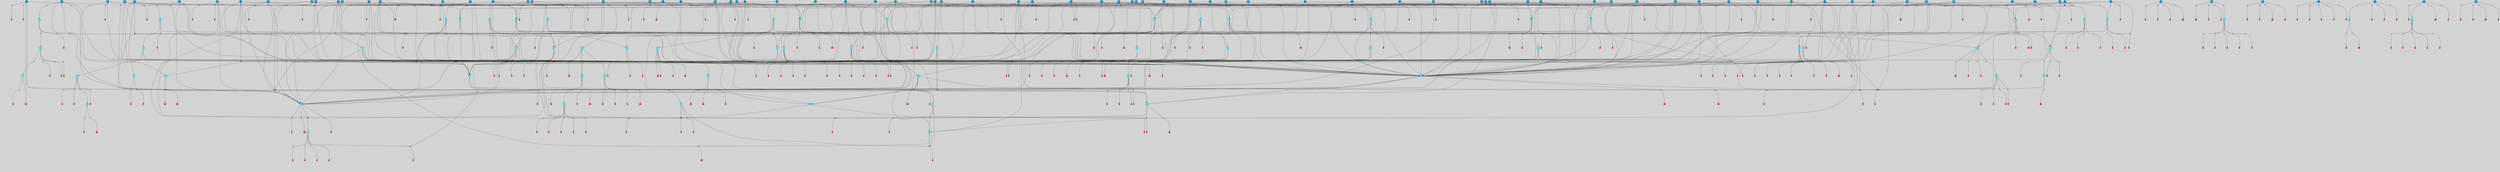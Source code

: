 // File exported with GEGELATI v1.3.1
// On the 2024-04-08 17:44:53
// With the File::TPGGraphDotExporter
digraph{
	graph[pad = "0.212, 0.055" bgcolor = lightgray]
	node[shape=circle style = filled label = ""]
		T3 [fillcolor="#66ddff"]
		T7 [fillcolor="#66ddff"]
		T9 [fillcolor="#66ddff"]
		T11 [fillcolor="#66ddff"]
		T27 [fillcolor="#66ddff"]
		T54 [fillcolor="#66ddff"]
		T59 [fillcolor="#66ddff"]
		T95 [fillcolor="#66ddff"]
		T111 [fillcolor="#66ddff"]
		T129 [fillcolor="#66ddff"]
		T195 [fillcolor="#66ddff"]
		T229 [fillcolor="#66ddff"]
		T325 [fillcolor="#66ddff"]
		T605 [fillcolor="#66ddff"]
		T633 [fillcolor="#66ddff"]
		T656 [fillcolor="#66ddff"]
		T670 [fillcolor="#66ddff"]
		T672 [fillcolor="#66ddff"]
		T737 [fillcolor="#66ddff"]
		T743 [fillcolor="#66ddff"]
		T744 [fillcolor="#66ddff"]
		T746 [fillcolor="#66ddff"]
		T747 [fillcolor="#66ddff"]
		T748 [fillcolor="#66ddff"]
		T753 [fillcolor="#66ddff"]
		T754 [fillcolor="#66ddff"]
		T780 [fillcolor="#1199bb"]
		T793 [fillcolor="#1199bb"]
		T812 [fillcolor="#66ddff"]
		T816 [fillcolor="#1199bb"]
		T819 [fillcolor="#66ddff"]
		T820 [fillcolor="#66ddff"]
		T822 [fillcolor="#66ddff"]
		T823 [fillcolor="#66ddff"]
		T824 [fillcolor="#66ddff"]
		T825 [fillcolor="#66ddff"]
		T826 [fillcolor="#66ddff"]
		T827 [fillcolor="#1199bb"]
		T828 [fillcolor="#66ddff"]
		T829 [fillcolor="#66ddff"]
		T830 [fillcolor="#1199bb"]
		T834 [fillcolor="#1199bb"]
		T838 [fillcolor="#66ddff"]
		T869 [fillcolor="#66ddff"]
		T874 [fillcolor="#66ddff"]
		T952 [fillcolor="#66ddff"]
		T954 [fillcolor="#66ddff"]
		T961 [fillcolor="#66ddff"]
		T970 [fillcolor="#1199bb"]
		T980 [fillcolor="#1199bb"]
		T981 [fillcolor="#1199bb"]
		T988 [fillcolor="#66ddff"]
		T992 [fillcolor="#1199bb"]
		T995 [fillcolor="#1199bb"]
		T996 [fillcolor="#1199bb"]
		T1009 [fillcolor="#1199bb"]
		T1012 [fillcolor="#1199bb"]
		T1021 [fillcolor="#66ddff"]
		T1048 [fillcolor="#1199bb"]
		T1052 [fillcolor="#66ddff"]
		T1053 [fillcolor="#1199bb"]
		T1054 [fillcolor="#1199bb"]
		T1055 [fillcolor="#1199bb"]
		T1056 [fillcolor="#1199bb"]
		T1057 [fillcolor="#1199bb"]
		T1058 [fillcolor="#1199bb"]
		T1061 [fillcolor="#1199bb"]
		T1062 [fillcolor="#1199bb"]
		T1064 [fillcolor="#1199bb"]
		T1067 [fillcolor="#1199bb"]
		T1069 [fillcolor="#66ddff"]
		T1078 [fillcolor="#1199bb"]
		T1083 [fillcolor="#1199bb"]
		T1086 [fillcolor="#1199bb"]
		T1087 [fillcolor="#66ddff"]
		T1096 [fillcolor="#66ddff"]
		T1097 [fillcolor="#66ddff"]
		T973 [fillcolor="#66ddff"]
		T1098 [fillcolor="#66ddff"]
		T1099 [fillcolor="#66ddff"]
		T1100 [fillcolor="#66ddff"]
		T1101 [fillcolor="#66ddff"]
		T1102 [fillcolor="#66ddff"]
		T1103 [fillcolor="#66ddff"]
		T1111 [fillcolor="#1199bb"]
		T1114 [fillcolor="#1199bb"]
		T1115 [fillcolor="#1199bb"]
		T1119 [fillcolor="#1199bb"]
		T1121 [fillcolor="#1199bb"]
		T1122 [fillcolor="#1199bb"]
		T1123 [fillcolor="#1199bb"]
		T1126 [fillcolor="#1199bb"]
		T1128 [fillcolor="#1199bb"]
		T1129 [fillcolor="#1199bb"]
		T1130 [fillcolor="#66ddff"]
		T1131 [fillcolor="#1199bb"]
		T1132 [fillcolor="#1199bb"]
		T1134 [fillcolor="#1199bb"]
		T1137 [fillcolor="#1199bb"]
		T1138 [fillcolor="#1199bb"]
		T1141 [fillcolor="#1199bb"]
		T1146 [fillcolor="#1199bb"]
		T1147 [fillcolor="#1199bb"]
		T1148 [fillcolor="#1199bb"]
		T1154 [fillcolor="#1199bb"]
		T1158 [fillcolor="#1199bb"]
		T1159 [fillcolor="#1199bb"]
		T1161 [fillcolor="#1199bb"]
		T1164 [fillcolor="#1199bb"]
		T1168 [fillcolor="#1199bb"]
		T1169 [fillcolor="#1199bb"]
		T1171 [fillcolor="#1199bb"]
		T1173 [fillcolor="#1199bb"]
		T1174 [fillcolor="#1199bb"]
		T1175 [fillcolor="#1199bb"]
		T1178 [fillcolor="#1199bb"]
		T1179 [fillcolor="#1199bb"]
		T1180 [fillcolor="#1199bb"]
		T1181 [fillcolor="#1199bb"]
		T1183 [fillcolor="#1199bb"]
		T1184 [fillcolor="#1199bb"]
		T1185 [fillcolor="#66ddff"]
		T1186 [fillcolor="#1199bb"]
		T1187 [fillcolor="#66ddff"]
		T1188 [fillcolor="#66ddff"]
		T1190 [fillcolor="#66ddff"]
		T1192 [fillcolor="#1199bb"]
		T1193 [fillcolor="#1199bb"]
		T1194 [fillcolor="#66ddff"]
		T1195 [fillcolor="#1199bb"]
		T1197 [fillcolor="#1199bb"]
		T1201 [fillcolor="#1199bb"]
		T1202 [fillcolor="#66ddff"]
		T1203 [fillcolor="#66ddff"]
		T1204 [fillcolor="#1199bb"]
		T1072 [fillcolor="#1199bb"]
		T1208 [fillcolor="#1199bb"]
		T1210 [fillcolor="#1199bb"]
		T1211 [fillcolor="#1199bb"]
		T1212 [fillcolor="#1199bb"]
		T1214 [fillcolor="#1199bb"]
		T1215 [fillcolor="#1199bb"]
		T1219 [fillcolor="#1199bb"]
		T1222 [fillcolor="#1199bb"]
		T1223 [fillcolor="#1199bb"]
		T1224 [fillcolor="#1199bb"]
		T1225 [fillcolor="#1199bb"]
		T1226 [fillcolor="#1199bb"]
		T1227 [fillcolor="#1199bb"]
		P20750 [fillcolor="#cccccc" shape=point] //6|
		I20750 [shape=box style=invis label="6|1&2|6#1|7&#92;n10|7&2|0#1|5&#92;n9|4&0|1#2|2&#92;n8|6&0|0#1|0&#92;n"]
		P20750 -> I20750[style=invis]
		A12935 [fillcolor="#ff3366" shape=box margin=0.03 width=0 height=0 label="3"]
		T3 -> P20750 -> A12935
		P20751 [fillcolor="#cccccc" shape=point] //3|
		I20751 [shape=box style=invis label="7|6&2|4#0|2&#92;n10|3&2|7#1|4&#92;n11|6&0|4#0|1&#92;n7|1&0|0#2|6&#92;n7|6&0|3#2|6&#92;n4|0&2|6#0|1&#92;n4|4&2|5#0|2&#92;n4|6&0|4#2|7&#92;n10|0&2|3#1|5&#92;n2|6&0|5#0|2&#92;n1|0&2|3#0|7&#92;n1|6&2|0#0|5&#92;n6|2&0|1#0|7&#92;n9|2&0|3#2|7&#92;n5|3&0|6#0|6&#92;n1|7&2|5#2|3&#92;n8|1&2|7#0|6&#92;n1|0&2|5#2|1&#92;n7|1&2|2#2|5&#92;n7|4&2|6#0|3&#92;n"]
		P20751 -> I20751[style=invis]
		A12936 [fillcolor="#ff3366" shape=box margin=0.03 width=0 height=0 label="4"]
		T3 -> P20751 -> A12936
		P20752 [fillcolor="#cccccc" shape=point] //-3|
		I20752 [shape=box style=invis label="1|6&2|7#0|7&#92;n10|2&0|7#1|3&#92;n9|6&2|7#2|2&#92;n5|3&0|7#0|7&#92;n1|6&2|3#0|0&#92;n2|3&2|3#2|2&#92;n5|1&2|6#0|6&#92;n"]
		P20752 -> I20752[style=invis]
		A12937 [fillcolor="#ff3366" shape=box margin=0.03 width=0 height=0 label="7"]
		T7 -> P20752 -> A12937
		P20753 [fillcolor="#cccccc" shape=point] //5|
		I20753 [shape=box style=invis label="0|5&2|3#0|1&#92;n0|6&2|1#2|4&#92;n6|2&2|6#0|7&#92;n7|4&0|3#0|1&#92;n5|4&0|7#1|6&#92;n9|1&0|5#2|2&#92;n6|3&2|3#1|7&#92;n11|7&2|4#1|6&#92;n2|5&0|1#0|0&#92;n4|7&0|0#0|2&#92;n6|2&0|6#0|0&#92;n2|1&2|6#2|4&#92;n10|0&2|0#1|0&#92;n6|6&2|4#0|6&#92;n"]
		P20753 -> I20753[style=invis]
		A12938 [fillcolor="#ff3366" shape=box margin=0.03 width=0 height=0 label="8"]
		T7 -> P20753 -> A12938
		P20754 [fillcolor="#cccccc" shape=point] //-6|
		I20754 [shape=box style=invis label="11|1&0|7#2|0&#92;n10|4&0|1#1|0&#92;n4|3&2|4#2|1&#92;n0|5&2|0#0|0&#92;n6|1&0|0#0|3&#92;n8|2&2|0#0|4&#92;n11|4&2|0#1|6&#92;n7|0&2|6#2|3&#92;n5|3&2|6#2|0&#92;n2|0&2|0#0|4&#92;n"]
		P20754 -> I20754[style=invis]
		A12939 [fillcolor="#ff3366" shape=box margin=0.03 width=0 height=0 label="9"]
		T9 -> P20754 -> A12939
		P20755 [fillcolor="#cccccc" shape=point] //2|
		I20755 [shape=box style=invis label="6|3&2|7#1|4&#92;n8|6&0|0#2|5&#92;n2|1&0|2#0|3&#92;n8|7&0|6#0|4&#92;n2|1&2|0#0|1&#92;n0|0&2|2#2|3&#92;n6|6&0|7#2|1&#92;n6|1&0|7#2|6&#92;n5|4&2|7#0|4&#92;n0|3&0|4#2|0&#92;n11|0&2|0#2|5&#92;n4|5&2|5#2|4&#92;n5|7&0|6#0|4&#92;n9|7&2|5#0|3&#92;n5|4&2|1#0|3&#92;n5|3&0|1#1|7&#92;n0|4&0|3#2|5&#92;n"]
		P20755 -> I20755[style=invis]
		A12940 [fillcolor="#ff3366" shape=box margin=0.03 width=0 height=0 label="10"]
		T9 -> P20755 -> A12940
		P20756 [fillcolor="#cccccc" shape=point] //6|
		I20756 [shape=box style=invis label="3|0&2|7#2|2&#92;n3|2&0|4#2|5&#92;n5|1&0|2#1|0&#92;n8|7&0|1#2|0&#92;n8|5&0|3#0|6&#92;n0|2&0|2#2|3&#92;n1|5&2|5#0|5&#92;n5|6&0|6#0|7&#92;n6|7&0|0#2|6&#92;n1|2&2|3#0|0&#92;n7|7&2|3#0|4&#92;n0|7&2|7#0|6&#92;n1|0&2|2#2|7&#92;n4|4&0|1#0|0&#92;n"]
		P20756 -> I20756[style=invis]
		A12941 [fillcolor="#ff3366" shape=box margin=0.03 width=0 height=0 label="11"]
		T11 -> P20756 -> A12941
		P20757 [fillcolor="#cccccc" shape=point] //-4|
		I20757 [shape=box style=invis label="4|1&0|4#2|6&#92;n1|2&2|2#2|0&#92;n1|2&2|0#0|6&#92;n8|4&2|3#2|5&#92;n5|5&2|1#1|0&#92;n"]
		P20757 -> I20757[style=invis]
		A12942 [fillcolor="#ff3366" shape=box margin=0.03 width=0 height=0 label="12"]
		T11 -> P20757 -> A12942
		P20758 [fillcolor="#cccccc" shape=point] //2|
		I20758 [shape=box style=invis label="9|1&2|3#0|1&#92;n5|2&2|0#2|4&#92;n3|6&2|5#2|7&#92;n7|0&2|5#0|4&#92;n1|2&0|3#0|5&#92;n7|3&2|7#0|0&#92;n"]
		P20758 -> I20758[style=invis]
		A12943 [fillcolor="#ff3366" shape=box margin=0.03 width=0 height=0 label="2"]
		T27 -> P20758 -> A12943
		P20759 [fillcolor="#cccccc" shape=point] //-6|
		I20759 [shape=box style=invis label="7|5&0|4#0|4&#92;n11|0&2|5#2|1&#92;n"]
		P20759 -> I20759[style=invis]
		A12944 [fillcolor="#ff3366" shape=box margin=0.03 width=0 height=0 label="3"]
		T27 -> P20759 -> A12944
		T27 -> P20751
		P20760 [fillcolor="#cccccc" shape=point] //0|
		I20760 [shape=box style=invis label="2|5&0|1#0|6&#92;n6|1&2|2#2|7&#92;n8|0&0|3#1|4&#92;n4|3&2|5#2|4&#92;n8|1&2|4#0|0&#92;n6|6&0|1#2|6&#92;n11|7&2|4#2|5&#92;n6|2&2|4#0|2&#92;n8|5&2|4#2|4&#92;n2|1&2|1#2|2&#92;n2|7&2|5#2|6&#92;n9|7&0|5#0|4&#92;n1|2&0|5#2|6&#92;n4|2&2|3#2|7&#92;n3|3&2|1#0|2&#92;n"]
		P20760 -> I20760[style=invis]
		A12945 [fillcolor="#ff3366" shape=box margin=0.03 width=0 height=0 label="5"]
		T27 -> P20760 -> A12945
		P20761 [fillcolor="#cccccc" shape=point] //0|
		I20761 [shape=box style=invis label="4|0&0|3#2|7&#92;n10|2&0|3#1|7&#92;n3|5&0|2#0|3&#92;n4|5&0|0#2|1&#92;n10|7&2|0#1|2&#92;n5|3&2|3#1|6&#92;n9|5&2|0#0|4&#92;n5|4&2|7#0|2&#92;n10|3&2|7#1|4&#92;n7|2&0|1#2|6&#92;n8|6&0|5#0|5&#92;n8|7&2|3#0|5&#92;n2|6&2|4#0|0&#92;n"]
		P20761 -> I20761[style=invis]
		A12946 [fillcolor="#ff3366" shape=box margin=0.03 width=0 height=0 label="5"]
		T27 -> P20761 -> A12946
		P20762 [fillcolor="#cccccc" shape=point] //8|
		I20762 [shape=box style=invis label="9|0&0|1#2|0&#92;n10|1&2|5#1|4&#92;n8|2&2|6#0|4&#92;n2|4&2|5#2|3&#92;n4|2&2|2#0|2&#92;n7|5&0|2#0|0&#92;n8|2&2|1#1|3&#92;n8|7&0|7#2|1&#92;n1|1&0|0#0|7&#92;n5|6&2|5#1|0&#92;n6|6&2|5#0|0&#92;n11|4&0|3#2|6&#92;n4|2&2|4#0|7&#92;n5|6&0|1#2|0&#92;n11|3&0|2#0|7&#92;n"]
		P20762 -> I20762[style=invis]
		A12947 [fillcolor="#ff3366" shape=box margin=0.03 width=0 height=0 label="6"]
		T54 -> P20762 -> A12947
		P20763 [fillcolor="#cccccc" shape=point] //5|
		I20763 [shape=box style=invis label="3|0&2|0#0|1&#92;n3|0&0|7#0|1&#92;n5|3&0|2#2|6&#92;n4|4&2|4#2|6&#92;n11|2&0|7#1|6&#92;n2|7&2|2#2|5&#92;n9|3&2|6#2|7&#92;n7|7&0|0#0|4&#92;n6|1&2|4#2|3&#92;n5|4&2|0#1|6&#92;n1|3&0|7#0|4&#92;n"]
		P20763 -> I20763[style=invis]
		A12948 [fillcolor="#ff3366" shape=box margin=0.03 width=0 height=0 label="7"]
		T54 -> P20763 -> A12948
		P20764 [fillcolor="#cccccc" shape=point] //-10|
		I20764 [shape=box style=invis label="3|6&0|0#0|4&#92;n4|1&2|4#0|1&#92;n5|1&0|1#0|4&#92;n5|5&2|6#0|5&#92;n6|5&0|6#0|3&#92;n11|1&2|0#0|1&#92;n0|7&2|0#0|3&#92;n1|2&0|6#0|1&#92;n8|0&0|4#2|0&#92;n0|4&0|7#2|7&#92;n7|0&2|7#1|3&#92;n3|1&0|5#2|5&#92;n5|1&0|4#0|3&#92;n2|2&0|2#0|0&#92;n8|3&0|1#0|7&#92;n3|0&0|3#0|5&#92;n7|2&0|5#2|0&#92;n6|3&2|7#1|5&#92;n4|7&2|7#2|1&#92;n"]
		P20764 -> I20764[style=invis]
		A12949 [fillcolor="#ff3366" shape=box margin=0.03 width=0 height=0 label="14"]
		T54 -> P20764 -> A12949
		T54 -> P20753
		P20765 [fillcolor="#cccccc" shape=point] //8|
		I20765 [shape=box style=invis label="9|0&0|1#2|0&#92;n10|1&2|5#1|4&#92;n8|2&2|6#0|4&#92;n4|5&0|3#0|1&#92;n2|4&2|5#2|3&#92;n4|2&2|2#0|2&#92;n7|5&0|2#0|0&#92;n8|2&2|1#1|3&#92;n8|7&0|7#2|1&#92;n1|1&0|0#0|7&#92;n5|6&2|5#1|0&#92;n6|3&2|5#0|0&#92;n11|4&0|3#2|6&#92;n1|2&2|4#0|7&#92;n5|6&0|1#2|0&#92;n11|3&0|2#0|7&#92;n"]
		P20765 -> I20765[style=invis]
		A12950 [fillcolor="#ff3366" shape=box margin=0.03 width=0 height=0 label="6"]
		T59 -> P20765 -> A12950
		T59 -> P20763
		T59 -> P20754
		T59 -> P20763
		P20766 [fillcolor="#cccccc" shape=point] //4|
		I20766 [shape=box style=invis label="4|3&0|6#0|3&#92;n5|7&2|3#2|2&#92;n5|6&0|7#1|2&#92;n1|4&2|6#0|3&#92;n8|4&2|1#2|5&#92;n9|5&2|4#1|4&#92;n2|4&0|5#0|7&#92;n10|0&0|6#1|3&#92;n3|0&0|6#0|2&#92;n2|7&2|7#2|6&#92;n5|2&0|5#1|5&#92;n10|4&2|5#1|7&#92;n4|0&0|4#2|4&#92;n11|1&0|4#2|6&#92;n10|6&2|0#1|4&#92;n9|7&0|3#1|4&#92;n4|5&2|7#0|6&#92;n11|5&2|6#2|3&#92;n0|3&0|5#0|1&#92;n"]
		P20766 -> I20766[style=invis]
		A12951 [fillcolor="#ff3366" shape=box margin=0.03 width=0 height=0 label="13"]
		T95 -> P20766 -> A12951
		P20767 [fillcolor="#cccccc" shape=point] //8|
		I20767 [shape=box style=invis label="9|7&0|5#2|5&#92;n3|3&2|3#0|2&#92;n9|5&2|2#1|0&#92;n2|3&0|6#0|3&#92;n4|4&2|5#2|7&#92;n11|3&2|0#1|5&#92;n6|6&2|1#2|2&#92;n4|6&0|1#2|2&#92;n2|5&2|7#2|2&#92;n7|7&2|2#2|3&#92;n6|5&0|3#2|6&#92;n6|7&0|6#0|2&#92;n"]
		P20767 -> I20767[style=invis]
		A12952 [fillcolor="#ff3366" shape=box margin=0.03 width=0 height=0 label="14"]
		T95 -> P20767 -> A12952
		P20768 [fillcolor="#cccccc" shape=point] //2|
		I20768 [shape=box style=invis label="4|1&0|4#2|6&#92;n5|5&2|1#1|0&#92;n1|0&2|0#0|6&#92;n8|4&2|3#2|5&#92;n"]
		P20768 -> I20768[style=invis]
		T95 -> P20768 -> T11
		P20769 [fillcolor="#cccccc" shape=point] //-9|
		I20769 [shape=box style=invis label="2|0&2|0#2|1&#92;n4|4&2|4#2|6&#92;n9|1&0|3#1|7&#92;n5|3&0|2#2|6&#92;n2|7&2|2#2|5&#92;n5|4&2|0#1|6&#92;n3|0&0|7#0|1&#92;n1|3&0|7#0|4&#92;n11|6&2|2#0|7&#92;n7|7&0|0#0|4&#92;n11|0&0|7#1|6&#92;n9|3&2|6#2|7&#92;n"]
		P20769 -> I20769[style=invis]
		A12953 [fillcolor="#ff3366" shape=box margin=0.03 width=0 height=0 label="7"]
		T95 -> P20769 -> A12953
		P20770 [fillcolor="#cccccc" shape=point] //-8|
		I20770 [shape=box style=invis label="7|5&0|4#2|4&#92;n"]
		P20770 -> I20770[style=invis]
		A12954 [fillcolor="#ff3366" shape=box margin=0.03 width=0 height=0 label="3"]
		T95 -> P20770 -> A12954
		P20771 [fillcolor="#cccccc" shape=point] //-5|
		I20771 [shape=box style=invis label="0|0&2|3#0|2&#92;n10|5&0|6#1|3&#92;n7|3&0|6#2|3&#92;n3|4&0|6#0|6&#92;n10|5&0|2#1|1&#92;n5|0&0|1#0|3&#92;n6|6&2|5#1|5&#92;n7|4&0|2#1|7&#92;n5|7&0|1#2|5&#92;n1|5&0|0#0|3&#92;n7|5&2|1#2|6&#92;n9|0&0|2#0|0&#92;n4|0&2|4#0|0&#92;n4|6&0|0#2|3&#92;n3|1&0|6#2|5&#92;n7|7&2|1#2|3&#92;n9|4&2|2#0|6&#92;n"]
		P20771 -> I20771[style=invis]
		T111 -> P20771 -> T9
		P20772 [fillcolor="#cccccc" shape=point] //7|
		I20772 [shape=box style=invis label="7|4&2|1#2|0&#92;n4|1&2|4#2|3&#92;n5|0&2|0#2|2&#92;n6|1&2|4#2|6&#92;n"]
		P20772 -> I20772[style=invis]
		A12955 [fillcolor="#ff3366" shape=box margin=0.03 width=0 height=0 label="9"]
		T111 -> P20772 -> A12955
		P20773 [fillcolor="#cccccc" shape=point] //2|
		I20773 [shape=box style=invis label="3|0&2|0#0|1&#92;n11|2&0|7#1|6&#92;n8|7&2|4#0|5&#92;n5|3&0|2#2|6&#92;n4|4&2|4#2|6&#92;n3|0&0|7#0|1&#92;n2|7&2|2#2|5&#92;n9|3&2|6#2|7&#92;n7|7&0|0#0|4&#92;n6|1&2|4#1|3&#92;n5|4&2|0#1|6&#92;n1|3&0|7#0|4&#92;n"]
		P20773 -> I20773[style=invis]
		A12956 [fillcolor="#ff3366" shape=box margin=0.03 width=0 height=0 label="7"]
		T111 -> P20773 -> A12956
		T111 -> P20754
		T129 -> P20762
		T129 -> P20763
		P20774 [fillcolor="#cccccc" shape=point] //10|
		I20774 [shape=box style=invis label="4|5&2|7#2|1&#92;n1|7&2|3#0|6&#92;n3|5&2|2#0|3&#92;n10|3&0|7#1|4&#92;n7|1&0|4#2|6&#92;n10|2&0|3#1|7&#92;n9|5&2|0#0|4&#92;n4|0&0|3#2|7&#92;n11|4&2|6#1|2&#92;n5|4&2|7#0|2&#92;n2|6&2|4#0|0&#92;n6|5&0|7#2|1&#92;n5|3&2|3#1|6&#92;n10|7&2|0#1|2&#92;n"]
		P20774 -> I20774[style=invis]
		A12957 [fillcolor="#ff3366" shape=box margin=0.03 width=0 height=0 label="5"]
		T129 -> P20774 -> A12957
		P20775 [fillcolor="#cccccc" shape=point] //5|
		I20775 [shape=box style=invis label="9|4&2|3#1|3&#92;n0|4&2|4#0|5&#92;n6|1&2|6#2|5&#92;n4|0&0|5#2|0&#92;n"]
		P20775 -> I20775[style=invis]
		A12958 [fillcolor="#ff3366" shape=box margin=0.03 width=0 height=0 label="7"]
		T129 -> P20775 -> A12958
		P20776 [fillcolor="#cccccc" shape=point] //6|
		I20776 [shape=box style=invis label="9|4&2|7#0|6&#92;n8|4&0|1#1|0&#92;n1|3&0|0#2|1&#92;n2|4&0|6#2|2&#92;n5|1&2|5#0|7&#92;n3|0&0|3#2|6&#92;n2|2&2|6#0|2&#92;n8|4&0|4#2|2&#92;n5|1&2|4#0|3&#92;n9|4&0|6#0|6&#92;n5|0&2|2#1|5&#92;n11|7&0|0#1|1&#92;n0|4&0|3#0|3&#92;n7|7&2|4#2|5&#92;n1|5&0|1#2|1&#92;n"]
		P20776 -> I20776[style=invis]
		A12959 [fillcolor="#ff3366" shape=box margin=0.03 width=0 height=0 label="1"]
		T129 -> P20776 -> A12959
		P20777 [fillcolor="#cccccc" shape=point] //5|
		I20777 [shape=box style=invis label="3|0&2|0#2|1&#92;n3|0&0|7#0|1&#92;n5|3&0|2#2|6&#92;n4|4&2|4#2|6&#92;n5|4&2|0#1|6&#92;n2|7&2|2#2|5&#92;n1|3&0|7#0|4&#92;n11|6&2|2#0|7&#92;n7|7&0|0#0|4&#92;n6|1&2|4#2|3&#92;n11|0&0|7#1|6&#92;n9|3&2|6#2|7&#92;n"]
		P20777 -> I20777[style=invis]
		A12960 [fillcolor="#ff3366" shape=box margin=0.03 width=0 height=0 label="7"]
		T195 -> P20777 -> A12960
		P20778 [fillcolor="#cccccc" shape=point] //4|
		I20778 [shape=box style=invis label="7|1&0|6#0|1&#92;n6|7&2|7#1|7&#92;n10|1&2|1#1|1&#92;n9|6&2|2#1|4&#92;n4|7&0|4#2|2&#92;n9|6&0|5#1|1&#92;n10|0&2|6#1|6&#92;n5|1&0|1#2|3&#92;n10|1&0|5#1|0&#92;n3|4&2|3#0|0&#92;n8|2&0|5#2|4&#92;n1|6&2|0#0|0&#92;n2|3&0|1#2|6&#92;n5|2&2|2#1|6&#92;n2|2&0|1#2|1&#92;n3|1&2|7#0|3&#92;n6|7&2|3#0|4&#92;n"]
		P20778 -> I20778[style=invis]
		A12961 [fillcolor="#ff3366" shape=box margin=0.03 width=0 height=0 label="10"]
		T195 -> P20778 -> A12961
		P20779 [fillcolor="#cccccc" shape=point] //-4|
		I20779 [shape=box style=invis label="0|4&0|0#2|7&#92;n8|5&2|4#2|4&#92;n4|3&2|5#2|4&#92;n11|7&2|2#2|5&#92;n6|5&2|2#2|7&#92;n3|2&0|7#0|7&#92;n3|3&2|1#0|3&#92;n2|6&0|3#2|5&#92;n0|1&2|6#2|2&#92;n8|2&0|0#1|6&#92;n0|7&0|5#0|4&#92;n9|5&0|3#2|7&#92;n2|7&2|5#2|6&#92;n9|0&2|0#0|1&#92;n1|2&2|4#0|2&#92;n"]
		P20779 -> I20779[style=invis]
		T195 -> P20779 -> T27
		P20780 [fillcolor="#cccccc" shape=point] //7|
		I20780 [shape=box style=invis label="7|4&2|7#0|4&#92;n4|6&0|1#2|5&#92;n2|1&2|3#0|0&#92;n4|3&2|0#0|1&#92;n0|0&2|7#2|7&#92;n7|7&0|5#2|3&#92;n5|0&2|1#2|2&#92;n10|0&0|4#1|2&#92;n4|4&0|7#0|0&#92;n6|7&0|2#0|1&#92;n1|4&2|5#0|4&#92;n"]
		P20780 -> I20780[style=invis]
		A12962 [fillcolor="#ff3366" shape=box margin=0.03 width=0 height=0 label="0"]
		T195 -> P20780 -> A12962
		P20781 [fillcolor="#cccccc" shape=point] //-2|
		I20781 [shape=box style=invis label="5|2&2|0#2|4&#92;n9|1&2|3#0|1&#92;n3|6&2|5#2|7&#92;n7|0&2|1#0|4&#92;n1|2&0|3#0|5&#92;n7|3&2|7#0|0&#92;n"]
		P20781 -> I20781[style=invis]
		A12963 [fillcolor="#ff3366" shape=box margin=0.03 width=0 height=0 label="2"]
		T229 -> P20781 -> A12963
		P20782 [fillcolor="#cccccc" shape=point] //9|
		I20782 [shape=box style=invis label="7|1&2|2#2|5&#92;n1|0&2|5#2|1&#92;n11|6&0|4#0|1&#92;n10|6&0|3#1|6&#92;n7|1&0|0#2|6&#92;n4|0&2|6#0|1&#92;n4|6&0|4#2|7&#92;n10|0&2|3#1|0&#92;n1|0&2|3#0|7&#92;n1|6&2|0#0|5&#92;n6|2&0|1#0|7&#92;n9|2&0|3#2|7&#92;n5|3&0|6#0|6&#92;n3|1&0|3#0|5&#92;n1|7&2|5#2|3&#92;n8|1&2|7#0|6&#92;n10|3&2|0#1|4&#92;n7|6&2|4#0|2&#92;n7|4&2|6#0|3&#92;n"]
		P20782 -> I20782[style=invis]
		T229 -> P20782 -> T7
		P20783 [fillcolor="#cccccc" shape=point] //2|
		I20783 [shape=box style=invis label="8|6&0|2#0|5&#92;n10|5&2|3#1|7&#92;n5|6&0|1#2|5&#92;n11|3&0|0#2|2&#92;n0|3&2|1#0|6&#92;n9|7&2|6#0|1&#92;n4|6&2|7#0|2&#92;n8|0&0|6#2|0&#92;n11|2&0|7#0|1&#92;n3|7&2|4#0|7&#92;n5|1&0|1#0|6&#92;n7|6&2|7#2|4&#92;n6|1&0|3#0|2&#92;n6|6&2|5#1|2&#92;n8|5&0|2#0|0&#92;n0|2&0|3#0|0&#92;n2|5&2|5#2|1&#92;n10|4&0|1#1|0&#92;n4|3&2|5#0|4&#92;n"]
		P20783 -> I20783[style=invis]
		A12964 [fillcolor="#ff3366" shape=box margin=0.03 width=0 height=0 label="11"]
		T229 -> P20783 -> A12964
		P20784 [fillcolor="#cccccc" shape=point] //-7|
		I20784 [shape=box style=invis label="11|2&2|6#1|1&#92;n2|3&0|6#2|3&#92;n10|0&0|2#1|4&#92;n"]
		P20784 -> I20784[style=invis]
		T229 -> P20784 -> T111
		P20785 [fillcolor="#cccccc" shape=point] //-1|
		I20785 [shape=box style=invis label="6|4&0|4#2|4&#92;n4|5&2|5#2|4&#92;n9|7&2|5#0|3&#92;n3|7&2|6#0|6&#92;n8|7&0|6#0|4&#92;n2|1&2|0#0|1&#92;n8|6&0|0#2|5&#92;n2|1&0|2#0|3&#92;n6|1&0|7#2|6&#92;n6|3&0|1#1|6&#92;n5|4&2|7#0|4&#92;n0|7&0|4#2|0&#92;n11|0&2|0#2|5&#92;n3|7&2|0#2|7&#92;n8|3&2|7#1|4&#92;n5|7&0|6#0|4&#92;n0|0&2|3#2|3&#92;n5|4&2|1#0|3&#92;n0|4&0|3#2|5&#92;n"]
		P20785 -> I20785[style=invis]
		A12965 [fillcolor="#ff3366" shape=box margin=0.03 width=0 height=0 label="10"]
		T229 -> P20785 -> A12965
		P20786 [fillcolor="#cccccc" shape=point] //-4|
		I20786 [shape=box style=invis label="4|1&0|4#2|6&#92;n1|2&2|2#2|0&#92;n1|2&2|0#0|6&#92;n8|4&2|3#2|5&#92;n5|5&2|1#1|0&#92;n"]
		P20786 -> I20786[style=invis]
		A12966 [fillcolor="#ff3366" shape=box margin=0.03 width=0 height=0 label="12"]
		T325 -> P20786 -> A12966
		P20787 [fillcolor="#cccccc" shape=point] //6|
		I20787 [shape=box style=invis label="3|0&2|7#2|2&#92;n3|2&0|4#2|5&#92;n5|1&0|2#1|0&#92;n8|7&0|1#2|0&#92;n8|5&0|3#0|6&#92;n0|2&0|2#2|3&#92;n1|5&2|5#0|5&#92;n5|6&0|6#0|7&#92;n6|7&0|0#2|6&#92;n1|2&2|3#0|0&#92;n7|7&2|3#0|4&#92;n0|7&2|7#0|6&#92;n1|0&2|2#2|7&#92;n4|4&0|1#0|0&#92;n"]
		P20787 -> I20787[style=invis]
		A12967 [fillcolor="#ff3366" shape=box margin=0.03 width=0 height=0 label="11"]
		T325 -> P20787 -> A12967
		P20788 [fillcolor="#cccccc" shape=point] //4|
		I20788 [shape=box style=invis label="7|0&0|3#1|6&#92;n10|7&0|3#1|1&#92;n2|6&0|1#0|0&#92;n1|7&0|7#2|6&#92;n6|0&2|1#1|1&#92;n1|7&2|2#0|2&#92;n10|6&0|1#1|4&#92;n11|1&0|0#2|0&#92;n7|1&2|1#2|3&#92;n9|3&2|5#2|2&#92;n7|6&0|1#2|7&#92;n4|1&2|6#2|4&#92;n1|3&0|2#0|5&#92;n9|7&2|4#1|6&#92;n0|5&0|5#2|1&#92;n1|1&2|4#2|5&#92;n1|2&2|5#0|0&#92;n8|1&2|7#1|6&#92;n2|6&0|6#0|6&#92;n"]
		P20788 -> I20788[style=invis]
		T605 -> P20788 -> T95
		P20789 [fillcolor="#cccccc" shape=point] //5|
		I20789 [shape=box style=invis label="0|5&2|3#0|1&#92;n0|6&2|1#2|4&#92;n6|2&2|6#0|7&#92;n7|4&0|3#0|1&#92;n5|4&0|7#1|6&#92;n9|1&0|5#2|2&#92;n6|3&2|3#1|7&#92;n11|7&2|4#1|6&#92;n2|5&0|1#0|0&#92;n4|7&0|0#0|2&#92;n6|2&0|6#0|0&#92;n2|1&2|6#2|4&#92;n10|0&2|0#1|0&#92;n6|6&2|4#0|6&#92;n"]
		P20789 -> I20789[style=invis]
		A12968 [fillcolor="#ff3366" shape=box margin=0.03 width=0 height=0 label="8"]
		T605 -> P20789 -> A12968
		P20790 [fillcolor="#cccccc" shape=point] //-3|
		I20790 [shape=box style=invis label="8|0&2|5#1|1&#92;n11|3&2|5#2|5&#92;n"]
		P20790 -> I20790[style=invis]
		T605 -> P20790 -> T59
		P20791 [fillcolor="#cccccc" shape=point] //-9|
		I20791 [shape=box style=invis label="4|7&2|6#0|5&#92;n11|3&0|2#2|6&#92;n10|2&2|4#1|6&#92;n3|0&2|6#2|7&#92;n4|3&0|5#0|7&#92;n2|3&0|7#0|7&#92;n10|6&0|7#1|5&#92;n10|1&2|2#1|1&#92;n1|7&0|3#2|6&#92;n"]
		P20791 -> I20791[style=invis]
		A12969 [fillcolor="#ff3366" shape=box margin=0.03 width=0 height=0 label="4"]
		T605 -> P20791 -> A12969
		P20792 [fillcolor="#cccccc" shape=point] //5|
		I20792 [shape=box style=invis label="1|2&2|4#2|0&#92;n5|1&2|1#0|6&#92;n1|2&2|1#2|3&#92;n10|2&0|7#1|3&#92;n9|6&2|7#2|6&#92;n2|2&2|3#2|2&#92;n5|3&2|7#0|7&#92;n0|4&2|3#0|3&#92;n1|0&2|7#0|7&#92;n"]
		P20792 -> I20792[style=invis]
		A12970 [fillcolor="#ff3366" shape=box margin=0.03 width=0 height=0 label="7"]
		T605 -> P20792 -> A12970
		P20793 [fillcolor="#cccccc" shape=point] //-1|
		I20793 [shape=box style=invis label="5|7&2|4#0|7&#92;n6|4&2|4#2|6&#92;n3|0&0|5#0|0&#92;n9|5&0|7#1|4&#92;n8|0&0|2#2|1&#92;n3|0&2|6#0|7&#92;n1|7&2|5#2|5&#92;n9|4&0|2#0|6&#92;n4|4&2|5#0|6&#92;n"]
		P20793 -> I20793[style=invis]
		A12971 [fillcolor="#ff3366" shape=box margin=0.03 width=0 height=0 label="7"]
		T633 -> P20793 -> A12971
		P20794 [fillcolor="#cccccc" shape=point] //-2|
		I20794 [shape=box style=invis label="0|2&0|7#2|6&#92;n6|1&0|4#1|7&#92;n3|0&2|3#0|3&#92;n1|3&0|2#0|7&#92;n"]
		P20794 -> I20794[style=invis]
		T633 -> P20794 -> T195
		P20795 [fillcolor="#cccccc" shape=point] //-1|
		I20795 [shape=box style=invis label="6|6&0|0#1|5&#92;n3|0&0|2#2|3&#92;n1|0&0|5#0|3&#92;n10|4&0|0#1|0&#92;n1|7&2|5#2|5&#92;n9|4&0|0#1|5&#92;n11|3&2|1#1|6&#92;n6|3&2|6#2|0&#92;n6|1&0|2#0|6&#92;n8|0&0|6#2|4&#92;n"]
		P20795 -> I20795[style=invis]
		A12972 [fillcolor="#ff3366" shape=box margin=0.03 width=0 height=0 label="12"]
		T633 -> P20795 -> A12972
		P20796 [fillcolor="#cccccc" shape=point] //-6|
		I20796 [shape=box style=invis label="9|0&2|0#0|1&#92;n3|2&0|2#0|3&#92;n5|4&0|5#1|7&#92;n2|1&0|4#0|3&#92;n9|2&2|0#2|4&#92;n7|6&0|4#0|2&#92;n2|3&0|6#2|6&#92;n1|2&0|3#2|0&#92;n"]
		P20796 -> I20796[style=invis]
		T633 -> P20796 -> T54
		P20797 [fillcolor="#cccccc" shape=point] //4|
		I20797 [shape=box style=invis label="9|6&0|4#2|0&#92;n6|1&0|7#0|0&#92;n3|0&2|3#0|3&#92;n1|3&0|2#0|7&#92;n6|1&2|4#1|7&#92;n6|3&0|7#2|6&#92;n"]
		P20797 -> I20797[style=invis]
		T633 -> P20797 -> T195
		P20798 [fillcolor="#cccccc" shape=point] //-5|
		I20798 [shape=box style=invis label="10|6&2|5#1|6&#92;n9|3&0|1#1|7&#92;n2|4&0|1#0|1&#92;n11|3&0|7#1|6&#92;n5|1&0|6#2|7&#92;n8|0&0|0#0|1&#92;n0|6&0|7#0|4&#92;n6|7&2|6#2|6&#92;n11|0&2|3#0|5&#92;n"]
		P20798 -> I20798[style=invis]
		T656 -> P20798 -> T7
		P20799 [fillcolor="#cccccc" shape=point] //-10|
		I20799 [shape=box style=invis label="3|6&0|6#2|2&#92;n9|4&0|0#2|7&#92;n2|5&0|0#0|1&#92;n11|6&0|0#2|2&#92;n0|2&2|7#0|5&#92;n6|3&0|3#0|7&#92;n0|7&2|7#2|7&#92;n2|0&2|3#2|2&#92;n10|1&2|6#1|3&#92;n4|4&0|3#2|0&#92;n1|1&0|0#0|2&#92;n4|3&0|1#2|5&#92;n1|0&2|0#0|0&#92;n"]
		P20799 -> I20799[style=invis]
		A12973 [fillcolor="#ff3366" shape=box margin=0.03 width=0 height=0 label="1"]
		T656 -> P20799 -> A12973
		P20800 [fillcolor="#cccccc" shape=point] //-2|
		I20800 [shape=box style=invis label="1|1&2|1#0|1&#92;n11|0&2|3#2|2&#92;n1|4&0|0#2|2&#92;n0|7&0|5#2|4&#92;n1|0&2|2#2|4&#92;n8|7&0|0#1|2&#92;n8|1&2|0#2|3&#92;n7|7&0|1#2|1&#92;n3|6&2|7#0|4&#92;n7|7&0|4#0|3&#92;n9|5&2|2#2|0&#92;n6|5&2|4#1|4&#92;n11|2&0|2#2|1&#92;n5|2&0|6#1|5&#92;n0|5&0|3#0|5&#92;n2|0&2|4#0|5&#92;n7|5&2|7#1|3&#92;n3|7&2|6#2|7&#92;n"]
		P20800 -> I20800[style=invis]
		T656 -> P20800 -> T229
		P20801 [fillcolor="#cccccc" shape=point] //-3|
		I20801 [shape=box style=invis label="2|5&2|2#0|5&#92;n9|5&2|2#2|7&#92;n7|5&2|5#1|0&#92;n9|2&2|7#1|5&#92;n3|6&0|6#2|2&#92;n0|0&2|6#0|0&#92;n1|0&2|0#0|0&#92;n8|6&2|0#2|2&#92;n10|3&0|0#1|7&#92;n11|6&0|4#2|5&#92;n1|0&0|5#2|6&#92;n5|5&0|0#1|1&#92;n3|3&2|7#0|7&#92;n1|7&0|7#0|3&#92;n10|4&2|4#1|2&#92;n7|5&2|2#2|5&#92;n2|0&0|7#2|4&#92;n6|2&2|4#1|6&#92;n"]
		P20801 -> I20801[style=invis]
		T656 -> P20801 -> T111
		P20802 [fillcolor="#cccccc" shape=point] //-6|
		I20802 [shape=box style=invis label="7|5&0|4#0|4&#92;n11|0&2|5#2|1&#92;n"]
		P20802 -> I20802[style=invis]
		A12974 [fillcolor="#ff3366" shape=box margin=0.03 width=0 height=0 label="3"]
		T670 -> P20802 -> A12974
		P20803 [fillcolor="#cccccc" shape=point] //2|
		I20803 [shape=box style=invis label="9|1&2|3#0|1&#92;n5|2&2|0#2|4&#92;n3|6&2|5#2|7&#92;n7|0&2|5#0|4&#92;n1|2&0|3#0|5&#92;n7|3&2|7#0|0&#92;n"]
		P20803 -> I20803[style=invis]
		A12975 [fillcolor="#ff3366" shape=box margin=0.03 width=0 height=0 label="2"]
		T670 -> P20803 -> A12975
		P20804 [fillcolor="#cccccc" shape=point] //0|
		I20804 [shape=box style=invis label="2|5&0|1#0|6&#92;n6|1&2|2#2|7&#92;n8|0&0|3#1|4&#92;n4|3&2|5#2|4&#92;n8|1&2|4#0|0&#92;n6|6&0|1#2|6&#92;n11|7&2|4#2|5&#92;n6|2&2|4#0|2&#92;n8|5&2|4#2|4&#92;n2|1&2|1#2|2&#92;n2|7&2|5#2|6&#92;n9|7&0|5#0|4&#92;n1|2&0|5#2|6&#92;n4|2&2|3#2|7&#92;n3|3&2|1#0|2&#92;n"]
		P20804 -> I20804[style=invis]
		A12976 [fillcolor="#ff3366" shape=box margin=0.03 width=0 height=0 label="5"]
		T670 -> P20804 -> A12976
		P20805 [fillcolor="#cccccc" shape=point] //3|
		I20805 [shape=box style=invis label="7|6&2|4#0|2&#92;n10|3&2|7#1|4&#92;n11|6&0|4#0|1&#92;n7|1&0|0#2|6&#92;n7|6&0|3#2|6&#92;n4|0&2|6#0|1&#92;n4|4&2|5#0|2&#92;n4|6&0|4#2|7&#92;n10|0&2|3#1|5&#92;n2|6&0|5#0|2&#92;n1|0&2|3#0|7&#92;n1|6&2|0#0|5&#92;n6|2&0|1#0|7&#92;n9|2&0|3#2|7&#92;n5|3&0|6#0|6&#92;n1|7&2|5#2|3&#92;n8|1&2|7#0|6&#92;n1|0&2|5#2|1&#92;n7|1&2|2#2|5&#92;n7|4&2|6#0|3&#92;n"]
		P20805 -> I20805[style=invis]
		A12977 [fillcolor="#ff3366" shape=box margin=0.03 width=0 height=0 label="4"]
		T670 -> P20805 -> A12977
		P20806 [fillcolor="#cccccc" shape=point] //0|
		I20806 [shape=box style=invis label="4|0&0|3#2|7&#92;n10|2&0|3#1|7&#92;n3|5&0|2#0|3&#92;n4|5&0|0#2|1&#92;n10|7&2|0#1|2&#92;n5|3&2|3#1|6&#92;n9|5&2|0#0|4&#92;n5|4&2|7#0|2&#92;n10|3&2|7#1|4&#92;n7|2&0|1#2|6&#92;n8|6&0|5#0|5&#92;n8|7&2|3#0|5&#92;n2|6&2|4#0|0&#92;n"]
		P20806 -> I20806[style=invis]
		A12978 [fillcolor="#ff3366" shape=box margin=0.03 width=0 height=0 label="5"]
		T670 -> P20806 -> A12978
		P20807 [fillcolor="#cccccc" shape=point] //-10|
		I20807 [shape=box style=invis label="3|6&0|0#0|4&#92;n4|1&2|4#0|1&#92;n5|1&0|1#0|4&#92;n5|5&2|6#0|5&#92;n6|5&0|6#0|3&#92;n11|1&2|0#0|1&#92;n0|7&2|0#0|3&#92;n1|2&0|6#0|1&#92;n8|0&0|4#2|0&#92;n0|4&0|7#2|7&#92;n7|0&2|7#1|3&#92;n3|1&0|5#2|5&#92;n5|1&0|4#0|3&#92;n2|2&0|2#0|0&#92;n8|3&0|1#0|7&#92;n3|0&0|3#0|5&#92;n7|2&0|5#2|0&#92;n6|3&2|7#1|5&#92;n4|7&2|7#2|1&#92;n"]
		P20807 -> I20807[style=invis]
		A12979 [fillcolor="#ff3366" shape=box margin=0.03 width=0 height=0 label="14"]
		T672 -> P20807 -> A12979
		P20808 [fillcolor="#cccccc" shape=point] //8|
		I20808 [shape=box style=invis label="9|0&0|1#2|0&#92;n10|1&2|5#1|4&#92;n8|2&2|6#0|4&#92;n2|4&2|5#2|3&#92;n4|2&2|2#0|2&#92;n7|5&0|2#0|0&#92;n8|2&2|1#1|3&#92;n8|7&0|7#2|1&#92;n1|1&0|0#0|7&#92;n5|6&2|5#1|0&#92;n6|6&2|5#0|0&#92;n11|4&0|3#2|6&#92;n4|2&2|4#0|7&#92;n5|6&0|1#2|0&#92;n11|3&0|2#0|7&#92;n"]
		P20808 -> I20808[style=invis]
		A12980 [fillcolor="#ff3366" shape=box margin=0.03 width=0 height=0 label="6"]
		T672 -> P20808 -> A12980
		P20809 [fillcolor="#cccccc" shape=point] //5|
		I20809 [shape=box style=invis label="3|0&2|0#0|1&#92;n3|0&0|7#0|1&#92;n5|3&0|2#2|6&#92;n4|4&2|4#2|6&#92;n11|2&0|7#1|6&#92;n2|7&2|2#2|5&#92;n9|3&2|6#2|7&#92;n7|7&0|0#0|4&#92;n6|1&2|4#2|3&#92;n5|4&2|0#1|6&#92;n1|3&0|7#0|4&#92;n"]
		P20809 -> I20809[style=invis]
		A12981 [fillcolor="#ff3366" shape=box margin=0.03 width=0 height=0 label="7"]
		T672 -> P20809 -> A12981
		P20810 [fillcolor="#cccccc" shape=point] //5|
		I20810 [shape=box style=invis label="0|5&2|3#0|1&#92;n0|6&2|1#2|4&#92;n6|2&2|6#0|7&#92;n7|4&0|3#0|1&#92;n5|4&0|7#1|6&#92;n9|1&0|5#2|2&#92;n6|3&2|3#1|7&#92;n11|7&2|4#1|6&#92;n2|5&0|1#0|0&#92;n4|7&0|0#0|2&#92;n6|2&0|6#0|0&#92;n2|1&2|6#2|4&#92;n10|0&2|0#1|0&#92;n6|6&2|4#0|6&#92;n"]
		P20810 -> I20810[style=invis]
		A12982 [fillcolor="#ff3366" shape=box margin=0.03 width=0 height=0 label="8"]
		T672 -> P20810 -> A12982
		P20811 [fillcolor="#cccccc" shape=point] //5|
		I20811 [shape=box style=invis label="5|4&2|4#1|4&#92;n4|6&0|0#0|1&#92;n4|0&0|3#2|6&#92;n2|3&2|5#2|3&#92;n10|0&2|7#1|2&#92;n"]
		P20811 -> I20811[style=invis]
		T737 -> P20811 -> T3
		P20812 [fillcolor="#cccccc" shape=point] //0|
		I20812 [shape=box style=invis label="3|5&2|1#0|0&#92;n8|0&2|2#2|6&#92;n4|7&2|3#0|0&#92;n1|5&2|6#0|4&#92;n1|7&2|1#0|6&#92;n8|1&2|3#0|4&#92;n1|4&2|2#2|1&#92;n10|6&2|7#1|0&#92;n0|3&0|3#2|4&#92;n"]
		P20812 -> I20812[style=invis]
		T737 -> P20812 -> T3
		P20813 [fillcolor="#cccccc" shape=point] //2|
		I20813 [shape=box style=invis label="9|5&0|7#1|4&#92;n6|0&2|4#2|6&#92;n8|0&0|2#2|1&#92;n3|0&2|6#0|7&#92;n5|7&2|4#0|7&#92;n1|7&2|5#2|5&#92;n2|4&0|0#0|2&#92;n9|4&0|2#0|7&#92;n"]
		P20813 -> I20813[style=invis]
		T737 -> P20813 -> T633
		P20814 [fillcolor="#cccccc" shape=point] //-6|
		I20814 [shape=box style=invis label="7|5&0|4#0|4&#92;n11|0&2|5#2|1&#92;n"]
		P20814 -> I20814[style=invis]
		A12983 [fillcolor="#ff3366" shape=box margin=0.03 width=0 height=0 label="3"]
		T744 -> P20814 -> A12983
		P20815 [fillcolor="#cccccc" shape=point] //2|
		I20815 [shape=box style=invis label="9|1&2|3#0|1&#92;n5|2&2|0#2|4&#92;n3|6&2|5#2|7&#92;n7|0&2|5#0|4&#92;n1|2&0|3#0|5&#92;n7|3&2|7#0|0&#92;n"]
		P20815 -> I20815[style=invis]
		A12984 [fillcolor="#ff3366" shape=box margin=0.03 width=0 height=0 label="2"]
		T744 -> P20815 -> A12984
		P20816 [fillcolor="#cccccc" shape=point] //0|
		I20816 [shape=box style=invis label="2|5&0|1#0|6&#92;n6|1&2|2#2|7&#92;n8|0&0|3#1|4&#92;n4|3&2|5#2|4&#92;n8|1&2|4#0|0&#92;n6|6&0|1#2|6&#92;n11|7&2|4#2|5&#92;n6|2&2|4#0|2&#92;n8|5&2|4#2|4&#92;n2|1&2|1#2|2&#92;n2|7&2|5#2|6&#92;n9|7&0|5#0|4&#92;n1|2&0|5#2|6&#92;n4|2&2|3#2|7&#92;n3|3&2|1#0|2&#92;n"]
		P20816 -> I20816[style=invis]
		A12985 [fillcolor="#ff3366" shape=box margin=0.03 width=0 height=0 label="5"]
		T744 -> P20816 -> A12985
		P20817 [fillcolor="#cccccc" shape=point] //-4|
		I20817 [shape=box style=invis label="0|4&0|0#2|7&#92;n8|5&2|4#2|4&#92;n4|3&2|5#2|4&#92;n11|7&2|2#2|5&#92;n6|5&2|2#2|7&#92;n3|2&0|7#0|7&#92;n3|3&2|1#0|3&#92;n2|6&0|3#2|5&#92;n0|1&2|6#2|2&#92;n8|2&0|0#1|6&#92;n0|7&0|5#0|4&#92;n9|5&0|3#2|7&#92;n2|7&2|5#2|6&#92;n9|0&2|0#0|1&#92;n1|2&2|4#0|2&#92;n"]
		P20817 -> I20817[style=invis]
		T743 -> P20817 -> T744
		P20818 [fillcolor="#cccccc" shape=point] //3|
		I20818 [shape=box style=invis label="7|6&2|4#0|2&#92;n10|3&2|7#1|4&#92;n11|6&0|4#0|1&#92;n7|1&0|0#2|6&#92;n7|6&0|3#2|6&#92;n4|0&2|6#0|1&#92;n4|4&2|5#0|2&#92;n4|6&0|4#2|7&#92;n10|0&2|3#1|5&#92;n2|6&0|5#0|2&#92;n1|0&2|3#0|7&#92;n1|6&2|0#0|5&#92;n6|2&0|1#0|7&#92;n9|2&0|3#2|7&#92;n5|3&0|6#0|6&#92;n1|7&2|5#2|3&#92;n8|1&2|7#0|6&#92;n1|0&2|5#2|1&#92;n7|1&2|2#2|5&#92;n7|4&2|6#0|3&#92;n"]
		P20818 -> I20818[style=invis]
		A12986 [fillcolor="#ff3366" shape=box margin=0.03 width=0 height=0 label="4"]
		T744 -> P20818 -> A12986
		P20819 [fillcolor="#cccccc" shape=point] //7|
		I20819 [shape=box style=invis label="7|4&2|7#0|4&#92;n4|6&0|1#2|5&#92;n2|1&2|3#0|0&#92;n4|3&2|0#0|1&#92;n0|0&2|7#2|7&#92;n7|7&0|5#2|3&#92;n5|0&2|1#2|2&#92;n10|0&0|4#1|2&#92;n4|4&0|7#0|0&#92;n6|7&0|2#0|1&#92;n1|4&2|5#0|4&#92;n"]
		P20819 -> I20819[style=invis]
		A12987 [fillcolor="#ff3366" shape=box margin=0.03 width=0 height=0 label="0"]
		T743 -> P20819 -> A12987
		P20820 [fillcolor="#cccccc" shape=point] //5|
		I20820 [shape=box style=invis label="3|0&2|0#2|1&#92;n3|0&0|7#0|1&#92;n5|3&0|2#2|6&#92;n4|4&2|4#2|6&#92;n5|4&2|0#1|6&#92;n2|7&2|2#2|5&#92;n1|3&0|7#0|4&#92;n11|6&2|2#0|7&#92;n7|7&0|0#0|4&#92;n6|1&2|4#2|3&#92;n11|0&0|7#1|6&#92;n9|3&2|6#2|7&#92;n"]
		P20820 -> I20820[style=invis]
		A12988 [fillcolor="#ff3366" shape=box margin=0.03 width=0 height=0 label="7"]
		T743 -> P20820 -> A12988
		P20821 [fillcolor="#cccccc" shape=point] //0|
		I20821 [shape=box style=invis label="4|0&0|3#2|7&#92;n10|2&0|3#1|7&#92;n3|5&0|2#0|3&#92;n4|5&0|0#2|1&#92;n10|7&2|0#1|2&#92;n5|3&2|3#1|6&#92;n9|5&2|0#0|4&#92;n5|4&2|7#0|2&#92;n10|3&2|7#1|4&#92;n7|2&0|1#2|6&#92;n8|6&0|5#0|5&#92;n8|7&2|3#0|5&#92;n2|6&2|4#0|0&#92;n"]
		P20821 -> I20821[style=invis]
		A12989 [fillcolor="#ff3366" shape=box margin=0.03 width=0 height=0 label="5"]
		T744 -> P20821 -> A12989
		P20822 [fillcolor="#cccccc" shape=point] //4|
		I20822 [shape=box style=invis label="7|1&0|6#0|1&#92;n6|7&2|7#1|7&#92;n10|1&2|1#1|1&#92;n9|6&2|2#1|4&#92;n4|7&0|4#2|2&#92;n9|6&0|5#1|1&#92;n10|0&2|6#1|6&#92;n5|1&0|1#2|3&#92;n10|1&0|5#1|0&#92;n3|4&2|3#0|0&#92;n8|2&0|5#2|4&#92;n1|6&2|0#0|0&#92;n2|3&0|1#2|6&#92;n5|2&2|2#1|6&#92;n2|2&0|1#2|1&#92;n3|1&2|7#0|3&#92;n6|7&2|3#0|4&#92;n"]
		P20822 -> I20822[style=invis]
		A12990 [fillcolor="#ff3366" shape=box margin=0.03 width=0 height=0 label="10"]
		T743 -> P20822 -> A12990
		P20823 [fillcolor="#cccccc" shape=point] //-6|
		I20823 [shape=box style=invis label="7|5&0|4#0|4&#92;n11|0&2|5#2|1&#92;n"]
		P20823 -> I20823[style=invis]
		A12991 [fillcolor="#ff3366" shape=box margin=0.03 width=0 height=0 label="3"]
		T748 -> P20823 -> A12991
		P20824 [fillcolor="#cccccc" shape=point] //2|
		I20824 [shape=box style=invis label="9|1&2|3#0|1&#92;n5|2&2|0#2|4&#92;n3|6&2|5#2|7&#92;n7|0&2|5#0|4&#92;n1|2&0|3#0|5&#92;n7|3&2|7#0|0&#92;n"]
		P20824 -> I20824[style=invis]
		A12992 [fillcolor="#ff3366" shape=box margin=0.03 width=0 height=0 label="2"]
		T748 -> P20824 -> A12992
		P20825 [fillcolor="#cccccc" shape=point] //0|
		I20825 [shape=box style=invis label="2|5&0|1#0|6&#92;n6|1&2|2#2|7&#92;n8|0&0|3#1|4&#92;n4|3&2|5#2|4&#92;n8|1&2|4#0|0&#92;n6|6&0|1#2|6&#92;n11|7&2|4#2|5&#92;n6|2&2|4#0|2&#92;n8|5&2|4#2|4&#92;n2|1&2|1#2|2&#92;n2|7&2|5#2|6&#92;n9|7&0|5#0|4&#92;n1|2&0|5#2|6&#92;n4|2&2|3#2|7&#92;n3|3&2|1#0|2&#92;n"]
		P20825 -> I20825[style=invis]
		A12993 [fillcolor="#ff3366" shape=box margin=0.03 width=0 height=0 label="5"]
		T748 -> P20825 -> A12993
		P20826 [fillcolor="#cccccc" shape=point] //-10|
		I20826 [shape=box style=invis label="3|6&0|0#0|4&#92;n4|1&2|4#0|1&#92;n5|1&0|1#0|4&#92;n5|5&2|6#0|5&#92;n6|5&0|6#0|3&#92;n11|1&2|0#0|1&#92;n0|7&2|0#0|3&#92;n1|2&0|6#0|1&#92;n8|0&0|4#2|0&#92;n0|4&0|7#2|7&#92;n7|0&2|7#1|3&#92;n3|1&0|5#2|5&#92;n5|1&0|4#0|3&#92;n2|2&0|2#0|0&#92;n8|3&0|1#0|7&#92;n3|0&0|3#0|5&#92;n7|2&0|5#2|0&#92;n6|3&2|7#1|5&#92;n4|7&2|7#2|1&#92;n"]
		P20826 -> I20826[style=invis]
		A12994 [fillcolor="#ff3366" shape=box margin=0.03 width=0 height=0 label="14"]
		T746 -> P20826 -> A12994
		P20827 [fillcolor="#cccccc" shape=point] //3|
		I20827 [shape=box style=invis label="7|6&2|4#0|2&#92;n10|3&2|7#1|4&#92;n11|6&0|4#0|1&#92;n7|1&0|0#2|6&#92;n7|6&0|3#2|6&#92;n4|0&2|6#0|1&#92;n4|4&2|5#0|2&#92;n4|6&0|4#2|7&#92;n10|0&2|3#1|5&#92;n2|6&0|5#0|2&#92;n1|0&2|3#0|7&#92;n1|6&2|0#0|5&#92;n6|2&0|1#0|7&#92;n9|2&0|3#2|7&#92;n5|3&0|6#0|6&#92;n1|7&2|5#2|3&#92;n8|1&2|7#0|6&#92;n1|0&2|5#2|1&#92;n7|1&2|2#2|5&#92;n7|4&2|6#0|3&#92;n"]
		P20827 -> I20827[style=invis]
		A12995 [fillcolor="#ff3366" shape=box margin=0.03 width=0 height=0 label="4"]
		T748 -> P20827 -> A12995
		P20828 [fillcolor="#cccccc" shape=point] //8|
		I20828 [shape=box style=invis label="9|0&0|1#2|0&#92;n10|1&2|5#1|4&#92;n8|2&2|6#0|4&#92;n2|4&2|5#2|3&#92;n4|2&2|2#0|2&#92;n7|5&0|2#0|0&#92;n8|2&2|1#1|3&#92;n8|7&0|7#2|1&#92;n1|1&0|0#0|7&#92;n5|6&2|5#1|0&#92;n6|6&2|5#0|0&#92;n11|4&0|3#2|6&#92;n4|2&2|4#0|7&#92;n5|6&0|1#2|0&#92;n11|3&0|2#0|7&#92;n"]
		P20828 -> I20828[style=invis]
		A12996 [fillcolor="#ff3366" shape=box margin=0.03 width=0 height=0 label="6"]
		T746 -> P20828 -> A12996
		P20829 [fillcolor="#cccccc" shape=point] //5|
		I20829 [shape=box style=invis label="3|0&2|0#0|1&#92;n3|0&0|7#0|1&#92;n5|3&0|2#2|6&#92;n4|4&2|4#2|6&#92;n11|2&0|7#1|6&#92;n2|7&2|2#2|5&#92;n9|3&2|6#2|7&#92;n7|7&0|0#0|4&#92;n6|1&2|4#2|3&#92;n5|4&2|0#1|6&#92;n1|3&0|7#0|4&#92;n"]
		P20829 -> I20829[style=invis]
		A12997 [fillcolor="#ff3366" shape=box margin=0.03 width=0 height=0 label="7"]
		T746 -> P20829 -> A12997
		P20830 [fillcolor="#cccccc" shape=point] //7|
		I20830 [shape=box style=invis label="7|4&2|7#0|4&#92;n4|6&0|1#2|5&#92;n2|1&2|3#0|0&#92;n4|3&2|0#0|1&#92;n0|0&2|7#2|7&#92;n7|7&0|5#2|3&#92;n5|0&2|1#2|2&#92;n10|0&0|4#1|2&#92;n4|4&0|7#0|0&#92;n6|7&0|2#0|1&#92;n1|4&2|5#0|4&#92;n"]
		P20830 -> I20830[style=invis]
		A12998 [fillcolor="#ff3366" shape=box margin=0.03 width=0 height=0 label="0"]
		T747 -> P20830 -> A12998
		P20831 [fillcolor="#cccccc" shape=point] //5|
		I20831 [shape=box style=invis label="3|0&2|0#2|1&#92;n3|0&0|7#0|1&#92;n5|3&0|2#2|6&#92;n4|4&2|4#2|6&#92;n5|4&2|0#1|6&#92;n2|7&2|2#2|5&#92;n1|3&0|7#0|4&#92;n11|6&2|2#0|7&#92;n7|7&0|0#0|4&#92;n6|1&2|4#2|3&#92;n11|0&0|7#1|6&#92;n9|3&2|6#2|7&#92;n"]
		P20831 -> I20831[style=invis]
		A12999 [fillcolor="#ff3366" shape=box margin=0.03 width=0 height=0 label="7"]
		T747 -> P20831 -> A12999
		P20832 [fillcolor="#cccccc" shape=point] //5|
		I20832 [shape=box style=invis label="0|5&2|3#0|1&#92;n0|6&2|1#2|4&#92;n6|2&2|6#0|7&#92;n7|4&0|3#0|1&#92;n5|4&0|7#1|6&#92;n9|1&0|5#2|2&#92;n6|3&2|3#1|7&#92;n11|7&2|4#1|6&#92;n2|5&0|1#0|0&#92;n4|7&0|0#0|2&#92;n6|2&0|6#0|0&#92;n2|1&2|6#2|4&#92;n10|0&2|0#1|0&#92;n6|6&2|4#0|6&#92;n"]
		P20832 -> I20832[style=invis]
		A13000 [fillcolor="#ff3366" shape=box margin=0.03 width=0 height=0 label="8"]
		T746 -> P20832 -> A13000
		P20833 [fillcolor="#cccccc" shape=point] //4|
		I20833 [shape=box style=invis label="7|1&0|6#0|1&#92;n6|7&2|7#1|7&#92;n10|1&2|1#1|1&#92;n9|6&2|2#1|4&#92;n4|7&0|4#2|2&#92;n9|6&0|5#1|1&#92;n10|0&2|6#1|6&#92;n5|1&0|1#2|3&#92;n10|1&0|5#1|0&#92;n3|4&2|3#0|0&#92;n8|2&0|5#2|4&#92;n1|6&2|0#0|0&#92;n2|3&0|1#2|6&#92;n5|2&2|2#1|6&#92;n2|2&0|1#2|1&#92;n3|1&2|7#0|3&#92;n6|7&2|3#0|4&#92;n"]
		P20833 -> I20833[style=invis]
		A13001 [fillcolor="#ff3366" shape=box margin=0.03 width=0 height=0 label="10"]
		T747 -> P20833 -> A13001
		P20834 [fillcolor="#cccccc" shape=point] //-4|
		I20834 [shape=box style=invis label="0|4&0|0#2|7&#92;n8|5&2|4#2|4&#92;n4|3&2|5#2|4&#92;n11|7&2|2#2|5&#92;n6|5&2|2#2|7&#92;n3|2&0|7#0|7&#92;n3|3&2|1#0|3&#92;n2|6&0|3#2|5&#92;n0|1&2|6#2|2&#92;n8|2&0|0#1|6&#92;n0|7&0|5#0|4&#92;n9|5&0|3#2|7&#92;n2|7&2|5#2|6&#92;n9|0&2|0#0|1&#92;n1|2&2|4#0|2&#92;n"]
		P20834 -> I20834[style=invis]
		T747 -> P20834 -> T748
		P20835 [fillcolor="#cccccc" shape=point] //0|
		I20835 [shape=box style=invis label="4|0&0|3#2|7&#92;n10|2&0|3#1|7&#92;n3|5&0|2#0|3&#92;n4|5&0|0#2|1&#92;n10|7&2|0#1|2&#92;n5|3&2|3#1|6&#92;n9|5&2|0#0|4&#92;n5|4&2|7#0|2&#92;n10|3&2|7#1|4&#92;n7|2&0|1#2|6&#92;n8|6&0|5#0|5&#92;n8|7&2|3#0|5&#92;n2|6&2|4#0|0&#92;n"]
		P20835 -> I20835[style=invis]
		A13002 [fillcolor="#ff3366" shape=box margin=0.03 width=0 height=0 label="5"]
		T748 -> P20835 -> A13002
		P20836 [fillcolor="#cccccc" shape=point] //6|
		I20836 [shape=box style=invis label="9|7&2|3#1|5&#92;n3|0&0|4#0|3&#92;n4|3&0|1#2|4&#92;n9|6&0|6#0|0&#92;n"]
		P20836 -> I20836[style=invis]
		T753 -> P20836 -> T3
		T753 -> P20813
		P20837 [fillcolor="#cccccc" shape=point] //2|
		I20837 [shape=box style=invis label="9|1&2|3#0|1&#92;n5|2&2|0#2|4&#92;n3|6&2|5#2|7&#92;n7|0&2|5#0|4&#92;n1|2&0|3#0|5&#92;n7|3&2|7#0|0&#92;n"]
		P20837 -> I20837[style=invis]
		A13003 [fillcolor="#ff3366" shape=box margin=0.03 width=0 height=0 label="2"]
		T753 -> P20837 -> A13003
		P20838 [fillcolor="#cccccc" shape=point] //2|
		I20838 [shape=box style=invis label="4|1&0|4#2|6&#92;n5|5&2|1#1|0&#92;n1|0&2|0#0|6&#92;n8|4&2|3#2|5&#92;n"]
		P20838 -> I20838[style=invis]
		T753 -> P20838 -> T325
		P20839 [fillcolor="#cccccc" shape=point] //6|
		I20839 [shape=box style=invis label="5|6&2|0#1|6&#92;n7|0&2|6#1|4&#92;n9|6&0|2#1|7&#92;n5|2&2|1#2|5&#92;n1|1&0|4#0|5&#92;n"]
		P20839 -> I20839[style=invis]
		T753 -> P20839 -> T195
		T754 -> P20789
		T754 -> P20791
		P20840 [fillcolor="#cccccc" shape=point] //-10|
		I20840 [shape=box style=invis label="0|0&2|3#0|0&#92;n8|4&0|7#2|3&#92;n11|1&0|6#0|0&#92;n11|1&0|5#0|7&#92;n1|4&0|6#2|1&#92;n7|5&2|4#0|6&#92;n9|5&0|0#0|0&#92;n7|3&2|2#0|3&#92;n0|1&2|5#2|1&#92;n0|6&2|7#0|1&#92;n"]
		P20840 -> I20840[style=invis]
		A13004 [fillcolor="#ff3366" shape=box margin=0.03 width=0 height=0 label="6"]
		T754 -> P20840 -> A13004
		P20841 [fillcolor="#cccccc" shape=point] //3|
		I20841 [shape=box style=invis label="0|5&2|3#0|1&#92;n0|6&2|1#2|4&#92;n6|2&2|6#0|7&#92;n7|4&2|3#0|1&#92;n5|4&0|7#1|6&#92;n9|1&0|5#2|2&#92;n6|6&2|4#0|6&#92;n11|7&2|4#1|6&#92;n4|7&0|0#0|2&#92;n6|2&0|6#0|0&#92;n2|1&2|6#2|4&#92;n10|0&2|0#1|0&#92;n6|3&2|3#1|7&#92;n"]
		P20841 -> I20841[style=invis]
		A13005 [fillcolor="#ff3366" shape=box margin=0.03 width=0 height=0 label="8"]
		T754 -> P20841 -> A13005
		P20842 [fillcolor="#cccccc" shape=point] //9|
		I20842 [shape=box style=invis label="3|0&2|6#2|6&#92;n7|1&0|2#2|4&#92;n"]
		P20842 -> I20842[style=invis]
		T780 -> P20842 -> T3
		T780 -> P20813
		T780 -> P20838
		P20843 [fillcolor="#cccccc" shape=point] //-9|
		I20843 [shape=box style=invis label="9|0&0|1#1|4&#92;n5|0&2|7#1|4&#92;n8|7&0|0#2|6&#92;n6|7&2|2#1|6&#92;n0|4&2|7#2|2&#92;n2|4&2|1#2|0&#92;n6|6&0|2#2|0&#92;n"]
		P20843 -> I20843[style=invis]
		T780 -> P20843 -> T195
		T780 -> P20752
		P20844 [fillcolor="#cccccc" shape=point] //-3|
		I20844 [shape=box style=invis label="8|4&0|2#1|0&#92;n0|2&2|7#0|5&#92;n3|6&0|6#2|7&#92;n11|6&0|0#2|2&#92;n0|7&2|7#2|7&#92;n7|0&0|2#0|4&#92;n6|3&0|3#0|7&#92;n7|4&0|6#0|0&#92;n10|1&0|6#1|3&#92;n6|3&0|4#0|4&#92;n2|5&0|0#0|1&#92;n4|3&0|1#2|5&#92;n1|6&2|0#0|0&#92;n10|3&0|1#1|3&#92;n"]
		P20844 -> I20844[style=invis]
		A13006 [fillcolor="#ff3366" shape=box margin=0.03 width=0 height=0 label="1"]
		T793 -> P20844 -> A13006
		P20845 [fillcolor="#cccccc" shape=point] //-8|
		I20845 [shape=box style=invis label="6|1&2|4#1|7&#92;n3|0&2|5#0|3&#92;n1|3&0|2#0|7&#92;n6|1&0|7#0|0&#92;n6|3&0|7#2|6&#92;n"]
		P20845 -> I20845[style=invis]
		T793 -> P20845 -> T754
		P20846 [fillcolor="#cccccc" shape=point] //5|
		I20846 [shape=box style=invis label="3|0&2|0#2|1&#92;n11|0&0|7#1|6&#92;n5|3&0|2#2|6&#92;n3|4&0|6#2|1&#92;n4|4&2|4#2|6&#92;n5|4&2|0#1|6&#92;n1|3&0|7#0|4&#92;n11|6&2|2#0|7&#92;n7|7&0|0#0|4&#92;n6|6&2|4#2|3&#92;n3|0&0|7#0|1&#92;n1|2&2|4#0|7&#92;n9|3&2|6#2|1&#92;n"]
		P20846 -> I20846[style=invis]
		A13007 [fillcolor="#ff3366" shape=box margin=0.03 width=0 height=0 label="7"]
		T793 -> P20846 -> A13007
		T793 -> P20813
		P20847 [fillcolor="#cccccc" shape=point] //-4|
		I20847 [shape=box style=invis label="4|1&0|4#2|6&#92;n1|2&2|2#2|0&#92;n1|2&2|0#0|6&#92;n8|4&2|3#2|5&#92;n5|5&2|1#1|0&#92;n"]
		P20847 -> I20847[style=invis]
		A13008 [fillcolor="#ff3366" shape=box margin=0.03 width=0 height=0 label="12"]
		T812 -> P20847 -> A13008
		P20848 [fillcolor="#cccccc" shape=point] //-3|
		I20848 [shape=box style=invis label="1|3&0|2#0|1&#92;n3|0&2|3#0|3&#92;n6|1&0|7#0|0&#92;n6|1&2|4#1|7&#92;n10|5&2|2#1|0&#92;n0|2&0|7#2|6&#92;n"]
		P20848 -> I20848[style=invis]
		T812 -> P20848 -> T747
		P20849 [fillcolor="#cccccc" shape=point] //-6|
		I20849 [shape=box style=invis label="9|0&2|0#0|1&#92;n3|2&0|2#0|3&#92;n5|4&0|5#1|7&#92;n2|1&0|4#0|3&#92;n9|2&2|0#2|4&#92;n7|6&0|4#0|2&#92;n2|3&0|6#2|6&#92;n1|2&0|3#2|0&#92;n"]
		P20849 -> I20849[style=invis]
		T812 -> P20849 -> T746
		P20850 [fillcolor="#cccccc" shape=point] //-6|
		I20850 [shape=box style=invis label="7|5&0|4#0|4&#92;n11|0&2|5#2|1&#92;n"]
		P20850 -> I20850[style=invis]
		A13009 [fillcolor="#ff3366" shape=box margin=0.03 width=0 height=0 label="3"]
		T812 -> P20850 -> A13009
		T812 -> P20813
		T816 -> P20842
		T816 -> P20813
		P20851 [fillcolor="#cccccc" shape=point] //4|
		I20851 [shape=box style=invis label="7|7&0|7#2|6&#92;n6|3&0|7#2|6&#92;n4|1&0|7#0|0&#92;n3|0&2|3#0|3&#92;n1|3&0|2#0|7&#92;n9|6&0|4#2|0&#92;n"]
		P20851 -> I20851[style=invis]
		T816 -> P20851 -> T195
		P20852 [fillcolor="#cccccc" shape=point] //-3|
		I20852 [shape=box style=invis label="8|7&0|7#1|4&#92;n4|7&2|0#0|1&#92;n0|1&0|1#0|6&#92;n7|6&2|0#0|4&#92;n10|0&0|6#1|1&#92;n1|5&2|4#2|4&#92;n3|2&0|7#0|1&#92;n10|4&2|4#1|3&#92;n0|7&0|1#0|5&#92;n"]
		P20852 -> I20852[style=invis]
		T816 -> P20852 -> T195
		P20853 [fillcolor="#cccccc" shape=point] //-5|
		I20853 [shape=box style=invis label="7|2&0|3#2|2&#92;n3|2&0|2#2|0&#92;n1|5&2|7#0|4&#92;n5|3&0|3#0|7&#92;n11|4&0|1#0|0&#92;n8|7&2|7#2|7&#92;n4|0&0|3#2|7&#92;n"]
		P20853 -> I20853[style=invis]
		A13010 [fillcolor="#ff3366" shape=box margin=0.03 width=0 height=0 label="7"]
		T820 -> P20853 -> A13010
		P20854 [fillcolor="#cccccc" shape=point] //-6|
		I20854 [shape=box style=invis label="11|1&0|7#2|0&#92;n10|4&0|1#1|0&#92;n4|3&2|4#2|1&#92;n0|5&2|0#0|0&#92;n6|1&0|0#0|3&#92;n8|2&2|0#0|4&#92;n11|4&2|0#1|6&#92;n7|0&2|6#2|3&#92;n5|3&2|6#2|0&#92;n2|0&2|0#0|4&#92;n"]
		P20854 -> I20854[style=invis]
		A13011 [fillcolor="#ff3366" shape=box margin=0.03 width=0 height=0 label="9"]
		T823 -> P20854 -> A13011
		P20855 [fillcolor="#cccccc" shape=point] //2|
		I20855 [shape=box style=invis label="3|0&2|0#0|1&#92;n11|2&0|7#1|6&#92;n8|7&2|4#0|5&#92;n5|3&0|2#2|6&#92;n4|4&2|4#2|6&#92;n3|0&0|7#0|1&#92;n2|7&2|2#2|5&#92;n9|3&2|6#2|7&#92;n7|7&0|0#0|4&#92;n6|1&2|4#1|3&#92;n5|4&2|0#1|6&#92;n1|3&0|7#0|4&#92;n"]
		P20855 -> I20855[style=invis]
		A13012 [fillcolor="#ff3366" shape=box margin=0.03 width=0 height=0 label="7"]
		T823 -> P20855 -> A13012
		P20856 [fillcolor="#cccccc" shape=point] //7|
		I20856 [shape=box style=invis label="7|4&2|1#2|0&#92;n4|1&2|4#2|3&#92;n5|0&2|0#2|2&#92;n6|1&2|4#2|6&#92;n"]
		P20856 -> I20856[style=invis]
		A13013 [fillcolor="#ff3366" shape=box margin=0.03 width=0 height=0 label="9"]
		T823 -> P20856 -> A13013
		P20857 [fillcolor="#cccccc" shape=point] //2|
		I20857 [shape=box style=invis label="6|3&2|7#1|4&#92;n8|6&0|0#2|5&#92;n2|1&0|2#0|3&#92;n8|7&0|6#0|4&#92;n2|1&2|0#0|1&#92;n0|0&2|2#2|3&#92;n6|6&0|7#2|1&#92;n6|1&0|7#2|6&#92;n5|4&2|7#0|4&#92;n0|3&0|4#2|0&#92;n11|0&2|0#2|5&#92;n4|5&2|5#2|4&#92;n5|7&0|6#0|4&#92;n9|7&2|5#0|3&#92;n5|4&2|1#0|3&#92;n5|3&0|1#1|7&#92;n0|4&0|3#2|5&#92;n"]
		P20857 -> I20857[style=invis]
		A13014 [fillcolor="#ff3366" shape=box margin=0.03 width=0 height=0 label="10"]
		T819 -> P20857 -> A13014
		P20858 [fillcolor="#cccccc" shape=point] //-6|
		I20858 [shape=box style=invis label="11|1&0|7#2|0&#92;n10|4&0|1#1|0&#92;n4|3&2|4#2|1&#92;n0|5&2|0#0|0&#92;n6|1&0|0#0|3&#92;n8|2&2|0#0|4&#92;n11|4&2|0#1|6&#92;n7|0&2|6#2|3&#92;n5|3&2|6#2|0&#92;n2|0&2|0#0|4&#92;n"]
		P20858 -> I20858[style=invis]
		A13015 [fillcolor="#ff3366" shape=box margin=0.03 width=0 height=0 label="9"]
		T819 -> P20858 -> A13015
		P20859 [fillcolor="#cccccc" shape=point] //-5|
		I20859 [shape=box style=invis label="0|0&2|3#0|2&#92;n10|5&0|6#1|3&#92;n7|3&0|6#2|3&#92;n3|4&0|6#0|6&#92;n10|5&0|2#1|1&#92;n5|0&0|1#0|3&#92;n6|6&2|5#1|5&#92;n7|4&0|2#1|7&#92;n5|7&0|1#2|5&#92;n1|5&0|0#0|3&#92;n7|5&2|1#2|6&#92;n9|0&0|2#0|0&#92;n4|0&2|4#0|0&#92;n4|6&0|0#2|3&#92;n3|1&0|6#2|5&#92;n7|7&2|1#2|3&#92;n9|4&2|2#0|6&#92;n"]
		P20859 -> I20859[style=invis]
		T823 -> P20859 -> T819
		P20860 [fillcolor="#cccccc" shape=point] //7|
		I20860 [shape=box style=invis label="2|0&2|1#2|0&#92;n9|1&0|6#0|3&#92;n11|7&0|4#1|0&#92;n"]
		P20860 -> I20860[style=invis]
		T820 -> P20860 -> T823
		P20861 [fillcolor="#cccccc" shape=point] //8|
		I20861 [shape=box style=invis label="9|0&0|1#2|0&#92;n10|1&2|5#1|4&#92;n8|2&2|6#0|4&#92;n2|4&2|5#2|3&#92;n4|2&2|2#0|2&#92;n7|5&0|2#0|0&#92;n8|2&2|1#1|3&#92;n8|7&0|7#2|1&#92;n1|1&0|0#0|7&#92;n5|6&2|5#1|0&#92;n6|6&2|5#0|0&#92;n11|4&0|3#2|6&#92;n4|2&2|4#0|7&#92;n5|6&0|1#2|0&#92;n11|3&0|2#0|7&#92;n"]
		P20861 -> I20861[style=invis]
		A13016 [fillcolor="#ff3366" shape=box margin=0.03 width=0 height=0 label="6"]
		T825 -> P20861 -> A13016
		P20862 [fillcolor="#cccccc" shape=point] //5|
		I20862 [shape=box style=invis label="3|0&2|0#0|1&#92;n3|0&0|7#0|1&#92;n5|3&0|2#2|6&#92;n4|4&2|4#2|6&#92;n11|2&0|7#1|6&#92;n2|7&2|2#2|5&#92;n9|3&2|6#2|7&#92;n7|7&0|0#0|4&#92;n6|1&2|4#2|3&#92;n5|4&2|0#1|6&#92;n1|3&0|7#0|4&#92;n"]
		P20862 -> I20862[style=invis]
		A13017 [fillcolor="#ff3366" shape=box margin=0.03 width=0 height=0 label="7"]
		T825 -> P20862 -> A13017
		P20863 [fillcolor="#cccccc" shape=point] //5|
		I20863 [shape=box style=invis label="0|5&2|3#0|1&#92;n0|6&2|1#2|4&#92;n6|2&2|6#0|7&#92;n7|4&0|3#0|1&#92;n5|4&0|7#1|6&#92;n9|1&0|5#2|2&#92;n6|3&2|3#1|7&#92;n11|7&2|4#1|6&#92;n2|5&0|1#0|0&#92;n4|7&0|0#0|2&#92;n6|2&0|6#0|0&#92;n2|1&2|6#2|4&#92;n10|0&2|0#1|0&#92;n6|6&2|4#0|6&#92;n"]
		P20863 -> I20863[style=invis]
		A13018 [fillcolor="#ff3366" shape=box margin=0.03 width=0 height=0 label="8"]
		T825 -> P20863 -> A13018
		P20864 [fillcolor="#cccccc" shape=point] //-10|
		I20864 [shape=box style=invis label="3|6&0|0#0|4&#92;n4|1&2|4#0|1&#92;n5|1&0|1#0|4&#92;n5|5&2|6#0|5&#92;n6|5&0|6#0|3&#92;n11|1&2|0#0|1&#92;n0|7&2|0#0|3&#92;n1|2&0|6#0|1&#92;n8|0&0|4#2|0&#92;n0|4&0|7#2|7&#92;n7|0&2|7#1|3&#92;n3|1&0|5#2|5&#92;n5|1&0|4#0|3&#92;n2|2&0|2#0|0&#92;n8|3&0|1#0|7&#92;n3|0&0|3#0|5&#92;n7|2&0|5#2|0&#92;n6|3&2|7#1|5&#92;n4|7&2|7#2|1&#92;n"]
		P20864 -> I20864[style=invis]
		A13019 [fillcolor="#ff3366" shape=box margin=0.03 width=0 height=0 label="14"]
		T825 -> P20864 -> A13019
		P20865 [fillcolor="#cccccc" shape=point] //-6|
		I20865 [shape=box style=invis label="7|5&0|4#0|4&#92;n11|0&2|5#2|1&#92;n"]
		P20865 -> I20865[style=invis]
		A13020 [fillcolor="#ff3366" shape=box margin=0.03 width=0 height=0 label="3"]
		T824 -> P20865 -> A13020
		P20866 [fillcolor="#cccccc" shape=point] //5|
		I20866 [shape=box style=invis label="3|0&2|0#2|1&#92;n3|0&0|7#0|1&#92;n5|3&0|2#2|6&#92;n4|4&2|4#2|6&#92;n5|4&2|0#1|6&#92;n2|7&2|2#2|5&#92;n1|3&0|7#0|4&#92;n11|6&2|2#0|7&#92;n7|7&0|0#0|4&#92;n6|1&2|4#2|3&#92;n11|0&0|7#1|6&#92;n9|3&2|6#2|7&#92;n"]
		P20866 -> I20866[style=invis]
		A13021 [fillcolor="#ff3366" shape=box margin=0.03 width=0 height=0 label="7"]
		T822 -> P20866 -> A13021
		P20867 [fillcolor="#cccccc" shape=point] //-4|
		I20867 [shape=box style=invis label="6|3&2|6#1|2&#92;n2|5&2|2#2|5&#92;n2|6&0|4#0|5&#92;n6|0&0|2#1|2&#92;n"]
		P20867 -> I20867[style=invis]
		A13022 [fillcolor="#ff3366" shape=box margin=0.03 width=0 height=0 label="7"]
		T820 -> P20867 -> A13022
		P20868 [fillcolor="#cccccc" shape=point] //4|
		I20868 [shape=box style=invis label="7|1&0|6#0|1&#92;n6|7&2|7#1|7&#92;n10|1&2|1#1|1&#92;n9|6&2|2#1|4&#92;n4|7&0|4#2|2&#92;n9|6&0|5#1|1&#92;n10|0&2|6#1|6&#92;n5|1&0|1#2|3&#92;n10|1&0|5#1|0&#92;n3|4&2|3#0|0&#92;n8|2&0|5#2|4&#92;n1|6&2|0#0|0&#92;n2|3&0|1#2|6&#92;n5|2&2|2#1|6&#92;n2|2&0|1#2|1&#92;n3|1&2|7#0|3&#92;n6|7&2|3#0|4&#92;n"]
		P20868 -> I20868[style=invis]
		A13023 [fillcolor="#ff3366" shape=box margin=0.03 width=0 height=0 label="10"]
		T822 -> P20868 -> A13023
		P20869 [fillcolor="#cccccc" shape=point] //-4|
		I20869 [shape=box style=invis label="0|4&0|0#2|7&#92;n8|5&2|4#2|4&#92;n4|3&2|5#2|4&#92;n11|7&2|2#2|5&#92;n6|5&2|2#2|7&#92;n3|2&0|7#0|7&#92;n3|3&2|1#0|3&#92;n2|6&0|3#2|5&#92;n0|1&2|6#2|2&#92;n8|2&0|0#1|6&#92;n0|7&0|5#0|4&#92;n9|5&0|3#2|7&#92;n2|7&2|5#2|6&#92;n9|0&2|0#0|1&#92;n1|2&2|4#0|2&#92;n"]
		P20869 -> I20869[style=invis]
		T822 -> P20869 -> T824
		P20870 [fillcolor="#cccccc" shape=point] //2|
		I20870 [shape=box style=invis label="9|1&2|3#0|1&#92;n5|2&2|0#2|4&#92;n3|6&2|5#2|7&#92;n7|0&2|5#0|4&#92;n1|2&0|3#0|5&#92;n7|3&2|7#0|0&#92;n"]
		P20870 -> I20870[style=invis]
		A13024 [fillcolor="#ff3366" shape=box margin=0.03 width=0 height=0 label="2"]
		T824 -> P20870 -> A13024
		P20871 [fillcolor="#cccccc" shape=point] //0|
		I20871 [shape=box style=invis label="4|0&0|3#2|7&#92;n10|2&0|3#1|7&#92;n3|5&0|2#0|3&#92;n4|5&0|0#2|1&#92;n10|7&2|0#1|2&#92;n5|3&2|3#1|6&#92;n9|5&2|0#0|4&#92;n5|4&2|7#0|2&#92;n10|3&2|7#1|4&#92;n7|2&0|1#2|6&#92;n8|6&0|5#0|5&#92;n8|7&2|3#0|5&#92;n2|6&2|4#0|0&#92;n"]
		P20871 -> I20871[style=invis]
		A13025 [fillcolor="#ff3366" shape=box margin=0.03 width=0 height=0 label="5"]
		T824 -> P20871 -> A13025
		P20872 [fillcolor="#cccccc" shape=point] //7|
		I20872 [shape=box style=invis label="7|4&2|7#0|4&#92;n4|6&0|1#2|5&#92;n2|1&2|3#0|0&#92;n4|3&2|0#0|1&#92;n0|0&2|7#2|7&#92;n7|7&0|5#2|3&#92;n5|0&2|1#2|2&#92;n10|0&0|4#1|2&#92;n4|4&0|7#0|0&#92;n6|7&0|2#0|1&#92;n1|4&2|5#0|4&#92;n"]
		P20872 -> I20872[style=invis]
		A13026 [fillcolor="#ff3366" shape=box margin=0.03 width=0 height=0 label="0"]
		T822 -> P20872 -> A13026
		P20873 [fillcolor="#cccccc" shape=point] //6|
		I20873 [shape=box style=invis label="0|5&2|3#0|1&#92;n0|6&2|1#2|4&#92;n9|1&0|5#2|2&#92;n7|4&0|3#0|1&#92;n5|4&0|7#1|6&#92;n2|5&0|1#0|0&#92;n6|3&2|3#1|7&#92;n11|7&2|4#1|6&#92;n6|2&2|6#0|1&#92;n4|7&0|0#0|2&#92;n6|2&0|6#0|0&#92;n9|1&2|6#2|4&#92;n10|0&2|0#1|0&#92;n6|6&2|4#0|6&#92;n"]
		P20873 -> I20873[style=invis]
		A13027 [fillcolor="#ff3366" shape=box margin=0.03 width=0 height=0 label="8"]
		T820 -> P20873 -> A13027
		P20874 [fillcolor="#cccccc" shape=point] //3|
		I20874 [shape=box style=invis label="7|6&2|4#0|2&#92;n10|3&2|7#1|4&#92;n11|6&0|4#0|1&#92;n7|1&0|0#2|6&#92;n7|6&0|3#2|6&#92;n4|0&2|6#0|1&#92;n4|4&2|5#0|2&#92;n4|6&0|4#2|7&#92;n10|0&2|3#1|5&#92;n2|6&0|5#0|2&#92;n1|0&2|3#0|7&#92;n1|6&2|0#0|5&#92;n6|2&0|1#0|7&#92;n9|2&0|3#2|7&#92;n5|3&0|6#0|6&#92;n1|7&2|5#2|3&#92;n8|1&2|7#0|6&#92;n1|0&2|5#2|1&#92;n7|1&2|2#2|5&#92;n7|4&2|6#0|3&#92;n"]
		P20874 -> I20874[style=invis]
		A13028 [fillcolor="#ff3366" shape=box margin=0.03 width=0 height=0 label="4"]
		T824 -> P20874 -> A13028
		P20875 [fillcolor="#cccccc" shape=point] //0|
		I20875 [shape=box style=invis label="2|5&0|1#0|6&#92;n6|1&2|2#2|7&#92;n8|0&0|3#1|4&#92;n4|3&2|5#2|4&#92;n8|1&2|4#0|0&#92;n6|6&0|1#2|6&#92;n11|7&2|4#2|5&#92;n6|2&2|4#0|2&#92;n8|5&2|4#2|4&#92;n2|1&2|1#2|2&#92;n2|7&2|5#2|6&#92;n9|7&0|5#0|4&#92;n1|2&0|5#2|6&#92;n4|2&2|3#2|7&#92;n3|3&2|1#0|2&#92;n"]
		P20875 -> I20875[style=invis]
		A13029 [fillcolor="#ff3366" shape=box margin=0.03 width=0 height=0 label="5"]
		T824 -> P20875 -> A13029
		P20876 [fillcolor="#cccccc" shape=point] //8|
		I20876 [shape=box style=invis label="9|0&0|1#2|0&#92;n10|1&2|5#1|4&#92;n8|2&2|6#0|4&#92;n2|4&2|5#2|3&#92;n4|2&2|2#0|2&#92;n7|5&0|2#0|0&#92;n8|2&2|1#1|3&#92;n8|7&0|7#2|1&#92;n1|1&0|0#0|7&#92;n5|6&2|5#1|0&#92;n6|6&2|5#0|0&#92;n11|4&0|3#2|6&#92;n4|2&2|4#0|7&#92;n5|6&0|1#2|0&#92;n11|3&0|2#0|7&#92;n"]
		P20876 -> I20876[style=invis]
		A13030 [fillcolor="#ff3366" shape=box margin=0.03 width=0 height=0 label="6"]
		T829 -> P20876 -> A13030
		P20877 [fillcolor="#cccccc" shape=point] //5|
		I20877 [shape=box style=invis label="3|0&2|0#0|1&#92;n3|0&0|7#0|1&#92;n5|3&0|2#2|6&#92;n4|4&2|4#2|6&#92;n11|2&0|7#1|6&#92;n2|7&2|2#2|5&#92;n9|3&2|6#2|7&#92;n7|7&0|0#0|4&#92;n6|1&2|4#2|3&#92;n5|4&2|0#1|6&#92;n1|3&0|7#0|4&#92;n"]
		P20877 -> I20877[style=invis]
		A13031 [fillcolor="#ff3366" shape=box margin=0.03 width=0 height=0 label="7"]
		T829 -> P20877 -> A13031
		P20878 [fillcolor="#cccccc" shape=point] //-10|
		I20878 [shape=box style=invis label="3|6&0|0#0|4&#92;n4|1&2|4#0|1&#92;n5|1&0|1#0|4&#92;n5|5&2|6#0|5&#92;n6|5&0|6#0|3&#92;n11|1&2|0#0|1&#92;n0|7&2|0#0|3&#92;n1|2&0|6#0|1&#92;n8|0&0|4#2|0&#92;n0|4&0|7#2|7&#92;n7|0&2|7#1|3&#92;n3|1&0|5#2|5&#92;n5|1&0|4#0|3&#92;n2|2&0|2#0|0&#92;n8|3&0|1#0|7&#92;n3|0&0|3#0|5&#92;n7|2&0|5#2|0&#92;n6|3&2|7#1|5&#92;n4|7&2|7#2|1&#92;n"]
		P20878 -> I20878[style=invis]
		A13032 [fillcolor="#ff3366" shape=box margin=0.03 width=0 height=0 label="14"]
		T829 -> P20878 -> A13032
		P20879 [fillcolor="#cccccc" shape=point] //0|
		I20879 [shape=box style=invis label="2|5&0|1#0|6&#92;n6|1&2|2#2|7&#92;n8|0&0|3#1|4&#92;n4|3&2|5#2|4&#92;n8|1&2|4#0|0&#92;n6|6&0|1#2|6&#92;n11|7&2|4#2|5&#92;n6|2&2|4#0|2&#92;n8|5&2|4#2|4&#92;n2|1&2|1#2|2&#92;n2|7&2|5#2|6&#92;n9|7&0|5#0|4&#92;n1|2&0|5#2|6&#92;n4|2&2|3#2|7&#92;n3|3&2|1#0|2&#92;n"]
		P20879 -> I20879[style=invis]
		A13033 [fillcolor="#ff3366" shape=box margin=0.03 width=0 height=0 label="5"]
		T828 -> P20879 -> A13033
		P20880 [fillcolor="#cccccc" shape=point] //5|
		I20880 [shape=box style=invis label="0|5&2|3#0|1&#92;n0|6&2|1#2|4&#92;n6|2&2|6#0|7&#92;n7|4&0|3#0|1&#92;n5|4&0|7#1|6&#92;n9|1&0|5#2|2&#92;n6|3&2|3#1|7&#92;n11|7&2|4#1|6&#92;n2|5&0|1#0|0&#92;n4|7&0|0#0|2&#92;n6|2&0|6#0|0&#92;n2|1&2|6#2|4&#92;n10|0&2|0#1|0&#92;n6|6&2|4#0|6&#92;n"]
		P20880 -> I20880[style=invis]
		A13034 [fillcolor="#ff3366" shape=box margin=0.03 width=0 height=0 label="8"]
		T829 -> P20880 -> A13034
		P20881 [fillcolor="#cccccc" shape=point] //-2|
		I20881 [shape=box style=invis label="0|2&0|7#2|6&#92;n6|1&0|4#1|7&#92;n3|0&2|3#0|3&#92;n1|3&0|2#0|7&#92;n"]
		P20881 -> I20881[style=invis]
		T827 -> P20881 -> T826
		P20882 [fillcolor="#cccccc" shape=point] //4|
		I20882 [shape=box style=invis label="7|1&0|6#0|1&#92;n6|7&2|7#1|7&#92;n10|1&2|1#1|1&#92;n9|6&2|2#1|4&#92;n4|7&0|4#2|2&#92;n9|6&0|5#1|1&#92;n10|0&2|6#1|6&#92;n5|1&0|1#2|3&#92;n10|1&0|5#1|0&#92;n3|4&2|3#0|0&#92;n8|2&0|5#2|4&#92;n1|6&2|0#0|0&#92;n2|3&0|1#2|6&#92;n5|2&2|2#1|6&#92;n2|2&0|1#2|1&#92;n3|1&2|7#0|3&#92;n6|7&2|3#0|4&#92;n"]
		P20882 -> I20882[style=invis]
		A13035 [fillcolor="#ff3366" shape=box margin=0.03 width=0 height=0 label="10"]
		T826 -> P20882 -> A13035
		P20883 [fillcolor="#cccccc" shape=point] //-4|
		I20883 [shape=box style=invis label="0|4&0|0#2|7&#92;n8|5&2|4#2|4&#92;n4|3&2|5#2|4&#92;n11|7&2|2#2|5&#92;n6|5&2|2#2|7&#92;n3|2&0|7#0|7&#92;n3|3&2|1#0|3&#92;n2|6&0|3#2|5&#92;n0|1&2|6#2|2&#92;n8|2&0|0#1|6&#92;n0|7&0|5#0|4&#92;n9|5&0|3#2|7&#92;n2|7&2|5#2|6&#92;n9|0&2|0#0|1&#92;n1|2&2|4#0|2&#92;n"]
		P20883 -> I20883[style=invis]
		T826 -> P20883 -> T828
		P20884 [fillcolor="#cccccc" shape=point] //3|
		I20884 [shape=box style=invis label="7|6&2|4#0|2&#92;n10|3&2|7#1|4&#92;n11|6&0|4#0|1&#92;n7|1&0|0#2|6&#92;n7|6&0|3#2|6&#92;n4|0&2|6#0|1&#92;n4|4&2|5#0|2&#92;n4|6&0|4#2|7&#92;n10|0&2|3#1|5&#92;n2|6&0|5#0|2&#92;n1|0&2|3#0|7&#92;n1|6&2|0#0|5&#92;n6|2&0|1#0|7&#92;n9|2&0|3#2|7&#92;n5|3&0|6#0|6&#92;n1|7&2|5#2|3&#92;n8|1&2|7#0|6&#92;n1|0&2|5#2|1&#92;n7|1&2|2#2|5&#92;n7|4&2|6#0|3&#92;n"]
		P20884 -> I20884[style=invis]
		A13036 [fillcolor="#ff3366" shape=box margin=0.03 width=0 height=0 label="4"]
		T828 -> P20884 -> A13036
		P20885 [fillcolor="#cccccc" shape=point] //7|
		I20885 [shape=box style=invis label="7|4&2|7#0|4&#92;n4|6&0|1#2|5&#92;n2|1&2|3#0|0&#92;n4|3&2|0#0|1&#92;n0|0&2|7#2|7&#92;n7|7&0|5#2|3&#92;n5|0&2|1#2|2&#92;n10|0&0|4#1|2&#92;n4|4&0|7#0|0&#92;n6|7&0|2#0|1&#92;n1|4&2|5#0|4&#92;n"]
		P20885 -> I20885[style=invis]
		A13037 [fillcolor="#ff3366" shape=box margin=0.03 width=0 height=0 label="0"]
		T826 -> P20885 -> A13037
		P20886 [fillcolor="#cccccc" shape=point] //5|
		I20886 [shape=box style=invis label="3|0&2|0#2|1&#92;n3|0&0|7#0|1&#92;n5|3&0|2#2|6&#92;n4|4&2|4#2|6&#92;n5|4&2|0#1|6&#92;n2|7&2|2#2|5&#92;n1|3&0|7#0|4&#92;n11|6&2|2#0|7&#92;n7|7&0|0#0|4&#92;n6|1&2|4#2|3&#92;n11|0&0|7#1|6&#92;n9|3&2|6#2|7&#92;n"]
		P20886 -> I20886[style=invis]
		A13038 [fillcolor="#ff3366" shape=box margin=0.03 width=0 height=0 label="7"]
		T826 -> P20886 -> A13038
		P20887 [fillcolor="#cccccc" shape=point] //-1|
		I20887 [shape=box style=invis label="6|6&0|0#1|5&#92;n3|0&0|2#2|3&#92;n1|0&0|5#0|3&#92;n10|4&0|0#1|0&#92;n1|7&2|5#2|5&#92;n9|4&0|0#1|5&#92;n11|3&2|1#1|6&#92;n6|3&2|6#2|0&#92;n6|1&0|2#0|6&#92;n8|0&0|6#2|4&#92;n"]
		P20887 -> I20887[style=invis]
		A13039 [fillcolor="#ff3366" shape=box margin=0.03 width=0 height=0 label="12"]
		T827 -> P20887 -> A13039
		P20888 [fillcolor="#cccccc" shape=point] //2|
		I20888 [shape=box style=invis label="9|1&2|3#0|1&#92;n5|2&2|0#2|4&#92;n3|6&2|5#2|7&#92;n7|0&2|5#0|4&#92;n1|2&0|3#0|5&#92;n7|3&2|7#0|0&#92;n"]
		P20888 -> I20888[style=invis]
		A13040 [fillcolor="#ff3366" shape=box margin=0.03 width=0 height=0 label="2"]
		T828 -> P20888 -> A13040
		P20889 [fillcolor="#cccccc" shape=point] //-6|
		I20889 [shape=box style=invis label="7|5&0|4#0|4&#92;n11|0&2|5#2|1&#92;n"]
		P20889 -> I20889[style=invis]
		A13041 [fillcolor="#ff3366" shape=box margin=0.03 width=0 height=0 label="3"]
		T828 -> P20889 -> A13041
		P20890 [fillcolor="#cccccc" shape=point] //-1|
		I20890 [shape=box style=invis label="5|7&2|4#0|7&#92;n6|4&2|4#2|6&#92;n3|0&0|5#0|0&#92;n9|5&0|7#1|4&#92;n8|0&0|2#2|1&#92;n3|0&2|6#0|7&#92;n1|7&2|5#2|5&#92;n9|4&0|2#0|6&#92;n4|4&2|5#0|6&#92;n"]
		P20890 -> I20890[style=invis]
		A13042 [fillcolor="#ff3366" shape=box margin=0.03 width=0 height=0 label="7"]
		T827 -> P20890 -> A13042
		P20891 [fillcolor="#cccccc" shape=point] //0|
		I20891 [shape=box style=invis label="4|0&0|3#2|7&#92;n10|2&0|3#1|7&#92;n3|5&0|2#0|3&#92;n4|5&0|0#2|1&#92;n10|7&2|0#1|2&#92;n5|3&2|3#1|6&#92;n9|5&2|0#0|4&#92;n5|4&2|7#0|2&#92;n10|3&2|7#1|4&#92;n7|2&0|1#2|6&#92;n8|6&0|5#0|5&#92;n8|7&2|3#0|5&#92;n2|6&2|4#0|0&#92;n"]
		P20891 -> I20891[style=invis]
		A13043 [fillcolor="#ff3366" shape=box margin=0.03 width=0 height=0 label="5"]
		T828 -> P20891 -> A13043
		P20892 [fillcolor="#cccccc" shape=point] //4|
		I20892 [shape=box style=invis label="9|6&0|4#2|0&#92;n6|1&0|7#0|0&#92;n3|0&2|3#0|3&#92;n1|3&0|2#0|7&#92;n6|1&2|4#1|7&#92;n6|3&0|7#2|6&#92;n"]
		P20892 -> I20892[style=invis]
		T827 -> P20892 -> T826
		P20893 [fillcolor="#cccccc" shape=point] //-6|
		I20893 [shape=box style=invis label="9|0&2|0#0|1&#92;n3|2&0|2#0|3&#92;n5|4&0|5#1|7&#92;n2|1&0|4#0|3&#92;n9|2&2|0#2|4&#92;n7|6&0|4#0|2&#92;n2|3&0|6#2|6&#92;n1|2&0|3#2|0&#92;n"]
		P20893 -> I20893[style=invis]
		T827 -> P20893 -> T829
		P20894 [fillcolor="#cccccc" shape=point] //-4|
		I20894 [shape=box style=invis label="4|1&0|4#2|6&#92;n1|2&2|2#2|0&#92;n1|2&2|0#0|6&#92;n8|4&2|3#2|5&#92;n5|5&2|1#1|0&#92;n"]
		P20894 -> I20894[style=invis]
		A13044 [fillcolor="#ff3366" shape=box margin=0.03 width=0 height=0 label="12"]
		T830 -> P20894 -> A13044
		P20895 [fillcolor="#cccccc" shape=point] //-9|
		I20895 [shape=box style=invis label="4|7&2|6#0|5&#92;n11|3&0|2#2|6&#92;n10|2&2|4#1|6&#92;n3|0&2|6#2|7&#92;n4|3&0|5#0|7&#92;n2|3&0|7#0|7&#92;n10|6&0|7#1|5&#92;n10|1&2|2#1|1&#92;n1|7&0|3#2|6&#92;n"]
		P20895 -> I20895[style=invis]
		A13045 [fillcolor="#ff3366" shape=box margin=0.03 width=0 height=0 label="4"]
		T830 -> P20895 -> A13045
		P20896 [fillcolor="#cccccc" shape=point] //0|
		I20896 [shape=box style=invis label="4|1&2|3#2|6&#92;n6|1&0|7#0|0&#92;n6|1&2|4#1|7&#92;n3|0&2|3#0|3&#92;n0|3&0|7#2|6&#92;n"]
		P20896 -> I20896[style=invis]
		T830 -> P20896 -> T743
		T830 -> P20813
		P20897 [fillcolor="#cccccc" shape=point] //-8|
		I20897 [shape=box style=invis label="0|5&2|3#0|1&#92;n2|2&0|7#0|0&#92;n9|1&0|5#2|2&#92;n6|2&2|6#0|6&#92;n6|2&0|6#0|0&#92;n10|0&2|0#1|0&#92;n9|1&2|6#2|6&#92;n6|6&0|1#2|0&#92;n4|7&0|0#2|7&#92;n0|6&2|2#0|3&#92;n11|7&2|4#1|6&#92;n7|2&0|3#0|5&#92;n"]
		P20897 -> I20897[style=invis]
		T834 -> P20897 -> T820
		P20898 [fillcolor="#cccccc" shape=point] //-8|
		I20898 [shape=box style=invis label="9|6&0|4#2|0&#92;n3|0&2|3#0|0&#92;n6|3&0|7#2|6&#92;n8|2&2|7#2|4&#92;n6|1&2|4#1|7&#92;n"]
		P20898 -> I20898[style=invis]
		T834 -> P20898 -> T822
		P20899 [fillcolor="#cccccc" shape=point] //-6|
		I20899 [shape=box style=invis label="9|0&2|0#0|1&#92;n3|2&0|2#0|3&#92;n5|4&0|5#1|7&#92;n2|1&0|4#0|3&#92;n9|2&2|0#2|4&#92;n7|6&0|4#0|2&#92;n2|3&0|6#2|6&#92;n1|2&0|3#2|0&#92;n"]
		P20899 -> I20899[style=invis]
		T834 -> P20899 -> T825
		T834 -> P20890
		P20900 [fillcolor="#cccccc" shape=point] //-10|
		I20900 [shape=box style=invis label="4|1&0|0#0|6&#92;n3|6&0|5#0|0&#92;n1|2&0|3#2|4&#92;n2|4&2|5#2|7&#92;n5|2&2|3#2|4&#92;n11|7&0|4#2|7&#92;n7|6&0|4#0|2&#92;n8|5&2|0#2|5&#92;n3|2&0|2#0|3&#92;n1|7&0|6#0|5&#92;n5|3&0|5#1|5&#92;n8|7&2|1#0|4&#92;n2|0&0|3#2|2&#92;n7|2&2|5#2|1&#92;n5|1&2|1#0|2&#92;n2|5&0|2#0|0&#92;n"]
		P20900 -> I20900[style=invis]
		T838 -> P20900 -> T54
		P20901 [fillcolor="#cccccc" shape=point] //-10|
		I20901 [shape=box style=invis label="0|2&2|5#0|5&#92;n9|0&0|2#1|4&#92;n6|4&2|0#0|3&#92;n6|3&0|5#2|2&#92;n5|4&0|7#1|3&#92;n5|1&0|6#0|0&#92;n6|2&2|7#0|4&#92;n8|6&0|4#1|5&#92;n"]
		P20901 -> I20901[style=invis]
		T838 -> P20901 -> T129
		P20902 [fillcolor="#cccccc" shape=point] //-5|
		I20902 [shape=box style=invis label="10|3&2|7#1|4&#92;n7|6&0|7#1|4&#92;n1|3&2|5#2|3&#92;n9|4&0|6#1|3&#92;n9|4&2|6#1|6&#92;n5|6&0|4#0|3&#92;n4|0&2|6#0|1&#92;n4|4&0|5#0|2&#92;n5|3&0|4#0|7&#92;n7|6&0|3#2|6&#92;n3|6&2|4#0|2&#92;n1|0&2|5#2|1&#92;n11|6&0|4#0|1&#92;n4|5&2|5#2|7&#92;n6|2&0|7#2|7&#92;n10|7&2|5#1|4&#92;n1|0&2|3#0|7&#92;n2|6&0|5#2|1&#92;n7|7&0|2#1|7&#92;n6|6&0|1#0|7&#92;n"]
		P20902 -> I20902[style=invis]
		A13046 [fillcolor="#ff3366" shape=box margin=0.03 width=0 height=0 label="4"]
		T838 -> P20902 -> A13046
		T838 -> P20813
		T838 -> P20844
		P20903 [fillcolor="#cccccc" shape=point] //-4|
		I20903 [shape=box style=invis label="0|4&0|0#2|7&#92;n8|5&2|4#2|4&#92;n4|3&2|5#2|4&#92;n11|7&2|2#2|5&#92;n6|5&2|2#2|7&#92;n3|2&0|7#0|7&#92;n3|3&2|1#0|3&#92;n2|6&0|3#2|5&#92;n0|1&2|6#2|2&#92;n8|2&0|0#1|6&#92;n0|7&0|5#0|4&#92;n9|5&0|3#2|7&#92;n2|7&2|5#2|6&#92;n9|0&2|0#0|1&#92;n1|2&2|4#0|2&#92;n"]
		P20903 -> I20903[style=invis]
		T869 -> P20903 -> T670
		P20904 [fillcolor="#cccccc" shape=point] //3|
		I20904 [shape=box style=invis label="5|3&2|5#1|6&#92;n6|1&2|4#2|3&#92;n4|4&2|4#2|6&#92;n7|6&0|1#2|5&#92;n10|2&0|3#1|3&#92;n11|5&2|5#0|6&#92;n5|4&2|0#1|6&#92;n2|7&2|2#2|0&#92;n1|4&0|7#0|4&#92;n4|1&2|2#2|1&#92;n6|7&2|3#1|2&#92;n4|0&0|0#0|7&#92;n6|0&0|1#0|3&#92;n9|3&2|7#2|7&#92;n"]
		P20904 -> I20904[style=invis]
		A13047 [fillcolor="#ff3366" shape=box margin=0.03 width=0 height=0 label="7"]
		T869 -> P20904 -> A13047
		T869 -> P20813
		P20905 [fillcolor="#cccccc" shape=point] //3|
		I20905 [shape=box style=invis label="2|6&0|6#2|1&#92;n9|5&0|3#1|7&#92;n4|3&2|3#2|1&#92;n0|1&2|2#2|2&#92;n0|4&0|0#2|7&#92;n10|1&2|7#1|2&#92;n8|6&2|4#2|4&#92;n0|7&0|3#0|4&#92;n6|1&2|3#1|3&#92;n10|7&2|2#1|5&#92;n9|6&0|4#0|7&#92;n9|0&0|0#0|4&#92;n11|3&2|1#0|3&#92;n10|7&0|7#1|2&#92;n0|0&0|3#2|1&#92;n"]
		P20905 -> I20905[style=invis]
		T869 -> P20905 -> T670
		P20906 [fillcolor="#cccccc" shape=point] //7|
		I20906 [shape=box style=invis label="4|7&2|6#0|5&#92;n11|3&0|2#2|6&#92;n10|2&2|4#1|6&#92;n2|3&0|7#0|7&#92;n4|3&0|5#0|7&#92;n4|7&0|3#0|5&#92;n3|0&2|6#2|7&#92;n10|0&0|7#1|5&#92;n10|1&2|2#1|1&#92;n1|7&0|3#2|6&#92;n"]
		P20906 -> I20906[style=invis]
		A13048 [fillcolor="#ff3366" shape=box margin=0.03 width=0 height=0 label="4"]
		T874 -> P20906 -> A13048
		T874 -> P20794
		T874 -> P20794
		T874 -> P20813
		P20907 [fillcolor="#cccccc" shape=point] //0|
		I20907 [shape=box style=invis label="2|5&0|1#0|6&#92;n6|1&2|2#2|7&#92;n8|0&0|3#1|4&#92;n4|3&2|5#2|4&#92;n8|1&2|4#0|0&#92;n6|6&0|1#2|6&#92;n11|7&2|4#2|5&#92;n6|2&2|4#0|2&#92;n8|5&2|4#2|4&#92;n2|1&2|1#2|2&#92;n2|7&2|5#2|6&#92;n9|7&0|5#0|4&#92;n1|2&0|5#2|6&#92;n4|2&2|3#2|7&#92;n3|3&2|1#0|2&#92;n"]
		P20907 -> I20907[style=invis]
		A13049 [fillcolor="#ff3366" shape=box margin=0.03 width=0 height=0 label="5"]
		T954 -> P20907 -> A13049
		P20908 [fillcolor="#cccccc" shape=point] //4|
		I20908 [shape=box style=invis label="7|1&0|6#0|1&#92;n6|7&2|7#1|7&#92;n10|1&2|1#1|1&#92;n9|6&2|2#1|4&#92;n4|7&0|4#2|2&#92;n9|6&0|5#1|1&#92;n10|0&2|6#1|6&#92;n5|1&0|1#2|3&#92;n10|1&0|5#1|0&#92;n3|4&2|3#0|0&#92;n8|2&0|5#2|4&#92;n1|6&2|0#0|0&#92;n2|3&0|1#2|6&#92;n5|2&2|2#1|6&#92;n2|2&0|1#2|1&#92;n3|1&2|7#0|3&#92;n6|7&2|3#0|4&#92;n"]
		P20908 -> I20908[style=invis]
		A13050 [fillcolor="#ff3366" shape=box margin=0.03 width=0 height=0 label="10"]
		T952 -> P20908 -> A13050
		P20909 [fillcolor="#cccccc" shape=point] //-4|
		I20909 [shape=box style=invis label="0|4&0|0#2|7&#92;n8|5&2|4#2|4&#92;n4|3&2|5#2|4&#92;n11|7&2|2#2|5&#92;n6|5&2|2#2|7&#92;n3|2&0|7#0|7&#92;n3|3&2|1#0|3&#92;n2|6&0|3#2|5&#92;n0|1&2|6#2|2&#92;n8|2&0|0#1|6&#92;n0|7&0|5#0|4&#92;n9|5&0|3#2|7&#92;n2|7&2|5#2|6&#92;n9|0&2|0#0|1&#92;n1|2&2|4#0|2&#92;n"]
		P20909 -> I20909[style=invis]
		T952 -> P20909 -> T954
		P20910 [fillcolor="#cccccc" shape=point] //3|
		I20910 [shape=box style=invis label="7|6&2|4#0|2&#92;n10|3&2|7#1|4&#92;n11|6&0|4#0|1&#92;n7|1&0|0#2|6&#92;n7|6&0|3#2|6&#92;n4|0&2|6#0|1&#92;n4|4&2|5#0|2&#92;n4|6&0|4#2|7&#92;n10|0&2|3#1|5&#92;n2|6&0|5#0|2&#92;n1|0&2|3#0|7&#92;n1|6&2|0#0|5&#92;n6|2&0|1#0|7&#92;n9|2&0|3#2|7&#92;n5|3&0|6#0|6&#92;n1|7&2|5#2|3&#92;n8|1&2|7#0|6&#92;n1|0&2|5#2|1&#92;n7|1&2|2#2|5&#92;n7|4&2|6#0|3&#92;n"]
		P20910 -> I20910[style=invis]
		A13051 [fillcolor="#ff3366" shape=box margin=0.03 width=0 height=0 label="4"]
		T954 -> P20910 -> A13051
		P20911 [fillcolor="#cccccc" shape=point] //7|
		I20911 [shape=box style=invis label="7|4&2|7#0|4&#92;n4|6&0|1#2|5&#92;n2|1&2|3#0|0&#92;n4|3&2|0#0|1&#92;n0|0&2|7#2|7&#92;n7|7&0|5#2|3&#92;n5|0&2|1#2|2&#92;n10|0&0|4#1|2&#92;n4|4&0|7#0|0&#92;n6|7&0|2#0|1&#92;n1|4&2|5#0|4&#92;n"]
		P20911 -> I20911[style=invis]
		A13052 [fillcolor="#ff3366" shape=box margin=0.03 width=0 height=0 label="0"]
		T952 -> P20911 -> A13052
		P20912 [fillcolor="#cccccc" shape=point] //5|
		I20912 [shape=box style=invis label="3|0&2|0#2|1&#92;n3|0&0|7#0|1&#92;n5|3&0|2#2|6&#92;n4|4&2|4#2|6&#92;n5|4&2|0#1|6&#92;n2|7&2|2#2|5&#92;n1|3&0|7#0|4&#92;n11|6&2|2#0|7&#92;n7|7&0|0#0|4&#92;n6|1&2|4#2|3&#92;n11|0&0|7#1|6&#92;n9|3&2|6#2|7&#92;n"]
		P20912 -> I20912[style=invis]
		A13053 [fillcolor="#ff3366" shape=box margin=0.03 width=0 height=0 label="7"]
		T952 -> P20912 -> A13053
		P20913 [fillcolor="#cccccc" shape=point] //2|
		I20913 [shape=box style=invis label="9|1&2|3#0|1&#92;n5|2&2|0#2|4&#92;n3|6&2|5#2|7&#92;n7|0&2|5#0|4&#92;n1|2&0|3#0|5&#92;n7|3&2|7#0|0&#92;n"]
		P20913 -> I20913[style=invis]
		A13054 [fillcolor="#ff3366" shape=box margin=0.03 width=0 height=0 label="2"]
		T954 -> P20913 -> A13054
		P20914 [fillcolor="#cccccc" shape=point] //-6|
		I20914 [shape=box style=invis label="7|5&0|4#0|4&#92;n11|0&2|5#2|1&#92;n"]
		P20914 -> I20914[style=invis]
		A13055 [fillcolor="#ff3366" shape=box margin=0.03 width=0 height=0 label="3"]
		T954 -> P20914 -> A13055
		P20915 [fillcolor="#cccccc" shape=point] //0|
		I20915 [shape=box style=invis label="4|0&0|3#2|7&#92;n10|2&0|3#1|7&#92;n3|5&0|2#0|3&#92;n4|5&0|0#2|1&#92;n10|7&2|0#1|2&#92;n5|3&2|3#1|6&#92;n9|5&2|0#0|4&#92;n5|4&2|7#0|2&#92;n10|3&2|7#1|4&#92;n7|2&0|1#2|6&#92;n8|6&0|5#0|5&#92;n8|7&2|3#0|5&#92;n2|6&2|4#0|0&#92;n"]
		P20915 -> I20915[style=invis]
		A13056 [fillcolor="#ff3366" shape=box margin=0.03 width=0 height=0 label="5"]
		T954 -> P20915 -> A13056
		T961 -> P20813
		T961 -> P20797
		P20916 [fillcolor="#cccccc" shape=point] //-8|
		I20916 [shape=box style=invis label="8|6&2|2#1|5&#92;n11|3&0|3#2|0&#92;n1|6&0|1#2|5&#92;n3|5&2|4#0|7&#92;n8|5&2|4#0|0&#92;n0|7&2|5#0|5&#92;n11|5&2|6#1|1&#92;n10|5&0|6#1|6&#92;n11|3&0|0#1|3&#92;n11|3&0|1#2|2&#92;n6|3&2|7#0|7&#92;n11|7&2|2#1|7&#92;n5|4&0|7#1|7&#92;n4|1&0|0#2|4&#92;n5|0&0|5#2|7&#92;n"]
		P20916 -> I20916[style=invis]
		T961 -> P20916 -> T129
		T961 -> P20878
		P20917 [fillcolor="#cccccc" shape=point] //9|
		I20917 [shape=box style=invis label="5|3&0|3#0|7&#92;n7|5&2|5#0|2&#92;n3|6&0|6#2|7&#92;n2|5&0|0#0|1&#92;n0|7&2|7#2|7&#92;n3|3&2|0#0|6&#92;n0|2&2|7#0|5&#92;n7|4&0|6#0|0&#92;n11|6&0|0#2|2&#92;n6|3&0|4#0|4&#92;n6|0&2|2#1|3&#92;n7|2&0|2#0|4&#92;n8|2&0|2#1|0&#92;n10|1&0|1#1|3&#92;n"]
		P20917 -> I20917[style=invis]
		A13057 [fillcolor="#ff3366" shape=box margin=0.03 width=0 height=0 label="1"]
		T961 -> P20917 -> A13057
		P20918 [fillcolor="#cccccc" shape=point] //3|
		I20918 [shape=box style=invis label="3|0&2|4#0|7&#92;n4|3&0|6#0|7&#92;n8|1&0|0#2|0&#92;n1|4&2|7#0|6&#92;n3|3&0|3#0|3&#92;n10|4&0|6#1|5&#92;n3|4&0|2#0|6&#92;n7|6&2|3#1|7&#92;n10|6&0|7#1|5&#92;n0|1&2|2#2|3&#92;n2|3&2|7#2|6&#92;n0|2&0|7#0|3&#92;n"]
		P20918 -> I20918[style=invis]
		T970 -> P20918 -> T737
		P20919 [fillcolor="#cccccc" shape=point] //3|
		I20919 [shape=box style=invis label="5|3&2|5#1|6&#92;n6|1&2|4#2|3&#92;n4|4&2|4#2|6&#92;n7|6&0|1#2|5&#92;n10|2&0|3#1|3&#92;n5|4&2|0#1|6&#92;n2|7&2|2#2|0&#92;n6|0&2|1#0|3&#92;n9|3&2|7#2|7&#92;n6|7&2|3#1|2&#92;n4|0&0|0#0|7&#92;n1|4&0|7#0|3&#92;n4|1&2|2#2|1&#92;n"]
		P20919 -> I20919[style=invis]
		A13058 [fillcolor="#ff3366" shape=box margin=0.03 width=0 height=0 label="7"]
		T970 -> P20919 -> A13058
		T970 -> P20813
		P20920 [fillcolor="#cccccc" shape=point] //-2|
		I20920 [shape=box style=invis label="6|0&2|6#0|4&#92;n6|1&0|4#1|0&#92;n11|3&0|2#0|7&#92;n4|2&0|1#2|3&#92;n0|2&0|7#2|6&#92;n"]
		P20920 -> I20920[style=invis]
		T980 -> P20920 -> T195
		T980 -> P20813
		T980 -> P20896
		P20921 [fillcolor="#cccccc" shape=point] //-2|
		I20921 [shape=box style=invis label="9|5&0|7#1|4&#92;n6|0&2|4#2|6&#92;n3|0&2|6#0|7&#92;n2|3&2|3#0|3&#92;n5|7&2|4#0|1&#92;n1|7&2|5#2|5&#92;n2|4&0|0#0|2&#92;n8|0&2|2#2|1&#92;n"]
		P20921 -> I20921[style=invis]
		T980 -> P20921 -> T633
		T980 -> P20872
		T981 -> P20902
		P20922 [fillcolor="#cccccc" shape=point] //5|
		I20922 [shape=box style=invis label="9|5&0|7#1|4&#92;n1|7&2|5#2|5&#92;n8|0&0|2#2|1&#92;n3|0&2|6#0|7&#92;n6|0&2|4#2|6&#92;n2|4&0|0#0|3&#92;n9|4&0|2#0|7&#92;n"]
		P20922 -> I20922[style=invis]
		T981 -> P20922 -> T633
		T981 -> P20813
		T981 -> P20785
		T981 -> P20844
		T988 -> P20813
		T988 -> P20903
		P20923 [fillcolor="#cccccc" shape=point] //7|
		I20923 [shape=box style=invis label="6|3&2|2#1|0&#92;n6|1&0|1#1|2&#92;n9|0&2|5#2|0&#92;n0|2&0|4#2|3&#92;n8|6&0|3#2|0&#92;n8|1&2|2#2|0&#92;n4|1&2|2#0|3&#92;n11|2&0|3#2|6&#92;n7|3&0|6#2|5&#92;n7|2&2|3#1|3&#92;n11|0&2|0#0|5&#92;n6|2&0|2#0|4&#92;n8|1&2|3#0|7&#92;n4|5&2|0#0|0&#92;n10|2&2|3#1|5&#92;n0|0&2|3#2|6&#92;n7|6&2|4#2|1&#92;n8|3&0|1#2|1&#92;n"]
		P20923 -> I20923[style=invis]
		T988 -> P20923 -> T656
		P20924 [fillcolor="#cccccc" shape=point] //9|
		I20924 [shape=box style=invis label="9|5&0|7#1|4&#92;n6|0&2|4#2|6&#92;n11|4&2|7#0|2&#92;n8|0&0|2#2|1&#92;n2|4&0|0#0|2&#92;n5|7&2|4#0|7&#92;n1|7&2|2#2|5&#92;n3|0&2|6#0|7&#92;n9|4&0|2#0|7&#92;n"]
		P20924 -> I20924[style=invis]
		T988 -> P20924 -> T633
		P20925 [fillcolor="#cccccc" shape=point] //7|
		I20925 [shape=box style=invis label="10|1&2|2#1|1&#92;n11|3&0|2#0|6&#92;n10|2&2|4#1|6&#92;n3|0&2|5#2|7&#92;n4|3&0|5#0|7&#92;n2|3&0|7#0|7&#92;n4|0&2|7#2|0&#92;n1|7&0|3#2|6&#92;n"]
		P20925 -> I20925[style=invis]
		A13059 [fillcolor="#ff3366" shape=box margin=0.03 width=0 height=0 label="4"]
		T988 -> P20925 -> A13059
		P20926 [fillcolor="#cccccc" shape=point] //-4|
		I20926 [shape=box style=invis label="10|4&2|5#1|7&#92;n3|0&0|4#2|0&#92;n1|0&2|5#2|3&#92;n8|0&2|5#2|1&#92;n0|1&0|6#0|6&#92;n7|7&2|3#0|1&#92;n11|4&0|0#2|3&#92;n5|0&0|0#2|5&#92;n2|3&0|3#0|6&#92;n1|1&2|5#2|6&#92;n10|6&0|5#1|6&#92;n11|1&0|0#2|3&#92;n6|5&0|3#1|1&#92;n0|1&2|3#0|4&#92;n4|2&0|2#2|2&#92;n"]
		P20926 -> I20926[style=invis]
		T992 -> P20926 -> T869
		P20927 [fillcolor="#cccccc" shape=point] //-10|
		I20927 [shape=box style=invis label="9|5&0|7#1|4&#92;n6|0&2|4#2|6&#92;n9|4&0|2#0|7&#92;n3|0&2|6#0|7&#92;n1|7&0|5#2|5&#92;n2|4&0|0#0|2&#92;n5|7&2|4#0|7&#92;n10|7&0|2#1|4&#92;n7|3&0|7#0|0&#92;n"]
		P20927 -> I20927[style=invis]
		T992 -> P20927 -> T633
		T992 -> P20813
		P20928 [fillcolor="#cccccc" shape=point] //10|
		I20928 [shape=box style=invis label="0|3&0|2#0|7&#92;n2|7&0|7#2|4&#92;n7|0&0|0#1|4&#92;n"]
		P20928 -> I20928[style=invis]
		T992 -> P20928 -> T838
		P20929 [fillcolor="#cccccc" shape=point] //5|
		I20929 [shape=box style=invis label="0|5&2|3#0|1&#92;n0|6&2|1#2|4&#92;n6|2&2|6#0|7&#92;n7|4&0|3#0|1&#92;n5|4&0|7#1|6&#92;n9|1&0|5#2|2&#92;n6|3&2|3#1|7&#92;n11|7&2|4#1|6&#92;n2|5&0|1#0|0&#92;n4|7&0|0#0|2&#92;n6|2&0|6#0|0&#92;n2|1&2|6#2|4&#92;n10|0&2|0#1|0&#92;n6|6&2|4#0|6&#92;n"]
		P20929 -> I20929[style=invis]
		A13060 [fillcolor="#ff3366" shape=box margin=0.03 width=0 height=0 label="8"]
		T992 -> P20929 -> A13060
		P20930 [fillcolor="#cccccc" shape=point] //9|
		I20930 [shape=box style=invis label="1|7&2|5#2|5&#92;n11|7&2|4#2|2&#92;n8|1&0|3#2|1&#92;n2|7&2|4#0|7&#92;n9|5&0|7#1|4&#92;n9|4&0|2#0|7&#92;n8|1&0|2#2|1&#92;n3|0&2|4#0|7&#92;n2|4&0|0#0|2&#92;n7|4&2|1#2|3&#92;n"]
		P20930 -> I20930[style=invis]
		T995 -> P20930 -> T633
		P20931 [fillcolor="#cccccc" shape=point] //-5|
		I20931 [shape=box style=invis label="5|3&2|5#0|2&#92;n6|1&2|4#2|3&#92;n10|6&0|2#1|2&#92;n9|3&2|7#2|7&#92;n11|5&2|5#0|6&#92;n2|1&2|0#2|0&#92;n4|4&2|4#2|6&#92;n9|5&2|2#1|2&#92;n6|7&2|3#1|2&#92;n1|4&0|7#0|4&#92;n4|0&0|0#0|7&#92;n6|0&0|1#0|3&#92;n7|6&0|1#2|5&#92;n"]
		P20931 -> I20931[style=invis]
		T995 -> P20931 -> T812
		P20932 [fillcolor="#cccccc" shape=point] //3|
		I20932 [shape=box style=invis label="5|3&2|5#1|6&#92;n6|1&2|4#2|3&#92;n4|4&2|4#2|6&#92;n7|6&0|1#2|5&#92;n10|0&0|7#1|2&#92;n9|3&2|7#2|7&#92;n11|5&2|5#0|6&#92;n5|4&2|0#1|6&#92;n2|7&2|2#2|0&#92;n1|4&0|7#0|4&#92;n4|1&2|2#0|1&#92;n6|7&2|3#1|2&#92;n4|0&0|0#0|7&#92;n6|0&0|1#0|3&#92;n10|2&0|3#1|3&#92;n"]
		P20932 -> I20932[style=invis]
		A13061 [fillcolor="#ff3366" shape=box margin=0.03 width=0 height=0 label="7"]
		T995 -> P20932 -> A13061
		T995 -> P20813
		P20933 [fillcolor="#cccccc" shape=point] //-8|
		I20933 [shape=box style=invis label="10|4&2|5#1|3&#92;n7|4&0|3#1|6&#92;n8|7&2|1#0|1&#92;n9|4&0|5#2|3&#92;n3|0&2|3#2|1&#92;n2|6&0|2#0|1&#92;n10|5&2|4#1|3&#92;n9|2&0|5#1|4&#92;n10|5&0|1#1|1&#92;n"]
		P20933 -> I20933[style=invis]
		A13062 [fillcolor="#ff3366" shape=box margin=0.03 width=0 height=0 label="4"]
		T996 -> P20933 -> A13062
		T996 -> P20813
		T996 -> P20916
		T996 -> P20813
		P20934 [fillcolor="#cccccc" shape=point] //8|
		I20934 [shape=box style=invis label="2|2&2|3#0|5&#92;n2|4&2|1#0|2&#92;n2|2&0|2#2|0&#92;n1|1&2|3#0|6&#92;n9|7&2|1#2|3&#92;n6|1&0|5#1|6&#92;n7|5&2|0#1|1&#92;n2|7&2|7#0|0&#92;n6|0&0|3#2|7&#92;n"]
		P20934 -> I20934[style=invis]
		T1009 -> P20934 -> T9
		T1009 -> P20813
		P20935 [fillcolor="#cccccc" shape=point] //-1|
		I20935 [shape=box style=invis label="3|0&2|3#0|3&#92;n6|5&2|4#1|7&#92;n1|3&0|2#0|7&#92;n0|2&0|7#2|6&#92;n4|4&0|5#2|6&#92;n"]
		P20935 -> I20935[style=invis]
		T1009 -> P20935 -> T195
		T1009 -> P20810
		T1009 -> P20858
		P20936 [fillcolor="#cccccc" shape=point] //7|
		I20936 [shape=box style=invis label="3|3&2|6#2|6&#92;n3|0&2|5#2|7&#92;n"]
		P20936 -> I20936[style=invis]
		T1012 -> P20936 -> T3
		P20937 [fillcolor="#cccccc" shape=point] //1|
		I20937 [shape=box style=invis label="9|0&0|2#0|7&#92;n4|7&2|4#0|4&#92;n2|4&2|0#0|5&#92;n6|7&0|4#2|7&#92;n2|0&0|1#2|3&#92;n9|3&2|6#0|0&#92;n8|0&0|2#2|1&#92;n1|2&0|2#0|6&#92;n6|0&2|0#2|6&#92;n7|6&0|7#0|2&#92;n1|7&2|5#2|5&#92;n"]
		P20937 -> I20937[style=invis]
		T1012 -> P20937 -> T633
		T1012 -> P20931
		T1012 -> P20872
		P20938 [fillcolor="#cccccc" shape=point] //-6|
		I20938 [shape=box style=invis label="9|0&2|0#0|1&#92;n3|2&0|2#0|3&#92;n5|4&0|5#1|7&#92;n2|1&0|4#0|3&#92;n9|2&2|0#2|4&#92;n7|6&0|4#0|2&#92;n2|3&0|6#2|6&#92;n1|2&0|3#2|0&#92;n"]
		P20938 -> I20938[style=invis]
		T1021 -> P20938 -> T672
		P20939 [fillcolor="#cccccc" shape=point] //-5|
		I20939 [shape=box style=invis label="1|1&0|0#0|2&#92;n11|5&0|0#2|2&#92;n2|5&0|0#0|1&#92;n4|4&0|0#2|7&#92;n4|2&0|6#0|1&#92;n5|3&2|3#0|5&#92;n3|3&0|6#2|2&#92;n7|2&2|6#1|0&#92;n10|1&2|3#1|3&#92;n5|7&2|2#2|4&#92;n0|7&2|7#2|7&#92;n7|7&0|3#1|7&#92;n4|4&0|3#2|0&#92;n2|0&2|3#2|2&#92;n1|0&2|0#0|0&#92;n"]
		P20939 -> I20939[style=invis]
		A13063 [fillcolor="#ff3366" shape=box margin=0.03 width=0 height=0 label="1"]
		T1021 -> P20939 -> A13063
		P20940 [fillcolor="#cccccc" shape=point] //-8|
		I20940 [shape=box style=invis label="8|2&0|5#2|4&#92;n9|0&0|0#1|3&#92;n5|2&2|2#1|6&#92;n1|0&0|4#2|0&#92;n5|6&0|0#1|5&#92;n7|1&0|6#0|1&#92;n10|1&0|5#1|3&#92;n9|6&2|2#1|4&#92;n3|1&2|0#0|3&#92;n10|6&2|7#1|6&#92;n2|3&0|1#2|6&#92;n10|1&2|1#1|3&#92;n6|6&2|0#0|0&#92;n5|1&0|1#2|6&#92;n7|6&2|1#1|5&#92;n1|7&0|4#2|2&#92;n1|1&2|2#0|7&#92;n"]
		P20940 -> I20940[style=invis]
		T1021 -> P20940 -> T753
		T1021 -> P20851
		T1021 -> P20899
		T1048 -> P20813
		P20941 [fillcolor="#cccccc" shape=point] //8|
		I20941 [shape=box style=invis label="4|6&2|0#2|0&#92;n0|0&2|6#0|2&#92;n4|3&2|5#0|6&#92;n8|6&0|4#2|0&#92;n4|1&2|2#0|3&#92;n10|3&2|1#1|4&#92;n11|4&2|5#0|6&#92;n11|0&2|0#0|5&#92;n10|5&2|2#1|6&#92;n7|2&2|3#1|3&#92;n3|6&0|6#2|0&#92;n11|2&0|3#2|6&#92;n5|7&0|2#0|0&#92;n6|2&0|2#0|4&#92;n9|0&0|5#2|0&#92;n6|3&2|6#1|0&#92;n2|4&2|4#2|1&#92;n6|5&0|5#2|1&#92;n7|4&0|6#2|5&#92;n8|3&0|0#2|1&#92;n"]
		P20941 -> I20941[style=invis]
		T1048 -> P20941 -> T656
		P20942 [fillcolor="#cccccc" shape=point] //-10|
		I20942 [shape=box style=invis label="4|2&2|6#2|6&#92;n9|4&2|2#2|6&#92;n5|5&0|3#1|2&#92;n10|0&0|5#1|2&#92;n7|6&0|4#0|2&#92;n0|2&2|1#2|2&#92;n"]
		P20942 -> I20942[style=invis]
		T1048 -> P20942 -> T54
		T1048 -> P20797
		P20943 [fillcolor="#cccccc" shape=point] //3|
		I20943 [shape=box style=invis label="0|7&2|7#2|7&#92;n4|4&0|0#2|7&#92;n2|5&0|0#0|1&#92;n11|6&0|0#2|2&#92;n1|0&2|0#0|0&#92;n6|3&0|3#0|7&#92;n3|6&0|6#2|2&#92;n2|0&2|3#2|2&#92;n10|1&2|3#1|3&#92;n1|1&0|0#0|2&#92;n7|7&0|3#1|7&#92;n4|4&0|3#2|0&#92;n0|2&2|7#0|5&#92;n"]
		P20943 -> I20943[style=invis]
		A13064 [fillcolor="#ff3366" shape=box margin=0.03 width=0 height=0 label="1"]
		T1052 -> P20943 -> A13064
		P20944 [fillcolor="#cccccc" shape=point] //-3|
		I20944 [shape=box style=invis label="9|3&2|6#2|7&#92;n6|5&2|1#0|0&#92;n10|5&2|0#1|6&#92;n10|7&2|1#1|4&#92;n2|1&0|2#0|7&#92;n1|3&0|3#0|4&#92;n3|7&0|2#0|3&#92;n11|0&0|7#1|6&#92;n1|6&2|3#2|0&#92;n1|0&2|0#2|1&#92;n"]
		P20944 -> I20944[style=invis]
		A13065 [fillcolor="#ff3366" shape=box margin=0.03 width=0 height=0 label="7"]
		T1052 -> P20944 -> A13065
		T1052 -> P20813
		P20945 [fillcolor="#cccccc" shape=point] //4|
		I20945 [shape=box style=invis label="10|7&2|7#1|4&#92;n4|4&0|5#0|2&#92;n1|3&2|5#2|3&#92;n9|4&0|6#1|3&#92;n5|6&0|4#0|3&#92;n4|0&2|6#0|1&#92;n7|6&0|7#1|4&#92;n5|3&0|4#0|7&#92;n7|6&0|3#2|6&#92;n3|6&2|4#0|2&#92;n1|0&2|5#2|1&#92;n11|6&0|4#0|1&#92;n4|5&2|5#2|7&#92;n6|2&0|7#2|7&#92;n10|7&2|5#1|4&#92;n1|0&2|3#0|7&#92;n2|6&0|5#2|1&#92;n7|7&0|2#1|7&#92;n6|6&0|1#0|7&#92;n3|6&0|1#0|2&#92;n"]
		P20945 -> I20945[style=invis]
		A13066 [fillcolor="#ff3366" shape=box margin=0.03 width=0 height=0 label="4"]
		T1052 -> P20945 -> A13066
		P20946 [fillcolor="#cccccc" shape=point] //4|
		I20946 [shape=box style=invis label="9|6&0|4#2|0&#92;n6|1&0|7#0|0&#92;n3|0&2|3#0|3&#92;n1|3&0|2#0|7&#92;n6|1&2|4#1|7&#92;n6|3&0|7#2|6&#92;n"]
		P20946 -> I20946[style=invis]
		T1052 -> P20946 -> T952
		P20947 [fillcolor="#cccccc" shape=point] //-2|
		I20947 [shape=box style=invis label="1|3&0|2#0|7&#92;n6|1&0|7#0|0&#92;n6|1&2|4#1|7&#92;n3|0&2|3#0|3&#92;n0|2&0|7#2|6&#92;n"]
		P20947 -> I20947[style=invis]
		T1053 -> P20947 -> T747
		P20948 [fillcolor="#cccccc" shape=point] //3|
		I20948 [shape=box style=invis label="9|0&0|3#2|0&#92;n10|1&2|5#1|3&#92;n10|6&0|4#1|7&#92;n8|2&2|0#0|4&#92;n8|7&0|7#2|1&#92;n0|6&2|2#2|0&#92;n2|5&2|0#2|3&#92;n4|2&2|4#0|7&#92;n6|6&2|5#0|0&#92;n1|6&0|6#2|5&#92;n4|4&0|7#2|6&#92;n11|3&2|2#0|4&#92;n1|2&0|7#2|5&#92;n2|0&2|4#0|5&#92;n4|2&2|2#0|2&#92;n1|1&2|0#0|7&#92;n5|6&0|3#2|0&#92;n"]
		P20948 -> I20948[style=invis]
		A13067 [fillcolor="#ff3366" shape=box margin=0.03 width=0 height=0 label="6"]
		T1053 -> P20948 -> A13067
		P20949 [fillcolor="#cccccc" shape=point] //-6|
		I20949 [shape=box style=invis label="9|1&2|0#0|1&#92;n1|2&0|3#2|0&#92;n5|4&0|5#1|7&#92;n2|1&0|4#0|3&#92;n9|2&2|0#2|4&#92;n7|0&0|4#0|2&#92;n2|3&0|6#2|6&#92;n11|4&0|0#2|7&#92;n3|2&0|2#0|3&#92;n"]
		P20949 -> I20949[style=invis]
		T1053 -> P20949 -> T829
		T1053 -> P20876
		P20950 [fillcolor="#cccccc" shape=point] //-2|
		I20950 [shape=box style=invis label="9|5&0|7#1|4&#92;n6|0&2|4#2|6&#92;n8|0&0|2#2|1&#92;n3|0&2|6#0|2&#92;n1|7&2|5#2|5&#92;n5|7&2|4#0|7&#92;n2|4&0|0#0|2&#92;n9|4&0|2#0|7&#92;n"]
		P20950 -> I20950[style=invis]
		T1053 -> P20950 -> T633
		T1054 -> P20931
		T1054 -> P20872
		P20951 [fillcolor="#cccccc" shape=point] //10|
		I20951 [shape=box style=invis label="0|1&2|2#2|2&#92;n5|2&2|4#2|3&#92;n11|4&0|2#0|7&#92;n9|4&0|2#2|2&#92;n1|4&0|2#0|4&#92;n3|0&2|6#0|7&#92;n6|0&2|4#2|6&#92;n9|5&2|7#1|4&#92;n8|0&0|2#2|1&#92;n"]
		P20951 -> I20951[style=invis]
		T1054 -> P20951 -> T633
		T1055 -> P20887
		T1055 -> P20892
		P20952 [fillcolor="#cccccc" shape=point] //-6|
		I20952 [shape=box style=invis label="6|2&2|4#2|6&#92;n3|0&2|6#0|7&#92;n8|0&0|2#2|1&#92;n7|4&0|2#0|7&#92;n4|1&2|4#2|7&#92;n9|5&0|7#1|4&#92;n5|2&2|5#0|2&#92;n"]
		P20952 -> I20952[style=invis]
		T1055 -> P20952 -> T633
		P20953 [fillcolor="#cccccc" shape=point] //9|
		I20953 [shape=box style=invis label="9|5&0|7#1|4&#92;n9|4&0|2#0|7&#92;n10|7&0|2#1|5&#92;n8|0&0|7#2|4&#92;n1|7&0|5#2|5&#92;n2|4&0|0#0|2&#92;n5|7&2|4#0|7&#92;n6|0&2|4#2|6&#92;n"]
		P20953 -> I20953[style=invis]
		T1055 -> P20953 -> T633
		T1055 -> P20844
		P20954 [fillcolor="#cccccc" shape=point] //5|
		I20954 [shape=box style=invis label="3|3&0|3#0|3&#92;n4|3&0|6#0|7&#92;n0|2&0|7#0|3&#92;n1|4&2|7#0|6&#92;n3|0&0|4#0|7&#92;n10|4&0|6#1|5&#92;n2|1&2|2#0|2&#92;n7|6&2|3#1|7&#92;n8|1&0|0#2|0&#92;n0|1&2|2#2|3&#92;n3|3&2|7#2|6&#92;n3|7&2|6#2|7&#92;n10|6&0|2#1|3&#92;n"]
		P20954 -> I20954[style=invis]
		T1056 -> P20954 -> T737
		T1056 -> P20919
		T1056 -> P20890
		T1056 -> P20898
		T1056 -> P20928
		P20955 [fillcolor="#cccccc" shape=point] //1|
		I20955 [shape=box style=invis label="5|4&0|4#1|4&#92;n2|3&2|5#2|3&#92;n4|0&0|3#2|6&#92;n4|6&0|0#0|1&#92;n10|0&2|7#1|2&#92;n"]
		P20955 -> I20955[style=invis]
		T1057 -> P20955 -> T3
		T1057 -> P20813
		T1057 -> P20947
		P20956 [fillcolor="#cccccc" shape=point] //-2|
		I20956 [shape=box style=invis label="8|2&2|1#0|3&#92;n4|6&2|0#2|5&#92;n11|5&2|6#1|1&#92;n0|0&0|3#2|5&#92;n1|7&2|7#2|5&#92;n5|6&2|7#1|6&#92;n1|5&2|5#0|2&#92;n7|2&2|4#1|3&#92;n6|2&0|6#2|3&#92;n2|5&0|6#0|3&#92;n"]
		P20956 -> I20956[style=invis]
		A13068 [fillcolor="#ff3366" shape=box margin=0.03 width=0 height=0 label="4"]
		T1057 -> P20956 -> A13068
		P20957 [fillcolor="#cccccc" shape=point] //2|
		I20957 [shape=box style=invis label="7|5&0|2#0|0&#92;n2|5&0|4#0|7&#92;n10|1&2|5#1|4&#92;n8|2&2|6#0|4&#92;n2|4&2|5#2|3&#92;n4|2&2|2#0|2&#92;n9|0&0|1#2|0&#92;n8|2&2|1#1|3&#92;n8|7&0|7#2|0&#92;n1|1&0|0#0|7&#92;n5|6&2|5#1|0&#92;n6|6&2|5#0|0&#92;n11|4&0|3#2|6&#92;n4|2&2|4#0|7&#92;n5|6&0|1#2|0&#92;n11|3&0|2#0|7&#92;n"]
		P20957 -> I20957[style=invis]
		A13069 [fillcolor="#ff3366" shape=box margin=0.03 width=0 height=0 label="6"]
		T1057 -> P20957 -> A13069
		T1058 -> P20813
		P20958 [fillcolor="#cccccc" shape=point] //2|
		I20958 [shape=box style=invis label="9|5&0|7#1|4&#92;n6|0&2|4#2|6&#92;n2|4&0|0#0|2&#92;n8|0&0|2#2|1&#92;n3|0&2|6#0|7&#92;n1|7&0|5#2|5&#92;n5|2&2|4#0|7&#92;n10|7&0|2#1|5&#92;n"]
		P20958 -> I20958[style=invis]
		T1058 -> P20958 -> T633
		P20959 [fillcolor="#cccccc" shape=point] //1|
		I20959 [shape=box style=invis label="3|3&2|5#0|4&#92;n9|6&0|2#1|0&#92;n11|7&0|3#2|2&#92;n6|7&2|4#2|5&#92;n6|2&2|5#1|3&#92;n10|0&2|6#1|2&#92;n"]
		P20959 -> I20959[style=invis]
		T1058 -> P20959 -> T633
		T1058 -> P20898
		T1058 -> P20810
		P20960 [fillcolor="#cccccc" shape=point] //9|
		I20960 [shape=box style=invis label="1|7&2|5#0|5&#92;n9|1&0|5#0|7&#92;n8|4&0|4#2|1&#92;n3|0&2|6#0|7&#92;n"]
		P20960 -> I20960[style=invis]
		T1061 -> P20960 -> T633
		T1061 -> P20931
		P20961 [fillcolor="#cccccc" shape=point] //0|
		I20961 [shape=box style=invis label="9|5&0|7#1|4&#92;n9|4&0|2#0|7&#92;n5|7&2|4#0|7&#92;n3|6&2|6#0|7&#92;n1|7&0|5#2|5&#92;n9|0&0|5#2|6&#92;n6|0&2|4#2|6&#92;n10|7&0|6#1|4&#92;n7|3&0|7#0|0&#92;n2|4&0|0#0|2&#92;n"]
		P20961 -> I20961[style=invis]
		T1061 -> P20961 -> T633
		P20962 [fillcolor="#cccccc" shape=point] //0|
		I20962 [shape=box style=invis label="7|6&2|4#0|2&#92;n7|1&0|0#2|6&#92;n4|0&0|1#0|1&#92;n5|3&0|6#0|6&#92;n5|2&0|7#2|1&#92;n7|6&0|3#2|6&#92;n11|6&0|4#0|1&#92;n4|4&2|5#0|2&#92;n1|0&2|5#2|1&#92;n10|0&2|3#1|5&#92;n2|6&0|5#0|2&#92;n1|0&2|3#0|7&#92;n1|6&2|0#0|5&#92;n6|2&0|1#0|7&#92;n9|2&0|3#2|7&#92;n10|5&2|7#1|4&#92;n1|0&2|5#2|3&#92;n8|1&2|7#0|6&#92;n7|1&2|2#2|5&#92;n7|4&2|6#0|3&#92;n"]
		P20962 -> I20962[style=invis]
		A13070 [fillcolor="#ff3366" shape=box margin=0.03 width=0 height=0 label="4"]
		T1061 -> P20962 -> A13070
		T1061 -> P20935
		T1062 -> P20813
		T1062 -> P20947
		P20963 [fillcolor="#cccccc" shape=point] //-2|
		I20963 [shape=box style=invis label="5|6&2|7#1|6&#92;n7|2&2|4#1|3&#92;n0|0&0|1#2|5&#92;n8|2&2|1#0|3&#92;n4|6&2|0#2|5&#92;n4|7&2|7#2|5&#92;n11|5&2|6#1|1&#92;n2|2&2|2#0|4&#92;n6|2&0|1#2|3&#92;n2|5&0|6#0|3&#92;n"]
		P20963 -> I20963[style=invis]
		A13071 [fillcolor="#ff3366" shape=box margin=0.03 width=0 height=0 label="4"]
		T1062 -> P20963 -> A13071
		P20964 [fillcolor="#cccccc" shape=point] //10|
		I20964 [shape=box style=invis label="5|6&2|4#0|2&#92;n10|3&2|7#1|4&#92;n1|6&2|0#0|4&#92;n11|6&0|4#0|1&#92;n7|1&0|0#2|6&#92;n7|6&0|3#2|6&#92;n1|0&2|5#2|1&#92;n4|4&2|5#0|2&#92;n4|6&0|4#2|7&#92;n10|0&2|3#1|5&#92;n2|6&0|5#2|2&#92;n1|0&2|3#0|7&#92;n7|4&2|6#0|3&#92;n6|2&0|1#0|7&#92;n9|2&0|3#2|7&#92;n4|3&0|6#0|6&#92;n1|7&2|5#2|3&#92;n4|0&2|6#0|1&#92;n7|1&2|2#2|5&#92;n"]
		P20964 -> I20964[style=invis]
		A13072 [fillcolor="#ff3366" shape=box margin=0.03 width=0 height=0 label="4"]
		T1062 -> P20964 -> A13072
		P20965 [fillcolor="#cccccc" shape=point] //-2|
		I20965 [shape=box style=invis label="2|0&2|1#2|7&#92;n9|1&0|7#2|7&#92;n9|1&0|6#0|3&#92;n11|7&0|4#1|0&#92;n"]
		P20965 -> I20965[style=invis]
		T1062 -> P20965 -> T823
		T1064 -> P20813
		P20966 [fillcolor="#cccccc" shape=point] //7|
		I20966 [shape=box style=invis label="9|3&2|6#1|3&#92;n11|0&0|7#1|6&#92;n4|4&2|4#2|6&#92;n5|4&2|0#1|6&#92;n2|7&2|2#2|5&#92;n1|3&0|7#0|4&#92;n11|6&2|2#0|7&#92;n5|3&0|2#2|6&#92;n7|7&0|0#0|4&#92;n3|0&0|7#0|3&#92;n"]
		P20966 -> I20966[style=invis]
		T1064 -> P20966 -> T874
		P20967 [fillcolor="#cccccc" shape=point] //-2|
		I20967 [shape=box style=invis label="0|2&0|7#2|6&#92;n6|1&0|4#1|7&#92;n3|0&2|3#0|3&#92;n1|3&0|2#0|7&#92;n"]
		P20967 -> I20967[style=invis]
		T1064 -> P20967 -> T822
		T1067 -> P20813
		P20968 [fillcolor="#cccccc" shape=point] //7|
		I20968 [shape=box style=invis label="3|6&0|6#2|2&#92;n11|6&0|0#2|2&#92;n0|7&2|7#2|7&#92;n9|4&0|0#2|7&#92;n0|2&2|7#0|5&#92;n6|3&0|3#0|7&#92;n2|6&0|0#0|1&#92;n2|0&2|3#2|2&#92;n4|4&0|0#2|0&#92;n1|1&0|0#0|2&#92;n4|3&0|1#2|5&#92;n"]
		P20968 -> I20968[style=invis]
		A13073 [fillcolor="#ff3366" shape=box margin=0.03 width=0 height=0 label="1"]
		T1067 -> P20968 -> A13073
		P20969 [fillcolor="#cccccc" shape=point] //2|
		I20969 [shape=box style=invis label="9|5&0|7#1|4&#92;n6|0&2|4#2|6&#92;n10|7&0|2#1|5&#92;n8|0&0|2#2|1&#92;n3|0&2|6#0|7&#92;n1|7&0|5#2|5&#92;n5|7&2|4#0|7&#92;n2|4&0|0#0|2&#92;n9|4&0|2#0|7&#92;n"]
		P20969 -> I20969[style=invis]
		T1067 -> P20969 -> T633
		P20970 [fillcolor="#cccccc" shape=point] //7|
		I20970 [shape=box style=invis label="9|1&2|6#0|3&#92;n11|7&0|7#1|0&#92;n9|7&2|3#0|4&#92;n10|0&0|7#1|2&#92;n8|3&2|0#1|7&#92;n"]
		P20970 -> I20970[style=invis]
		T1067 -> P20970 -> T823
		T1067 -> P20898
		P20971 [fillcolor="#cccccc" shape=point] //-2|
		I20971 [shape=box style=invis label="9|5&0|7#1|4&#92;n8|1&0|2#2|1&#92;n5|7&2|4#0|7&#92;n9|4&0|2#0|7&#92;n1|7&2|5#2|5&#92;n2|4&0|0#0|2&#92;n3|0&2|6#0|7&#92;n"]
		P20971 -> I20971[style=invis]
		T1069 -> P20971 -> T633
		P20972 [fillcolor="#cccccc" shape=point] //-10|
		I20972 [shape=box style=invis label="9|5&0|7#1|4&#92;n6|0&2|4#2|6&#92;n8|0&0|2#2|1&#92;n9|4&0|2#0|7&#92;n5|7&2|4#0|7&#92;n6|7&2|5#2|5&#92;n2|4&0|0#0|2&#92;n3|0&2|6#0|7&#92;n"]
		P20972 -> I20972[style=invis]
		T1069 -> P20972 -> T633
		T1069 -> P20940
		P20973 [fillcolor="#cccccc" shape=point] //-2|
		I20973 [shape=box style=invis label="4|0&2|4#0|5&#92;n6|0&2|4#1|3&#92;n0|3&0|6#2|3&#92;n"]
		P20973 -> I20973[style=invis]
		A13074 [fillcolor="#ff3366" shape=box margin=0.03 width=0 height=0 label="3"]
		T1069 -> P20973 -> A13074
		T1078 -> P20842
		T1078 -> P20813
		P20974 [fillcolor="#cccccc" shape=point] //-6|
		I20974 [shape=box style=invis label="1|4&2|3#2|0&#92;n5|4&0|0#0|7&#92;n2|1&2|3#0|7&#92;n3|0&0|0#2|1&#92;n9|0&2|5#1|5&#92;n1|0&2|0#2|1&#92;n10|4&2|4#1|7&#92;n1|3&2|0#0|3&#92;n2|1&2|1#2|5&#92;n7|7&0|0#0|4&#92;n1|2&0|7#0|4&#92;n8|7&0|7#2|7&#92;n11|0&0|7#1|6&#92;n7|0&0|2#2|2&#92;n"]
		P20974 -> I20974[style=invis]
		A13075 [fillcolor="#ff3366" shape=box margin=0.03 width=0 height=0 label="7"]
		T1078 -> P20974 -> A13075
		P20975 [fillcolor="#cccccc" shape=point] //0|
		I20975 [shape=box style=invis label="1|7&2|5#2|5&#92;n6|0&2|4#2|6&#92;n8|0&0|2#2|1&#92;n3|0&2|6#0|7&#92;n5|7&2|4#0|7&#92;n5|6&0|0#1|4&#92;n1|6&0|7#2|4&#92;n2|4&0|0#0|2&#92;n9|4&0|2#0|7&#92;n"]
		P20975 -> I20975[style=invis]
		T1078 -> P20975 -> T633
		T1078 -> P20813
		P20976 [fillcolor="#cccccc" shape=point] //6|
		I20976 [shape=box style=invis label="6|2&0|7#1|1&#92;n3|0&2|5#0|7&#92;n2|4&0|0#0|2&#92;n11|5&2|7#0|7&#92;n8|0&0|2#2|4&#92;n2|4&0|2#0|3&#92;n9|5&0|7#1|4&#92;n10|7&0|5#1|5&#92;n1|7&0|1#2|5&#92;n"]
		P20976 -> I20976[style=invis]
		T1083 -> P20976 -> T633
		T1083 -> P20898
		P20977 [fillcolor="#cccccc" shape=point] //2|
		I20977 [shape=box style=invis label="9|5&0|7#1|4&#92;n7|7&0|5#1|5&#92;n8|0&0|2#2|1&#92;n3|0&2|6#0|7&#92;n5|7&2|4#0|7&#92;n1|7&2|5#2|5&#92;n6|0&2|4#2|6&#92;n2|4&0|0#0|2&#92;n2|4&0|2#0|7&#92;n"]
		P20977 -> I20977[style=invis]
		T1083 -> P20977 -> T633
		P20978 [fillcolor="#cccccc" shape=point] //10|
		I20978 [shape=box style=invis label="6|0&2|4#2|6&#92;n0|7&2|2#2|6&#92;n5|0&2|4#0|7&#92;n2|6&2|0#0|5&#92;n7|3&0|4#0|2&#92;n1|7&2|5#2|5&#92;n3|0&2|6#0|7&#92;n2|4&0|7#0|2&#92;n9|0&0|0#0|7&#92;n"]
		P20978 -> I20978[style=invis]
		T1086 -> P20978 -> T633
		P20979 [fillcolor="#cccccc" shape=point] //4|
		I20979 [shape=box style=invis label="6|0&0|1#0|3&#92;n5|6&0|3#2|1&#92;n4|4&2|4#2|6&#92;n1|6&0|1#0|0&#92;n5|6&0|1#2|5&#92;n11|4&2|3#1|2&#92;n10|0&0|0#1|7&#92;n1|4&0|7#0|4&#92;n9|3&2|7#2|3&#92;n5|4&2|0#1|6&#92;n2|7&2|2#2|0&#92;n11|1&2|4#1|3&#92;n4|7&2|1#0|5&#92;n11|5&2|5#0|6&#92;n"]
		P20979 -> I20979[style=invis]
		A13076 [fillcolor="#ff3366" shape=box margin=0.03 width=0 height=0 label="7"]
		T1086 -> P20979 -> A13076
		P20980 [fillcolor="#cccccc" shape=point] //-1|
		I20980 [shape=box style=invis label="9|6&2|2#1|4&#92;n10|1&2|1#1|1&#92;n5|2&2|2#1|6&#92;n7|1&0|6#0|1&#92;n9|6&0|5#1|1&#92;n10|0&2|6#1|6&#92;n5|1&0|1#2|3&#92;n10|1&0|5#1|0&#92;n1|4&2|3#0|0&#92;n8|2&0|5#2|4&#92;n1|6&2|0#0|0&#92;n4|7&0|4#2|2&#92;n2|2&0|1#2|1&#92;n3|7&2|3#0|4&#92;n"]
		P20980 -> I20980[style=invis]
		A13077 [fillcolor="#ff3366" shape=box margin=0.03 width=0 height=0 label="10"]
		T1086 -> P20980 -> A13077
		T1086 -> P20928
		P20981 [fillcolor="#cccccc" shape=point] //10|
		I20981 [shape=box style=invis label="3|0&2|4#2|7&#92;n4|3&0|5#0|7&#92;n9|2&2|4#0|1&#92;n7|6&2|3#1|1&#92;n4|0&2|2#0|6&#92;n8|1&0|0#2|0&#92;n10|4&0|6#1|6&#92;n10|6&0|7#1|5&#92;n2|1&2|7#2|6&#92;n"]
		P20981 -> I20981[style=invis]
		T1086 -> P20981 -> T737
		T1087 -> P20813
		P20982 [fillcolor="#cccccc" shape=point] //0|
		I20982 [shape=box style=invis label="9|6&0|4#1|7&#92;n2|2&0|1#0|2&#92;n8|3&2|1#2|2&#92;n4|6&2|1#0|5&#92;n1|4&0|3#2|2&#92;n1|0&0|4#0|1&#92;n9|3&2|0#0|6&#92;n4|7&2|1#0|2&#92;n6|2&2|0#1|5&#92;n9|3&2|1#0|2&#92;n3|1&2|3#0|2&#92;n6|3&2|5#2|5&#92;n9|6&2|1#0|7&#92;n5|3&0|7#2|0&#92;n11|3&2|2#2|3&#92;n2|5&0|6#0|7&#92;n1|4&2|4#0|5&#92;n"]
		P20982 -> I20982[style=invis]
		T1087 -> P20982 -> T195
		P20983 [fillcolor="#cccccc" shape=point] //-1|
		I20983 [shape=box style=invis label="1|3&2|4#2|5&#92;n9|4&2|2#0|2&#92;n4|2&2|7#0|0&#92;n3|0&2|6#0|6&#92;n2|4&2|0#0|2&#92;n9|5&0|7#1|4&#92;n2|6&0|2#0|1&#92;n"]
		P20983 -> I20983[style=invis]
		T1087 -> P20983 -> T633
		P20984 [fillcolor="#cccccc" shape=point] //9|
		I20984 [shape=box style=invis label="7|1&0|2#2|4&#92;n3|0&2|6#2|2&#92;n1|5&2|5#2|2&#92;n"]
		P20984 -> I20984[style=invis]
		T1087 -> P20984 -> T3
		T1087 -> P20971
		P20985 [fillcolor="#cccccc" shape=point] //9|
		I20985 [shape=box style=invis label="0|5&2|3#0|1&#92;n6|0&2|2#0|1&#92;n10|4&2|0#1|0&#92;n9|3&0|5#2|2&#92;n11|6&0|5#2|4&#92;n6|6&2|4#0|7&#92;n0|6&2|1#2|4&#92;n2|5&0|1#0|0&#92;n4|7&0|0#0|2&#92;n6|4&0|6#0|0&#92;n5|4&0|7#1|6&#92;n9|1&2|6#2|4&#92;n7|4&0|3#0|1&#92;n"]
		P20985 -> I20985[style=invis]
		A13078 [fillcolor="#ff3366" shape=box margin=0.03 width=0 height=0 label="8"]
		T973 -> P20985 -> A13078
		P20986 [fillcolor="#cccccc" shape=point] //-2|
		I20986 [shape=box style=invis label="0|2&0|7#2|6&#92;n6|1&0|4#1|7&#92;n3|0&2|3#0|3&#92;n1|3&0|2#0|7&#92;n"]
		P20986 -> I20986[style=invis]
		T1103 -> P20986 -> T1099
		P20987 [fillcolor="#cccccc" shape=point] //-1|
		I20987 [shape=box style=invis label="5|7&2|4#0|7&#92;n6|4&2|4#2|6&#92;n3|0&0|5#0|0&#92;n9|5&0|7#1|4&#92;n8|0&0|2#2|1&#92;n3|0&2|6#0|7&#92;n1|7&2|5#2|5&#92;n9|4&0|2#0|6&#92;n4|4&2|5#0|6&#92;n"]
		P20987 -> I20987[style=invis]
		A13079 [fillcolor="#ff3366" shape=box margin=0.03 width=0 height=0 label="7"]
		T1103 -> P20987 -> A13079
		P20988 [fillcolor="#cccccc" shape=point] //7|
		I20988 [shape=box style=invis label="7|4&2|7#0|4&#92;n4|6&0|1#2|5&#92;n2|1&2|3#0|0&#92;n4|3&2|0#0|1&#92;n0|0&2|7#2|7&#92;n7|7&0|5#2|3&#92;n5|0&2|1#2|2&#92;n10|0&0|4#1|2&#92;n4|4&0|7#0|0&#92;n6|7&0|2#0|1&#92;n1|4&2|5#0|4&#92;n"]
		P20988 -> I20988[style=invis]
		A13080 [fillcolor="#ff3366" shape=box margin=0.03 width=0 height=0 label="0"]
		T1099 -> P20988 -> A13080
		P20989 [fillcolor="#cccccc" shape=point] //2|
		I20989 [shape=box style=invis label="9|5&0|7#1|4&#92;n6|0&2|4#2|6&#92;n8|0&0|2#2|1&#92;n3|0&2|6#0|7&#92;n5|7&2|4#0|7&#92;n1|7&2|5#2|5&#92;n2|4&0|0#0|2&#92;n9|4&0|2#0|7&#92;n"]
		P20989 -> I20989[style=invis]
		T973 -> P20989 -> T1103
		P20990 [fillcolor="#cccccc" shape=point] //5|
		I20990 [shape=box style=invis label="3|0&2|0#2|1&#92;n3|0&0|7#0|1&#92;n5|3&0|2#2|6&#92;n4|4&2|4#2|6&#92;n5|4&2|0#1|6&#92;n2|7&2|2#2|5&#92;n1|3&0|7#0|4&#92;n11|6&2|2#0|7&#92;n7|7&0|0#0|4&#92;n6|1&2|4#2|3&#92;n11|0&0|7#1|6&#92;n9|3&2|6#2|7&#92;n"]
		P20990 -> I20990[style=invis]
		A13081 [fillcolor="#ff3366" shape=box margin=0.03 width=0 height=0 label="7"]
		T1099 -> P20990 -> A13081
		P20991 [fillcolor="#cccccc" shape=point] //-6|
		I20991 [shape=box style=invis label="11|1&0|7#2|0&#92;n10|4&0|1#1|0&#92;n4|3&2|4#2|1&#92;n0|5&2|0#0|0&#92;n6|1&0|0#0|3&#92;n8|2&2|0#0|4&#92;n11|4&2|0#1|6&#92;n7|0&2|6#2|3&#92;n5|3&2|6#2|0&#92;n2|0&2|0#0|4&#92;n"]
		P20991 -> I20991[style=invis]
		A13082 [fillcolor="#ff3366" shape=box margin=0.03 width=0 height=0 label="9"]
		T1100 -> P20991 -> A13082
		P20992 [fillcolor="#cccccc" shape=point] //7|
		I20992 [shape=box style=invis label="7|4&2|1#2|0&#92;n4|1&2|4#2|3&#92;n5|0&2|0#2|2&#92;n6|1&2|4#2|6&#92;n"]
		P20992 -> I20992[style=invis]
		A13083 [fillcolor="#ff3366" shape=box margin=0.03 width=0 height=0 label="9"]
		T1100 -> P20992 -> A13083
		P20993 [fillcolor="#cccccc" shape=point] //2|
		I20993 [shape=box style=invis label="9|1&2|3#0|1&#92;n5|2&2|0#2|4&#92;n3|6&2|5#2|7&#92;n7|0&2|5#0|4&#92;n1|2&0|3#0|5&#92;n7|3&2|7#0|0&#92;n"]
		P20993 -> I20993[style=invis]
		A13084 [fillcolor="#ff3366" shape=box margin=0.03 width=0 height=0 label="2"]
		T1097 -> P20993 -> A13084
		P20994 [fillcolor="#cccccc" shape=point] //2|
		I20994 [shape=box style=invis label="6|3&2|7#1|4&#92;n8|6&0|0#2|5&#92;n2|1&0|2#0|3&#92;n8|7&0|6#0|4&#92;n2|1&2|0#0|1&#92;n0|0&2|2#2|3&#92;n6|6&0|7#2|1&#92;n6|1&0|7#2|6&#92;n5|4&2|7#0|4&#92;n0|3&0|4#2|0&#92;n11|0&2|0#2|5&#92;n4|5&2|5#2|4&#92;n5|7&0|6#0|4&#92;n9|7&2|5#0|3&#92;n5|4&2|1#0|3&#92;n5|3&0|1#1|7&#92;n0|4&0|3#2|5&#92;n"]
		P20994 -> I20994[style=invis]
		A13085 [fillcolor="#ff3366" shape=box margin=0.03 width=0 height=0 label="10"]
		T1101 -> P20994 -> A13085
		P20995 [fillcolor="#cccccc" shape=point] //8|
		I20995 [shape=box style=invis label="9|0&0|1#2|0&#92;n10|1&2|5#1|4&#92;n8|2&2|6#0|4&#92;n2|4&2|5#2|3&#92;n4|2&2|2#0|2&#92;n7|5&0|2#0|0&#92;n8|2&2|1#1|3&#92;n8|7&0|7#2|1&#92;n1|1&0|0#0|7&#92;n5|6&2|5#1|0&#92;n6|6&2|5#0|0&#92;n11|4&0|3#2|6&#92;n4|2&2|4#0|7&#92;n5|6&0|1#2|0&#92;n11|3&0|2#0|7&#92;n"]
		P20995 -> I20995[style=invis]
		A13086 [fillcolor="#ff3366" shape=box margin=0.03 width=0 height=0 label="6"]
		T1096 -> P20995 -> A13086
		P20996 [fillcolor="#cccccc" shape=point] //-6|
		I20996 [shape=box style=invis label="11|1&0|7#2|0&#92;n10|4&0|1#1|0&#92;n4|3&2|4#2|1&#92;n0|5&2|0#0|0&#92;n6|1&0|0#0|3&#92;n8|2&2|0#0|4&#92;n11|4&2|0#1|6&#92;n7|0&2|6#2|3&#92;n5|3&2|6#2|0&#92;n2|0&2|0#0|4&#92;n"]
		P20996 -> I20996[style=invis]
		A13087 [fillcolor="#ff3366" shape=box margin=0.03 width=0 height=0 label="9"]
		T1101 -> P20996 -> A13087
		P20997 [fillcolor="#cccccc" shape=point] //4|
		I20997 [shape=box style=invis label="7|1&0|6#0|1&#92;n6|7&2|7#1|7&#92;n10|1&2|1#1|1&#92;n9|6&2|2#1|4&#92;n4|7&0|4#2|2&#92;n9|6&0|5#1|1&#92;n10|0&2|6#1|6&#92;n5|1&0|1#2|3&#92;n10|1&0|5#1|0&#92;n3|4&2|3#0|0&#92;n8|2&0|5#2|4&#92;n1|6&2|0#0|0&#92;n2|3&0|1#2|6&#92;n5|2&2|2#1|6&#92;n2|2&0|1#2|1&#92;n3|1&2|7#0|3&#92;n6|7&2|3#0|4&#92;n"]
		P20997 -> I20997[style=invis]
		A13088 [fillcolor="#ff3366" shape=box margin=0.03 width=0 height=0 label="10"]
		T1099 -> P20997 -> A13088
		P20998 [fillcolor="#cccccc" shape=point] //5|
		I20998 [shape=box style=invis label="3|0&2|0#0|1&#92;n3|0&0|7#0|1&#92;n5|3&0|2#2|6&#92;n4|4&2|4#2|6&#92;n11|2&0|7#1|6&#92;n2|7&2|2#2|5&#92;n9|3&2|6#2|7&#92;n7|7&0|0#0|4&#92;n6|1&2|4#2|3&#92;n5|4&2|0#1|6&#92;n1|3&0|7#0|4&#92;n"]
		P20998 -> I20998[style=invis]
		A13089 [fillcolor="#ff3366" shape=box margin=0.03 width=0 height=0 label="7"]
		T1098 -> P20998 -> A13089
		P20999 [fillcolor="#cccccc" shape=point] //5|
		I20999 [shape=box style=invis label="0|5&2|3#0|1&#92;n0|6&2|1#2|4&#92;n6|2&2|6#0|7&#92;n7|4&0|3#0|1&#92;n5|4&0|7#1|6&#92;n9|1&0|5#2|2&#92;n6|3&2|3#1|7&#92;n11|7&2|4#1|6&#92;n2|5&0|1#0|0&#92;n4|7&0|0#0|2&#92;n6|2&0|6#0|0&#92;n2|1&2|6#2|4&#92;n10|0&2|0#1|0&#92;n6|6&2|4#0|6&#92;n"]
		P20999 -> I20999[style=invis]
		A13090 [fillcolor="#ff3366" shape=box margin=0.03 width=0 height=0 label="8"]
		T1096 -> P20999 -> A13090
		P21000 [fillcolor="#cccccc" shape=point] //2|
		I21000 [shape=box style=invis label="3|0&2|0#0|1&#92;n11|2&0|7#1|6&#92;n8|7&2|4#0|5&#92;n5|3&0|2#2|6&#92;n4|4&2|4#2|6&#92;n3|0&0|7#0|1&#92;n2|7&2|2#2|5&#92;n9|3&2|6#2|7&#92;n7|7&0|0#0|4&#92;n6|1&2|4#1|3&#92;n5|4&2|0#1|6&#92;n1|3&0|7#0|4&#92;n"]
		P21000 -> I21000[style=invis]
		A13091 [fillcolor="#ff3366" shape=box margin=0.03 width=0 height=0 label="7"]
		T1100 -> P21000 -> A13091
		P21001 [fillcolor="#cccccc" shape=point] //4|
		I21001 [shape=box style=invis label="9|6&0|4#2|0&#92;n6|1&0|7#0|0&#92;n3|0&2|3#0|3&#92;n1|3&0|2#0|7&#92;n6|1&2|4#1|7&#92;n6|3&0|7#2|6&#92;n"]
		P21001 -> I21001[style=invis]
		T1103 -> P21001 -> T1099
		P21002 [fillcolor="#cccccc" shape=point] //5|
		I21002 [shape=box style=invis label="0|5&2|3#0|1&#92;n0|6&2|1#2|4&#92;n6|2&2|6#0|7&#92;n7|4&0|3#0|1&#92;n5|4&0|7#1|6&#92;n9|1&0|5#2|2&#92;n6|3&2|3#1|7&#92;n11|7&2|4#1|6&#92;n2|5&0|1#0|0&#92;n4|7&0|0#0|2&#92;n6|2&0|6#0|0&#92;n2|1&2|6#2|4&#92;n10|0&2|0#1|0&#92;n6|6&2|4#0|6&#92;n"]
		P21002 -> I21002[style=invis]
		A13092 [fillcolor="#ff3366" shape=box margin=0.03 width=0 height=0 label="8"]
		T1102 -> P21002 -> A13092
		P21003 [fillcolor="#cccccc" shape=point] //-5|
		I21003 [shape=box style=invis label="0|0&2|3#0|2&#92;n10|5&0|6#1|3&#92;n7|3&0|6#2|3&#92;n3|4&0|6#0|6&#92;n10|5&0|2#1|1&#92;n5|0&0|1#0|3&#92;n6|6&2|5#1|5&#92;n7|4&0|2#1|7&#92;n5|7&0|1#2|5&#92;n1|5&0|0#0|3&#92;n7|5&2|1#2|6&#92;n9|0&0|2#0|0&#92;n4|0&2|4#0|0&#92;n4|6&0|0#2|3&#92;n3|1&0|6#2|5&#92;n7|7&2|1#2|3&#92;n9|4&2|2#0|6&#92;n"]
		P21003 -> I21003[style=invis]
		T1100 -> P21003 -> T1101
		P21004 [fillcolor="#cccccc" shape=point] //2|
		I21004 [shape=box style=invis label="0|6&0|7#0|4&#92;n6|7&2|6#2|6&#92;n11|3&0|7#1|6&#92;n11|1&0|6#2|7&#92;n2|4&0|1#0|1&#92;n10|6&2|5#1|6&#92;n11|3&0|1#1|7&#92;n10|0&2|3#1|5&#92;n"]
		P21004 -> I21004[style=invis]
		T1098 -> P21004 -> T1102
		P21005 [fillcolor="#cccccc" shape=point] //-9|
		I21005 [shape=box style=invis label="2|0&2|3#2|0&#92;n11|7&0|4#1|0&#92;n"]
		P21005 -> I21005[style=invis]
		T1098 -> P21005 -> T1100
		P21006 [fillcolor="#cccccc" shape=point] //3|
		I21006 [shape=box style=invis label="10|3&2|5#1|5&#92;n3|7&2|5#0|7&#92;n6|7&2|1#2|0&#92;n7|5&0|1#1|6&#92;n10|2&0|4#1|6&#92;n5|0&0|7#0|4&#92;n4|4&2|3#0|2&#92;n7|2&0|4#2|7&#92;n1|4&2|7#0|2&#92;n5|1&0|5#1|5&#92;n8|2&0|1#1|4&#92;n1|0&2|2#2|0&#92;n8|6&2|4#1|2&#92;n1|1&2|3#2|2&#92;n3|1&2|1#2|6&#92;n"]
		P21006 -> I21006[style=invis]
		T973 -> P21006 -> T1098
		P21007 [fillcolor="#cccccc" shape=point] //-1|
		I21007 [shape=box style=invis label="6|6&0|0#1|5&#92;n3|0&0|2#2|3&#92;n1|0&0|5#0|3&#92;n10|4&0|0#1|0&#92;n1|7&2|5#2|5&#92;n9|4&0|0#1|5&#92;n11|3&2|1#1|6&#92;n6|3&2|6#2|0&#92;n6|1&0|2#0|6&#92;n8|0&0|6#2|4&#92;n"]
		P21007 -> I21007[style=invis]
		A13093 [fillcolor="#ff3366" shape=box margin=0.03 width=0 height=0 label="12"]
		T1103 -> P21007 -> A13093
		P21008 [fillcolor="#cccccc" shape=point] //-3|
		I21008 [shape=box style=invis label="1|6&2|7#0|7&#92;n10|2&0|7#1|3&#92;n9|6&2|7#2|2&#92;n5|3&0|7#0|7&#92;n1|6&2|3#0|0&#92;n2|3&2|3#2|2&#92;n5|1&2|6#0|6&#92;n"]
		P21008 -> I21008[style=invis]
		A13094 [fillcolor="#ff3366" shape=box margin=0.03 width=0 height=0 label="7"]
		T1102 -> P21008 -> A13094
		P21009 [fillcolor="#cccccc" shape=point] //-4|
		I21009 [shape=box style=invis label="0|4&0|0#2|7&#92;n8|5&2|4#2|4&#92;n4|3&2|5#2|4&#92;n11|7&2|2#2|5&#92;n6|5&2|2#2|7&#92;n3|2&0|7#0|7&#92;n3|3&2|1#0|3&#92;n2|6&0|3#2|5&#92;n0|1&2|6#2|2&#92;n8|2&0|0#1|6&#92;n0|7&0|5#0|4&#92;n9|5&0|3#2|7&#92;n2|7&2|5#2|6&#92;n9|0&2|0#0|1&#92;n1|2&2|4#0|2&#92;n"]
		P21009 -> I21009[style=invis]
		T1099 -> P21009 -> T1097
		P21010 [fillcolor="#cccccc" shape=point] //0|
		I21010 [shape=box style=invis label="4|0&0|3#2|7&#92;n10|2&0|3#1|7&#92;n3|5&0|2#0|3&#92;n4|5&0|0#2|1&#92;n10|7&2|0#1|2&#92;n5|3&2|3#1|6&#92;n9|5&2|0#0|4&#92;n5|4&2|7#0|2&#92;n10|3&2|7#1|4&#92;n7|2&0|1#2|6&#92;n8|6&0|5#0|5&#92;n8|7&2|3#0|5&#92;n2|6&2|4#0|0&#92;n"]
		P21010 -> I21010[style=invis]
		A13095 [fillcolor="#ff3366" shape=box margin=0.03 width=0 height=0 label="5"]
		T1097 -> P21010 -> A13095
		P21011 [fillcolor="#cccccc" shape=point] //-6|
		I21011 [shape=box style=invis label="7|5&0|4#0|4&#92;n11|0&2|5#2|1&#92;n"]
		P21011 -> I21011[style=invis]
		A13096 [fillcolor="#ff3366" shape=box margin=0.03 width=0 height=0 label="3"]
		T1097 -> P21011 -> A13096
		P21012 [fillcolor="#cccccc" shape=point] //3|
		I21012 [shape=box style=invis label="7|6&2|4#0|2&#92;n10|3&2|7#1|4&#92;n11|6&0|4#0|1&#92;n7|1&0|0#2|6&#92;n7|6&0|3#2|6&#92;n4|0&2|6#0|1&#92;n4|4&2|5#0|2&#92;n4|6&0|4#2|7&#92;n10|0&2|3#1|5&#92;n2|6&0|5#0|2&#92;n1|0&2|3#0|7&#92;n1|6&2|0#0|5&#92;n6|2&0|1#0|7&#92;n9|2&0|3#2|7&#92;n5|3&0|6#0|6&#92;n1|7&2|5#2|3&#92;n8|1&2|7#0|6&#92;n1|0&2|5#2|1&#92;n7|1&2|2#2|5&#92;n7|4&2|6#0|3&#92;n"]
		P21012 -> I21012[style=invis]
		A13097 [fillcolor="#ff3366" shape=box margin=0.03 width=0 height=0 label="4"]
		T1097 -> P21012 -> A13097
		P21013 [fillcolor="#cccccc" shape=point] //0|
		I21013 [shape=box style=invis label="2|5&0|1#0|6&#92;n6|1&2|2#2|7&#92;n8|0&0|3#1|4&#92;n4|3&2|5#2|4&#92;n8|1&2|4#0|0&#92;n6|6&0|1#2|6&#92;n11|7&2|4#2|5&#92;n6|2&2|4#0|2&#92;n8|5&2|4#2|4&#92;n2|1&2|1#2|2&#92;n2|7&2|5#2|6&#92;n9|7&0|5#0|4&#92;n1|2&0|5#2|6&#92;n4|2&2|3#2|7&#92;n3|3&2|1#0|2&#92;n"]
		P21013 -> I21013[style=invis]
		A13098 [fillcolor="#ff3366" shape=box margin=0.03 width=0 height=0 label="5"]
		T1097 -> P21013 -> A13098
		P21014 [fillcolor="#cccccc" shape=point] //-6|
		I21014 [shape=box style=invis label="9|0&2|0#0|1&#92;n3|2&0|2#0|3&#92;n5|4&0|5#1|7&#92;n2|1&0|4#0|3&#92;n9|2&2|0#2|4&#92;n7|6&0|4#0|2&#92;n2|3&0|6#2|6&#92;n1|2&0|3#2|0&#92;n"]
		P21014 -> I21014[style=invis]
		T1103 -> P21014 -> T1096
		P21015 [fillcolor="#cccccc" shape=point] //5|
		I21015 [shape=box style=invis label="3|0&2|0#0|1&#92;n3|0&0|7#0|1&#92;n5|3&0|2#2|6&#92;n4|4&2|4#2|6&#92;n11|2&0|7#1|6&#92;n2|7&2|2#2|5&#92;n9|3&2|6#2|7&#92;n7|7&0|0#0|4&#92;n6|1&2|4#2|3&#92;n5|4&2|0#1|6&#92;n1|3&0|7#0|4&#92;n"]
		P21015 -> I21015[style=invis]
		A13099 [fillcolor="#ff3366" shape=box margin=0.03 width=0 height=0 label="7"]
		T1096 -> P21015 -> A13099
		P21016 [fillcolor="#cccccc" shape=point] //-10|
		I21016 [shape=box style=invis label="3|6&0|0#0|4&#92;n4|1&2|4#0|1&#92;n5|1&0|1#0|4&#92;n5|5&2|6#0|5&#92;n6|5&0|6#0|3&#92;n11|1&2|0#0|1&#92;n0|7&2|0#0|3&#92;n1|2&0|6#0|1&#92;n8|0&0|4#2|0&#92;n0|4&0|7#2|7&#92;n7|0&2|7#1|3&#92;n3|1&0|5#2|5&#92;n5|1&0|4#0|3&#92;n2|2&0|2#0|0&#92;n8|3&0|1#0|7&#92;n3|0&0|3#0|5&#92;n7|2&0|5#2|0&#92;n6|3&2|7#1|5&#92;n4|7&2|7#2|1&#92;n"]
		P21016 -> I21016[style=invis]
		A13100 [fillcolor="#ff3366" shape=box margin=0.03 width=0 height=0 label="14"]
		T1096 -> P21016 -> A13100
		T1111 -> P20851
		T1111 -> P20874
		P21017 [fillcolor="#cccccc" shape=point] //6|
		I21017 [shape=box style=invis label="9|4&2|7#0|6&#92;n5|0&2|2#1|5&#92;n8|4&2|0#0|1&#92;n1|3&0|0#2|1&#92;n2|4&0|6#2|2&#92;n9|4&0|6#0|6&#92;n3|0&0|3#2|6&#92;n11|2&2|6#0|2&#92;n8|4&0|4#2|2&#92;n5|1&2|4#0|3&#92;n5|1&2|5#1|7&#92;n8|4&0|1#1|0&#92;n11|7&0|0#1|1&#92;n0|4&0|7#0|3&#92;n1|5&0|1#2|1&#92;n7|7&2|4#2|5&#92;n"]
		P21017 -> I21017[style=invis]
		A13101 [fillcolor="#ff3366" shape=box margin=0.03 width=0 height=0 label="1"]
		T1111 -> P21017 -> A13101
		P21018 [fillcolor="#cccccc" shape=point] //9|
		I21018 [shape=box style=invis label="4|6&0|0#0|1&#92;n5|0&2|4#1|4&#92;n4|0&0|3#2|6&#92;n2|3&2|5#2|3&#92;n10|0&2|7#1|2&#92;n"]
		P21018 -> I21018[style=invis]
		T1111 -> P21018 -> T3
		T1111 -> P20813
		T1114 -> P20926
		T1114 -> P20813
		T1114 -> P20928
		T1114 -> P20929
		P21019 [fillcolor="#cccccc" shape=point] //2|
		I21019 [shape=box style=invis label="3|0&2|0#0|1&#92;n11|2&0|7#1|5&#92;n8|7&2|4#0|5&#92;n1|3&0|7#0|4&#92;n3|0&0|7#0|1&#92;n2|7&2|2#2|5&#92;n6|0&0|1#2|6&#92;n9|3&2|6#2|7&#92;n7|7&0|0#0|4&#92;n6|1&2|4#1|3&#92;n5|4&2|0#1|6&#92;n5|3&0|2#2|6&#92;n"]
		P21019 -> I21019[style=invis]
		A13102 [fillcolor="#ff3366" shape=box margin=0.03 width=0 height=0 label="7"]
		T1114 -> P21019 -> A13102
		T1115 -> P20887
		T1115 -> P20892
		P21020 [fillcolor="#cccccc" shape=point] //1|
		I21020 [shape=box style=invis label="6|2&2|4#2|0&#92;n7|4&0|2#0|7&#92;n8|0&0|2#2|1&#92;n3|0&2|6#0|7&#92;n4|1&2|4#2|7&#92;n9|5&0|7#1|4&#92;n"]
		P21020 -> I21020[style=invis]
		T1115 -> P21020 -> T633
		T1115 -> P20953
		T1115 -> P20917
		T1119 -> P20978
		P21021 [fillcolor="#cccccc" shape=point] //-2|
		I21021 [shape=box style=invis label="11|1&2|4#1|3&#92;n4|7&2|1#0|6&#92;n1|6&2|1#0|0&#92;n5|6&0|3#2|0&#92;n5|4&2|0#1|6&#92;n3|6&0|3#2|3&#92;n1|4&0|7#0|4&#92;n11|0&2|5#0|6&#92;n10|0&0|5#1|7&#92;n11|6&2|3#2|2&#92;n6|0&2|2#0|5&#92;n6|0&0|1#2|3&#92;n9|3&2|7#2|3&#92;n10|4&0|1#1|3&#92;n"]
		P21021 -> I21021[style=invis]
		T1119 -> P21021 -> T973
		T1119 -> P20980
		T1119 -> P20981
		T1119 -> P20797
		P21022 [fillcolor="#cccccc" shape=point] //7|
		I21022 [shape=box style=invis label="8|6&2|0#2|7&#92;n3|0&2|6#0|7&#92;n6|5&2|6#0|5&#92;n2|4&0|0#0|7&#92;n6|5&0|5#2|5&#92;n"]
		P21022 -> I21022[style=invis]
		T1121 -> P21022 -> T633
		T1121 -> P20940
		T1121 -> P20973
		T1121 -> P20919
		T1121 -> P20813
		T1122 -> P20813
		T1122 -> P20813
		P21023 [fillcolor="#cccccc" shape=point] //-8|
		I21023 [shape=box style=invis label="7|5&0|2#2|1&#92;n1|0&2|6#0|0&#92;n7|1&2|6#1|1&#92;n8|7&0|3#1|6&#92;n3|7&2|3#2|4&#92;n"]
		P21023 -> I21023[style=invis]
		A13103 [fillcolor="#ff3366" shape=box margin=0.03 width=0 height=0 label="2"]
		T1122 -> P21023 -> A13103
		P21024 [fillcolor="#cccccc" shape=point] //4|
		I21024 [shape=box style=invis label="10|7&2|7#1|4&#92;n1|3&2|5#2|3&#92;n9|4&0|6#1|3&#92;n3|5&2|7#2|1&#92;n4|0&2|6#0|1&#92;n9|4&2|6#1|6&#92;n5|6&0|4#0|3&#92;n6|6&0|1#0|7&#92;n5|3&0|4#0|7&#92;n7|6&0|3#2|6&#92;n3|6&2|4#0|2&#92;n1|6&2|5#2|1&#92;n4|5&2|5#2|4&#92;n10|7&2|5#1|4&#92;n1|0&2|3#0|7&#92;n2|6&0|5#2|1&#92;n7|7&0|2#1|7&#92;n4|4&0|5#0|2&#92;n"]
		P21024 -> I21024[style=invis]
		A13104 [fillcolor="#ff3366" shape=box margin=0.03 width=0 height=0 label="4"]
		T1122 -> P21024 -> A13104
		T1122 -> P20911
		T1123 -> P20927
		P21025 [fillcolor="#cccccc" shape=point] //10|
		I21025 [shape=box style=invis label="0|3&0|2#0|7&#92;n2|5&0|6#0|6&#92;n2|7&0|7#2|4&#92;n7|0&0|0#0|4&#92;n"]
		P21025 -> I21025[style=invis]
		T1123 -> P21025 -> T838
		P21026 [fillcolor="#cccccc" shape=point] //-7|
		I21026 [shape=box style=invis label="1|1&0|7#2|4&#92;n8|0&0|2#2|1&#92;n3|0&0|6#0|7&#92;n1|7&2|5#2|5&#92;n2|4&0|0#0|2&#92;n5|4&0|5#2|0&#92;n5|7&2|4#0|7&#92;n"]
		P21026 -> I21026[style=invis]
		T1123 -> P21026 -> T633
		T1123 -> P20797
		P21027 [fillcolor="#cccccc" shape=point] //-7|
		I21027 [shape=box style=invis label="4|3&2|1#0|5&#92;n1|7&2|3#0|6&#92;n5|2&0|7#0|4&#92;n7|2&0|4#1|6&#92;n10|6&0|6#1|5&#92;n7|6&2|4#1|6&#92;n10|0&2|2#1|5&#92;n1|0&2|5#2|3&#92;n5|3&0|2#2|0&#92;n3|2&0|1#0|7&#92;n5|7&0|6#1|7&#92;n3|6&2|5#2|1&#92;n2|6&0|3#2|6&#92;n4|0&0|1#0|6&#92;n10|7&0|4#1|1&#92;n5|4&0|6#0|6&#92;n8|6&2|7#0|6&#92;n"]
		P21027 -> I21027[style=invis]
		A13105 [fillcolor="#ff3366" shape=box margin=0.03 width=0 height=0 label="4"]
		T1123 -> P21027 -> A13105
		P21028 [fillcolor="#cccccc" shape=point] //-10|
		I21028 [shape=box style=invis label="3|1&0|4#2|3&#92;n9|5&0|3#2|1&#92;n10|7&2|6#1|7&#92;n2|2&2|2#2|4&#92;n6|5&2|1#1|3&#92;n7|4&2|1#2|3&#92;n1|0&0|3#0|2&#92;n3|3&0|4#0|3&#92;n"]
		P21028 -> I21028[style=invis]
		A13106 [fillcolor="#ff3366" shape=box margin=0.03 width=0 height=0 label="4"]
		T1126 -> P21028 -> A13106
		T1126 -> P20813
		T1126 -> P20916
		T1126 -> P20779
		P21029 [fillcolor="#cccccc" shape=point] //-6|
		I21029 [shape=box style=invis label="7|5&0|4#0|4&#92;n11|0&2|5#2|1&#92;n"]
		P21029 -> I21029[style=invis]
		A13107 [fillcolor="#ff3366" shape=box margin=0.03 width=0 height=0 label="3"]
		T1126 -> P21029 -> A13107
		P21030 [fillcolor="#cccccc" shape=point] //7|
		I21030 [shape=box style=invis label="2|6&2|7#2|7&#92;n3|0&0|5#0|4&#92;n10|4&2|5#1|2&#92;n1|2&0|2#2|5&#92;n3|1&0|4#0|1&#92;n"]
		P21030 -> I21030[style=invis]
		T1128 -> P21030 -> T3
		T1128 -> P20813
		T1128 -> P20851
		T1128 -> P20887
		T1128 -> P20813
		P21031 [fillcolor="#cccccc" shape=point] //2|
		I21031 [shape=box style=invis label="3|0&2|6#0|7&#92;n7|1&0|3#1|7&#92;n8|0&0|2#2|1&#92;n6|0&2|4#2|6&#92;n7|7&0|2#1|5&#92;n1|1&0|5#2|5&#92;n5|7&2|4#0|7&#92;n2|4&0|0#0|2&#92;n3|7&2|7#2|0&#92;n"]
		P21031 -> I21031[style=invis]
		T1129 -> P21031 -> T633
		P21032 [fillcolor="#cccccc" shape=point] //2|
		I21032 [shape=box style=invis label="6|0&2|4#2|6&#92;n9|4&0|2#0|7&#92;n8|6&2|5#1|0&#92;n9|5&0|7#1|4&#92;n8|1&0|6#2|1&#92;n6|1&2|5#2|6&#92;n3|0&2|6#0|3&#92;n1|7&2|5#2|5&#92;n10|6&0|5#1|1&#92;n"]
		P21032 -> I21032[style=invis]
		T1129 -> P21032 -> T633
		T1129 -> P20813
		P21033 [fillcolor="#cccccc" shape=point] //10|
		I21033 [shape=box style=invis label="9|5&0|7#1|4&#92;n6|0&2|4#2|6&#92;n10|7&0|2#1|5&#92;n8|0&0|2#2|4&#92;n1|7&0|5#2|3&#92;n3|0&2|6#0|7&#92;n3|3&2|1#0|3&#92;n2|4&0|0#0|4&#92;n9|4&0|2#0|7&#92;n"]
		P21033 -> I21033[style=invis]
		T1129 -> P21033 -> T633
		T1129 -> P20927
		P21034 [fillcolor="#cccccc" shape=point] //1|
		I21034 [shape=box style=invis label="5|7&2|7#2|7&#92;n7|6&0|3#1|7&#92;n10|1&2|3#1|3&#92;n4|4&0|3#2|0&#92;n6|0&0|3#0|7&#92;n3|6&0|6#2|2&#92;n2|5&0|0#0|1&#92;n2|0&2|3#2|2&#92;n0|1&2|0#0|2&#92;n4|4&0|0#2|7&#92;n0|6&0|2#2|3&#92;n11|0&2|0#2|6&#92;n1|0&2|0#0|0&#92;n0|2&2|7#0|5&#92;n"]
		P21034 -> I21034[style=invis]
		A13108 [fillcolor="#ff3366" shape=box margin=0.03 width=0 height=0 label="1"]
		T1130 -> P21034 -> A13108
		T1130 -> P20944
		T1130 -> P20813
		P21035 [fillcolor="#cccccc" shape=point] //-8|
		I21035 [shape=box style=invis label="10|0&2|3#1|6&#92;n6|2&2|4#0|5&#92;n4|7&0|5#2|3&#92;n"]
		P21035 -> I21035[style=invis]
		T1130 -> P21035 -> T129
		T1130 -> P20875
		T1131 -> P21021
		T1131 -> P20797
		P21036 [fillcolor="#cccccc" shape=point] //-6|
		I21036 [shape=box style=invis label="4|3&0|1#2|5&#92;n0|7&2|7#2|7&#92;n3|6&0|6#2|2&#92;n11|6&0|0#2|2&#92;n2|4&2|3#2|2&#92;n5|0&2|4#2|4&#92;n9|4&0|0#2|7&#92;n2|3&2|4#2|7&#92;n10|5&0|0#1|1&#92;n2|2&2|6#0|5&#92;n4|4&0|3#2|0&#92;n10|0&2|5#1|0&#92;n4|5&2|5#2|7&#92;n1|1&0|0#0|2&#92;n"]
		P21036 -> I21036[style=invis]
		A13109 [fillcolor="#ff3366" shape=box margin=0.03 width=0 height=0 label="1"]
		T1131 -> P21036 -> A13109
		P21037 [fillcolor="#cccccc" shape=point] //3|
		I21037 [shape=box style=invis label="1|1&0|1#0|1&#92;n9|4&0|2#0|6&#92;n5|7&2|4#0|6&#92;n3|0&0|1#0|0&#92;n0|1&2|6#2|0&#92;n1|6&0|5#0|3&#92;n8|0&0|2#2|1&#92;n6|4&0|4#2|6&#92;n8|5&0|7#2|6&#92;n0|0&2|4#0|7&#92;n2|4&2|5#0|4&#92;n"]
		P21037 -> I21037[style=invis]
		A13110 [fillcolor="#ff3366" shape=box margin=0.03 width=0 height=0 label="7"]
		T1131 -> P21037 -> A13110
		T1131 -> P20797
		T1132 -> P20947
		T1132 -> P20963
		T1132 -> P20964
		P21038 [fillcolor="#cccccc" shape=point] //-9|
		I21038 [shape=box style=invis label="9|5&0|7#1|4&#92;n8|0&0|2#2|1&#92;n5|7&2|3#0|7&#92;n3|0&2|6#0|7&#92;n1|7&2|5#2|5&#92;n11|2&2|5#2|1&#92;n2|4&0|0#0|2&#92;n9|4&0|2#0|7&#92;n"]
		P21038 -> I21038[style=invis]
		T1132 -> P21038 -> T633
		T1132 -> P20793
		P21039 [fillcolor="#cccccc" shape=point] //-1|
		I21039 [shape=box style=invis label="9|5&0|7#1|4&#92;n6|0&2|4#2|6&#92;n10|7&0|2#1|4&#92;n3|0&2|6#0|7&#92;n1|7&0|5#2|5&#92;n2|4&0|0#0|2&#92;n5|4&2|4#0|7&#92;n9|4&0|2#0|7&#92;n7|3&0|7#0|0&#92;n"]
		P21039 -> I21039[style=invis]
		T1134 -> P21039 -> T633
		T1134 -> P20813
		T1134 -> P20929
		T1134 -> P20793
		P21040 [fillcolor="#cccccc" shape=point] //8|
		I21040 [shape=box style=invis label="9|0&0|1#2|0&#92;n10|1&2|5#1|4&#92;n8|2&2|6#0|4&#92;n2|4&2|5#2|3&#92;n4|2&2|2#0|2&#92;n7|5&0|2#0|0&#92;n8|2&2|1#1|3&#92;n8|7&0|7#2|1&#92;n1|1&0|0#0|7&#92;n5|6&2|5#1|0&#92;n6|6&2|5#0|0&#92;n11|4&0|3#2|6&#92;n4|2&2|4#0|7&#92;n5|6&0|1#2|0&#92;n11|3&0|2#0|7&#92;n"]
		P21040 -> I21040[style=invis]
		A13111 [fillcolor="#ff3366" shape=box margin=0.03 width=0 height=0 label="6"]
		T1134 -> P21040 -> A13111
		T1137 -> P20918
		P21041 [fillcolor="#cccccc" shape=point] //-9|
		I21041 [shape=box style=invis label="6|0&0|0#1|0&#92;n9|5&0|7#1|4&#92;n10|6&0|4#1|6&#92;n6|1&2|4#2|6&#92;n8|0&0|2#2|1&#92;n11|4&0|2#0|7&#92;n1|7&2|5#2|5&#92;n9|2&2|0#2|5&#92;n2|4&0|0#0|2&#92;n4|0&2|6#0|7&#92;n"]
		P21041 -> I21041[style=invis]
		T1137 -> P21041 -> T1069
		T1137 -> P20813
		T1137 -> P20915
		T1138 -> P20894
		T1138 -> P20895
		P21042 [fillcolor="#cccccc" shape=point] //-2|
		I21042 [shape=box style=invis label="1|3&0|2#0|7&#92;n6|1&0|7#0|0&#92;n6|1&2|4#1|7&#92;n3|0&2|3#0|3&#92;n0|2&0|7#2|6&#92;n"]
		P21042 -> I21042[style=invis]
		T1138 -> P21042 -> T743
		T1138 -> P20984
		P21043 [fillcolor="#cccccc" shape=point] //-7|
		I21043 [shape=box style=invis label="10|0&2|4#1|7&#92;n9|5&0|7#1|4&#92;n1|7&2|5#2|5&#92;n8|4&0|2#2|1&#92;n5|5&0|5#2|5&#92;n3|0&2|6#0|7&#92;n6|0&0|3#1|5&#92;n5|7&2|4#0|7&#92;n6|0&2|4#2|0&#92;n2|4&0|4#0|2&#92;n"]
		P21043 -> I21043[style=invis]
		T1138 -> P21043 -> T988
		T1141 -> P20932
		T1141 -> P20797
		P21044 [fillcolor="#cccccc" shape=point] //-3|
		I21044 [shape=box style=invis label="11|2&2|6#1|3&#92;n11|3&2|1#2|7&#92;n6|0&0|7#1|7&#92;n7|6&2|6#2|1&#92;n2|2&0|0#2|1&#92;n"]
		P21044 -> I21044[style=invis]
		T1141 -> P21044 -> T7
		T1141 -> P20842
		T1141 -> P20813
		T1146 -> P20813
		P21045 [fillcolor="#cccccc" shape=point] //-6|
		I21045 [shape=box style=invis label="6|1&2|4#1|7&#92;n3|0&2|5#0|3&#92;n3|6&0|0#0|0&#92;n3|0&2|6#0|1&#92;n6|1&0|7#0|0&#92;n6|3&0|7#2|6&#92;n"]
		P21045 -> I21045[style=invis]
		T1146 -> P21045 -> T754
		P21046 [fillcolor="#cccccc" shape=point] //-8|
		I21046 [shape=box style=invis label="5|5&0|2#2|7&#92;n4|4&2|4#2|6&#92;n1|7&0|0#0|1&#92;n2|3&2|2#2|5&#92;n8|1&0|6#2|6&#92;n2|0&2|2#2|7&#92;n5|1&2|0#1|2&#92;n1|3&0|7#0|4&#92;n5|4&2|2#1|2&#92;n"]
		P21046 -> I21046[style=invis]
		T1146 -> P21046 -> T1052
		T1146 -> P20813
		T1147 -> P20887
		P21047 [fillcolor="#cccccc" shape=point] //-6|
		I21047 [shape=box style=invis label="8|0&0|2#2|1&#92;n6|2&2|4#2|6&#92;n3|0&2|4#0|7&#92;n3|6&2|5#2|3&#92;n7|4&0|2#0|7&#92;n4|1&2|4#2|7&#92;n5|2&2|5#0|2&#92;n"]
		P21047 -> I21047[style=invis]
		T1147 -> P21047 -> T633
		T1147 -> P20953
		P21048 [fillcolor="#cccccc" shape=point] //-8|
		I21048 [shape=box style=invis label="8|4&0|2#1|0&#92;n10|1&0|6#1|3&#92;n3|6&0|6#2|7&#92;n11|6&0|0#2|2&#92;n0|7&2|7#2|7&#92;n7|0&0|2#0|4&#92;n6|3&0|3#0|7&#92;n7|4&0|6#0|5&#92;n0|2&2|7#0|5&#92;n6|3&0|4#0|4&#92;n2|5&0|0#0|1&#92;n4|3&0|1#2|5&#92;n1|6&2|0#0|0&#92;n"]
		P21048 -> I21048[style=invis]
		A13112 [fillcolor="#ff3366" shape=box margin=0.03 width=0 height=0 label="1"]
		T1147 -> P21048 -> A13112
		P21049 [fillcolor="#cccccc" shape=point] //-2|
		I21049 [shape=box style=invis label="6|1&0|7#0|0&#92;n10|6&2|6#1|5&#92;n0|2&2|7#2|6&#92;n3|0&2|3#0|5&#92;n1|3&0|2#0|7&#92;n"]
		P21049 -> I21049[style=invis]
		T1147 -> P21049 -> T747
		T1148 -> P20799
		T1148 -> P20969
		P21050 [fillcolor="#cccccc" shape=point] //6|
		I21050 [shape=box style=invis label="1|0&2|6#0|3&#92;n9|4&0|2#0|7&#92;n6|0&2|4#0|6&#92;n9|5&0|7#1|4&#92;n6|1&2|5#2|0&#92;n8|1&0|6#2|1&#92;n8|6&2|5#1|0&#92;n10|6&0|5#1|1&#92;n"]
		P21050 -> I21050[style=invis]
		T1148 -> P21050 -> T633
		P21051 [fillcolor="#cccccc" shape=point] //-7|
		I21051 [shape=box style=invis label="9|4&0|2#0|7&#92;n10|7&0|4#1|4&#92;n5|7&2|4#0|7&#92;n0|1&2|7#0|2&#92;n3|6&2|6#2|7&#92;n7|3&0|7#0|0&#92;n6|0&2|4#2|6&#92;n9|5&0|7#1|4&#92;n9|0&0|5#2|6&#92;n2|4&0|0#0|2&#92;n"]
		P21051 -> I21051[style=invis]
		T1148 -> P21051 -> T633
		P21052 [fillcolor="#cccccc" shape=point] //-8|
		I21052 [shape=box style=invis label="10|4&2|5#1|3&#92;n7|4&0|4#1|6&#92;n10|5&2|4#1|3&#92;n9|4&0|5#2|3&#92;n3|0&2|3#2|1&#92;n2|6&0|2#0|1&#92;n5|0&0|6#2|7&#92;n8|7&2|1#0|1&#92;n9|2&0|5#1|4&#92;n10|5&0|1#1|1&#92;n"]
		P21052 -> I21052[style=invis]
		T1154 -> P21052 -> T605
		T1154 -> P20813
		T1154 -> P21042
		T1158 -> P20930
		T1158 -> P20931
		P21053 [fillcolor="#cccccc" shape=point] //2|
		I21053 [shape=box style=invis label="5|3&0|2#2|6&#92;n3|0&0|7#0|1&#92;n9|3&2|6#2|7&#92;n7|4&2|0#1|6&#92;n1|3&0|7#0|4&#92;n11|2&0|7#1|6&#92;n2|7&2|2#2|5&#92;n10|0&2|3#1|1&#92;n7|7&0|0#0|4&#92;n9|6&2|7#2|3&#92;n4|4&2|4#2|6&#92;n"]
		P21053 -> I21053[style=invis]
		A13113 [fillcolor="#ff3366" shape=box margin=0.03 width=0 height=0 label="7"]
		T1158 -> P21053 -> A13113
		T1158 -> P20887
		T1159 -> P20813
		T1159 -> P20842
		P21054 [fillcolor="#cccccc" shape=point] //-3|
		I21054 [shape=box style=invis label="10|1&2|1#1|1&#92;n4|1&0|7#0|5&#92;n9|6&2|2#1|4&#92;n6|5&0|7#2|4&#92;n10|6&0|1#1|0&#92;n2|2&0|1#2|1&#92;n6|0&2|7#0|7&#92;n5|1&0|2#2|3&#92;n4|7&0|4#2|2&#92;n10|1&0|5#1|6&#92;n1|6&2|0#0|6&#92;n9|6&0|5#1|1&#92;n3|1&0|0#0|3&#92;n2|3&2|1#2|6&#92;n9|0&0|6#1|1&#92;n5|2&0|2#1|6&#92;n"]
		P21054 -> I21054[style=invis]
		T1159 -> P21054 -> T961
		P21055 [fillcolor="#cccccc" shape=point] //-5|
		I21055 [shape=box style=invis label="7|0&0|7#2|6&#92;n6|3&0|7#2|6&#92;n6|5&2|5#0|5&#92;n1|3&0|2#0|7&#92;n4|1&0|7#0|0&#92;n3|0&2|3#0|3&#92;n9|6&2|4#2|2&#92;n"]
		P21055 -> I21055[style=invis]
		T1159 -> P21055 -> T195
		P21056 [fillcolor="#cccccc" shape=point] //6|
		I21056 [shape=box style=invis label="6|0&2|4#2|6&#92;n5|7&2|4#0|7&#92;n1|7&2|5#2|5&#92;n8|0&0|2#2|1&#92;n3|0&2|6#0|7&#92;n2|4&0|2#0|6&#92;n"]
		P21056 -> I21056[style=invis]
		T1159 -> P21056 -> T633
		T1161 -> P20927
		T1161 -> P20797
		P21057 [fillcolor="#cccccc" shape=point] //5|
		I21057 [shape=box style=invis label="4|4&2|4#2|1&#92;n8|3&2|1#2|2&#92;n1|0&0|3#2|2&#92;n5|3&2|7#0|4&#92;n9|6&0|5#0|7&#92;n1|0&0|4#0|1&#92;n11|3&2|2#2|3&#92;n4|7&2|0#2|5&#92;n9|3&2|5#0|6&#92;n9|3&2|1#0|7&#92;n3|1&2|3#0|2&#92;n6|5&2|5#2|5&#92;n9|6&2|1#0|7&#92;n1|4&2|7#0|5&#92;n5|3&0|7#2|0&#92;n2|5&0|6#0|7&#92;n4|7&2|1#0|2&#92;n8|3&2|5#1|5&#92;n9|6&0|4#1|7&#92;n"]
		P21057 -> I21057[style=invis]
		T1161 -> P21057 -> T195
		P21058 [fillcolor="#cccccc" shape=point] //3|
		I21058 [shape=box style=invis label="3|6&0|0#0|4&#92;n4|1&2|4#0|1&#92;n5|1&0|1#0|4&#92;n1|6&0|6#0|1&#92;n6|5&0|6#0|3&#92;n11|1&2|0#0|1&#92;n0|5&0|5#0|7&#92;n5|5&2|6#0|5&#92;n0|7&2|0#0|3&#92;n0|4&0|7#2|7&#92;n7|0&2|7#1|3&#92;n3|1&0|5#2|5&#92;n5|1&0|4#0|3&#92;n11|3&2|4#0|7&#92;n2|2&0|2#0|0&#92;n8|3&0|1#0|7&#92;n3|0&0|3#2|5&#92;n7|2&0|5#2|0&#92;n6|3&2|7#1|5&#92;n4|7&2|7#2|1&#92;n"]
		P21058 -> I21058[style=invis]
		T1161 -> P21058 -> T1087
		T1161 -> P21019
		T1164 -> P20813
		T1164 -> P20935
		T1164 -> P21051
		P21059 [fillcolor="#cccccc" shape=point] //-2|
		I21059 [shape=box style=invis label="3|1&2|1#0|3&#92;n0|6&2|4#0|5&#92;n0|4&0|7#2|2&#92;n3|5&2|0#0|0&#92;n1|6&2|3#2|2&#92;n3|3&0|6#2|5&#92;n1|0&0|6#2|6&#92;n10|6&0|5#1|2&#92;n"]
		P21059 -> I21059[style=invis]
		T1164 -> P21059 -> T754
		T1164 -> P20824
		P21060 [fillcolor="#cccccc" shape=point] //2|
		I21060 [shape=box style=invis label="9|4&0|7#1|4&#92;n8|5&0|2#2|1&#92;n6|0&2|4#2|6&#92;n0|0&0|2#0|1&#92;n1|7&0|4#0|7&#92;n9|4&0|2#0|7&#92;n3|0&2|6#0|7&#92;n"]
		P21060 -> I21060[style=invis]
		T1168 -> P21060 -> T633
		P21061 [fillcolor="#cccccc" shape=point] //-1|
		I21061 [shape=box style=invis label="4|1&2|3#2|1&#92;n7|2&0|2#1|6&#92;n9|6&2|2#1|4&#92;n6|5&0|7#2|4&#92;n4|7&0|4#2|2&#92;n2|2&0|1#2|1&#92;n3|1&0|0#0|3&#92;n5|1&0|2#2|3&#92;n9|0&0|6#1|1&#92;n1|6&2|0#0|6&#92;n2|3&2|1#2|6&#92;n5|3&2|3#1|6&#92;n1|5&0|7#0|3&#92;n10|6&0|1#1|0&#92;n4|1&0|7#0|5&#92;n"]
		P21061 -> I21061[style=invis]
		T1168 -> P21061 -> T961
		T1168 -> P20924
		P21062 [fillcolor="#cccccc" shape=point] //-9|
		I21062 [shape=box style=invis label="11|3&2|7#2|5&#92;n11|5&2|1#2|2&#92;n8|6&2|2#0|2&#92;n0|3&2|2#2|3&#92;n9|3&0|7#0|4&#92;n10|0&0|6#1|3&#92;n7|1&2|2#0|1&#92;n7|4&2|6#0|7&#92;n11|0&2|6#1|3&#92;n6|4&2|7#0|0&#92;n5|5&0|3#2|0&#92;n9|0&0|1#2|0&#92;n0|5&0|7#0|2&#92;n5|7&2|6#1|5&#92;n1|6&2|6#0|2&#92;n11|4&0|1#1|4&#92;n11|2&0|5#0|2&#92;n7|5&0|6#2|5&#92;n"]
		P21062 -> I21062[style=invis]
		A13114 [fillcolor="#ff3366" shape=box margin=0.03 width=0 height=0 label="6"]
		T1168 -> P21062 -> A13114
		T1169 -> P20813
		T1169 -> P20842
		T1169 -> P21054
		P21063 [fillcolor="#cccccc" shape=point] //-8|
		I21063 [shape=box style=invis label="3|7&2|0#0|1&#92;n11|2&0|7#2|6&#92;n9|3&2|6#2|7&#92;n4|7&0|0#0|4&#92;n5|3&0|5#1|6&#92;n1|3&0|7#0|4&#92;n8|0&2|4#1|5&#92;n10|6&2|7#1|1&#92;n5|4&2|0#1|6&#92;n"]
		P21063 -> I21063[style=invis]
		T1169 -> P21063 -> T1130
		P21064 [fillcolor="#cccccc" shape=point] //-4|
		I21064 [shape=box style=invis label="10|2&0|6#1|1&#92;n9|1&0|3#1|7&#92;n9|5&2|4#0|5&#92;n5|1&2|5#0|4&#92;n10|2&2|3#1|1&#92;n2|0&2|0#2|7&#92;n8|4&0|5#1|0&#92;n5|3&0|3#0|7&#92;n"]
		P21064 -> I21064[style=invis]
		T1169 -> P21064 -> T3
		T1171 -> P20813
		T1171 -> P20842
		P21065 [fillcolor="#cccccc" shape=point] //-7|
		I21065 [shape=box style=invis label="10|6&0|1#1|0&#92;n8|1&2|7#1|3&#92;n4|6&0|0#0|4&#92;n3|6&0|4#0|4&#92;n7|1&0|0#1|1&#92;n6|4&0|0#0|6&#92;n8|7&0|5#0|4&#92;n7|0&0|4#0|3&#92;n9|6&2|6#1|6&#92;n1|7&0|1#0|1&#92;n6|2&2|7#0|7&#92;n"]
		P21065 -> I21065[style=invis]
		T1171 -> P21065 -> T961
		T1171 -> P20839
		T1173 -> P20931
		P21066 [fillcolor="#cccccc" shape=point] //3|
		I21066 [shape=box style=invis label="7|4&2|7#0|4&#92;n2|1&2|3#0|0&#92;n4|3&2|0#0|1&#92;n0|2&2|3#2|6&#92;n0|0&2|7#2|7&#92;n7|7&0|5#2|3&#92;n5|0&2|1#2|2&#92;n10|0&0|4#1|2&#92;n4|6&0|1#2|5&#92;n6|7&0|2#0|1&#92;n1|4&2|5#0|5&#92;n"]
		P21066 -> I21066[style=invis]
		T1173 -> P21066 -> T54
		T1173 -> P21038
		T1174 -> P20947
		T1174 -> P21038
		T1174 -> P20793
		T1174 -> P20929
		P21067 [fillcolor="#cccccc" shape=point] //-2|
		I21067 [shape=box style=invis label="7|1&0|2#2|4&#92;n8|0&2|4#2|6&#92;n"]
		P21067 -> I21067[style=invis]
		T1174 -> P21067 -> T3
		T1175 -> P21064
		P21068 [fillcolor="#cccccc" shape=point] //0|
		I21068 [shape=box style=invis label="2|1&2|0#2|0&#92;n6|1&2|4#2|3&#92;n10|6&0|2#1|2&#92;n9|3&0|7#2|7&#92;n11|5&2|5#0|6&#92;n5|3&2|5#0|2&#92;n4|4&2|4#2|6&#92;n9|5&2|2#1|2&#92;n6|7&2|3#1|2&#92;n1|4&0|7#0|4&#92;n4|0&0|0#0|7&#92;n6|0&0|1#0|3&#92;n7|6&0|1#2|5&#92;n"]
		P21068 -> I21068[style=invis]
		T1175 -> P21068 -> T812
		T1175 -> P20813
		T1178 -> P20813
		P21069 [fillcolor="#cccccc" shape=point] //5|
		I21069 [shape=box style=invis label="9|3&2|6#1|3&#92;n11|0&0|7#1|6&#92;n4|4&2|4#2|6&#92;n2|7&2|2#2|5&#92;n1|3&0|7#0|4&#92;n7|7&0|0#0|6&#92;n5|3&0|2#2|6&#92;n11|6&2|2#0|7&#92;n3|0&0|7#0|3&#92;n"]
		P21069 -> I21069[style=invis]
		T1178 -> P21069 -> T9
		P21070 [fillcolor="#cccccc" shape=point] //-4|
		I21070 [shape=box style=invis label="4|4&0|3#2|3&#92;n11|4&2|0#2|3&#92;n10|6&0|5#1|6&#92;n5|0&0|0#2|5&#92;n0|1&0|6#0|6&#92;n7|7&2|3#0|1&#92;n10|4&2|5#1|7&#92;n1|0&2|5#2|3&#92;n2|3&0|3#0|6&#92;n6|1&0|4#2|3&#92;n4|2&0|2#2|2&#92;n3|0&0|4#2|0&#92;n11|1&0|0#2|0&#92;n6|5&0|3#1|0&#92;n1|1&2|5#2|6&#92;n"]
		P21070 -> I21070[style=invis]
		T1178 -> P21070 -> T869
		T1178 -> P20911
		P21071 [fillcolor="#cccccc" shape=point] //4|
		I21071 [shape=box style=invis label="5|5&0|3#0|3&#92;n10|2&0|3#1|5&#92;n9|5&2|1#2|6&#92;n7|0&0|6#2|3&#92;n2|3&0|0#0|1&#92;n10|1&2|5#1|2&#92;n8|0&2|7#1|6&#92;n0|5&0|3#0|3&#92;n11|1&2|6#2|5&#92;n3|5&0|3#2|5&#92;n8|3&0|0#0|7&#92;n6|3&0|2#0|5&#92;n"]
		P21071 -> I21071[style=invis]
		T1179 -> P21071 -> T9
		T1179 -> P20935
		T1179 -> P20810
		T1179 -> P20858
		T1179 -> P20950
		T1180 -> P20813
		P21072 [fillcolor="#cccccc" shape=point] //-7|
		I21072 [shape=box style=invis label="10|7&2|7#1|4&#92;n7|6&0|7#1|4&#92;n1|3&2|5#2|3&#92;n9|4&0|6#1|3&#92;n5|6&0|4#0|3&#92;n9|4&2|6#1|6&#92;n4|0&2|6#0|1&#92;n4|4&0|5#0|2&#92;n5|3&0|4#0|7&#92;n7|6&0|3#2|6&#92;n3|6&2|4#0|2&#92;n1|0&2|5#2|1&#92;n11|6&0|4#0|1&#92;n4|5&2|5#2|7&#92;n10|7&2|5#1|4&#92;n1|0&2|3#0|7&#92;n2|6&0|5#2|1&#92;n7|7&0|2#1|7&#92;n6|6&0|1#0|7&#92;n"]
		P21072 -> I21072[style=invis]
		A13115 [fillcolor="#ff3366" shape=box margin=0.03 width=0 height=0 label="4"]
		T1180 -> P21072 -> A13115
		T1180 -> P20813
		P21073 [fillcolor="#cccccc" shape=point] //-7|
		I21073 [shape=box style=invis label="2|4&0|0#0|2&#92;n9|7&0|7#2|3&#92;n5|4&0|4#2|7&#92;n3|4&0|4#2|2&#92;n6|3&0|5#1|7&#92;n0|7&0|5#2|7&#92;n0|0&0|1#2|4&#92;n"]
		P21073 -> I21073[style=invis]
		T1180 -> P21073 -> T633
		P21074 [fillcolor="#cccccc" shape=point] //10|
		I21074 [shape=box style=invis label="5|3&2|5#0|2&#92;n2|1&2|0#2|7&#92;n10|6&0|2#1|2&#92;n9|3&2|7#2|7&#92;n11|5&2|5#0|6&#92;n6|1&2|4#2|3&#92;n4|4&2|4#2|6&#92;n9|5&2|2#1|2&#92;n6|7&2|3#1|2&#92;n1|4&0|7#0|4&#92;n4|0&0|0#0|7&#92;n6|0&0|1#0|3&#92;n"]
		P21074 -> I21074[style=invis]
		T1181 -> P21074 -> T812
		T1181 -> P20797
		P21075 [fillcolor="#cccccc" shape=point] //-4|
		I21075 [shape=box style=invis label="0|4&0|6#0|0&#92;n11|0&2|3#0|4&#92;n10|0&2|1#1|7&#92;n7|1&2|3#2|7&#92;n9|3&0|1#1|7&#92;n11|2&2|0#2|0&#92;n"]
		P21075 -> I21075[style=invis]
		T1181 -> P21075 -> T7
		T1181 -> P20923
		T1181 -> P20791
		T1183 -> P20932
		P21076 [fillcolor="#cccccc" shape=point] //-4|
		I21076 [shape=box style=invis label="6|1&0|7#0|0&#92;n6|1&2|6#1|7&#92;n1|3&0|2#2|7&#92;n6|7&0|7#2|6&#92;n7|0&0|1#0|3&#92;n"]
		P21076 -> I21076[style=invis]
		T1183 -> P21076 -> T195
		T1183 -> P20842
		T1183 -> P20813
		P21077 [fillcolor="#cccccc" shape=point] //6|
		I21077 [shape=box style=invis label="7|6&2|4#0|2&#92;n10|3&2|7#1|4&#92;n11|6&0|4#0|1&#92;n7|1&0|0#2|6&#92;n7|6&0|3#2|6&#92;n4|4&2|5#0|2&#92;n9|1&0|4#2|3&#92;n4|6&0|4#2|7&#92;n10|0&2|3#1|5&#92;n2|6&0|5#0|2&#92;n5|3&0|6#0|6&#92;n10|6&0|5#1|3&#92;n6|2&0|4#0|7&#92;n1|0&2|5#2|1&#92;n8|1&2|7#0|6&#92;n1|7&2|5#0|3&#92;n1|0&2|3#0|7&#92;n9|2&0|3#2|7&#92;n7|1&2|2#2|5&#92;n7|4&2|6#1|3&#92;n"]
		P21077 -> I21077[style=invis]
		A13116 [fillcolor="#ff3366" shape=box margin=0.03 width=0 height=0 label="4"]
		T1183 -> P21077 -> A13116
		P21078 [fillcolor="#cccccc" shape=point] //7|
		I21078 [shape=box style=invis label="6|0&2|7#2|0&#92;n11|6&0|7#2|0&#92;n10|3&0|2#1|0&#92;n0|0&2|1#2|6&#92;n4|3&0|2#0|0&#92;n8|4&0|2#2|1&#92;n7|5&2|5#1|4&#92;n"]
		P21078 -> I21078[style=invis]
		T1184 -> P21078 -> T633
		P21079 [fillcolor="#cccccc" shape=point] //0|
		I21079 [shape=box style=invis label="4|0&0|4#2|4&#92;n8|4&2|1#2|5&#92;n11|5&0|6#2|3&#92;n10|0&0|6#1|3&#92;n9|7&0|7#1|4&#92;n4|3&0|2#0|3&#92;n0|5&0|5#2|4&#92;n5|2&0|5#1|5&#92;n6|0&0|1#0|4&#92;n0|3&0|5#0|1&#92;n3|1&0|1#0|0&#92;n10|6&2|0#1|6&#92;n0|0&2|4#2|4&#92;n10|4&2|5#1|7&#92;n4|5&2|7#0|5&#92;n2|7&2|3#2|2&#92;n3|0&2|1#2|6&#92;n1|5&2|6#0|6&#92;n"]
		P21079 -> I21079[style=invis]
		T1184 -> P21079 -> T1021
		P21080 [fillcolor="#cccccc" shape=point] //-2|
		I21080 [shape=box style=invis label="1|3&0|2#0|7&#92;n6|1&0|7#0|0&#92;n6|1&2|4#1|7&#92;n3|0&2|3#0|3&#92;n0|2&0|7#2|6&#92;n"]
		P21080 -> I21080[style=invis]
		T1184 -> P21080 -> T195
		T1184 -> P20953
		P21081 [fillcolor="#cccccc" shape=point] //5|
		I21081 [shape=box style=invis label="0|5&2|3#0|1&#92;n0|6&2|1#2|4&#92;n6|2&2|6#0|7&#92;n7|4&0|3#0|1&#92;n5|4&0|7#1|6&#92;n9|1&0|5#2|2&#92;n6|3&2|3#1|7&#92;n11|7&2|4#1|6&#92;n2|5&0|1#0|0&#92;n4|7&0|0#0|2&#92;n6|2&0|6#0|0&#92;n2|1&2|6#2|4&#92;n10|0&2|0#1|0&#92;n6|6&2|4#0|6&#92;n"]
		P21081 -> I21081[style=invis]
		A13117 [fillcolor="#ff3366" shape=box margin=0.03 width=0 height=0 label="8"]
		T1193 -> P21081 -> A13117
		P21082 [fillcolor="#cccccc" shape=point] //5|
		I21082 [shape=box style=invis label="3|0&2|0#0|1&#92;n3|0&0|7#0|1&#92;n5|3&0|2#2|6&#92;n4|4&2|4#2|6&#92;n11|2&0|7#1|6&#92;n2|7&2|2#2|5&#92;n9|3&2|6#2|7&#92;n7|7&0|0#0|4&#92;n6|1&2|4#2|3&#92;n5|4&2|0#1|6&#92;n1|3&0|7#0|4&#92;n"]
		P21082 -> I21082[style=invis]
		A13118 [fillcolor="#ff3366" shape=box margin=0.03 width=0 height=0 label="7"]
		T1193 -> P21082 -> A13118
		P21083 [fillcolor="#cccccc" shape=point] //-10|
		I21083 [shape=box style=invis label="3|6&0|0#0|4&#92;n4|1&2|4#0|1&#92;n5|1&0|1#0|4&#92;n5|5&2|6#0|5&#92;n6|5&0|6#0|3&#92;n11|1&2|0#0|1&#92;n0|7&2|0#0|3&#92;n1|2&0|6#0|1&#92;n8|0&0|4#2|0&#92;n0|4&0|7#2|7&#92;n7|0&2|7#1|3&#92;n3|1&0|5#2|5&#92;n5|1&0|4#0|3&#92;n2|2&0|2#0|0&#92;n8|3&0|1#0|7&#92;n3|0&0|3#0|5&#92;n7|2&0|5#2|0&#92;n6|3&2|7#1|5&#92;n4|7&2|7#2|1&#92;n"]
		P21083 -> I21083[style=invis]
		A13119 [fillcolor="#ff3366" shape=box margin=0.03 width=0 height=0 label="14"]
		T1193 -> P21083 -> A13119
		P21084 [fillcolor="#cccccc" shape=point] //-6|
		I21084 [shape=box style=invis label="11|1&0|7#2|0&#92;n10|4&0|1#1|0&#92;n4|3&2|4#2|1&#92;n0|5&2|0#0|0&#92;n6|1&0|0#0|3&#92;n8|2&2|0#0|4&#92;n11|4&2|0#1|6&#92;n7|0&2|6#2|3&#92;n5|3&2|6#2|0&#92;n2|0&2|0#0|4&#92;n"]
		P21084 -> I21084[style=invis]
		A13120 [fillcolor="#ff3366" shape=box margin=0.03 width=0 height=0 label="9"]
		T1185 -> P21084 -> A13120
		P21085 [fillcolor="#cccccc" shape=point] //7|
		I21085 [shape=box style=invis label="7|4&2|1#2|0&#92;n4|1&2|4#2|3&#92;n5|0&2|0#2|2&#92;n6|1&2|4#2|6&#92;n"]
		P21085 -> I21085[style=invis]
		A13121 [fillcolor="#ff3366" shape=box margin=0.03 width=0 height=0 label="9"]
		T1185 -> P21085 -> A13121
		P21086 [fillcolor="#cccccc" shape=point] //2|
		I21086 [shape=box style=invis label="6|3&2|7#1|4&#92;n8|6&0|0#2|5&#92;n2|1&0|2#0|3&#92;n8|7&0|6#0|4&#92;n2|1&2|0#0|1&#92;n0|0&2|2#2|3&#92;n6|6&0|7#2|1&#92;n6|1&0|7#2|6&#92;n5|4&2|7#0|4&#92;n0|3&0|4#2|0&#92;n11|0&2|0#2|5&#92;n4|5&2|5#2|4&#92;n5|7&0|6#0|4&#92;n9|7&2|5#0|3&#92;n5|4&2|1#0|3&#92;n5|3&0|1#1|7&#92;n0|4&0|3#2|5&#92;n"]
		P21086 -> I21086[style=invis]
		A13122 [fillcolor="#ff3366" shape=box margin=0.03 width=0 height=0 label="10"]
		T1188 -> P21086 -> A13122
		P21087 [fillcolor="#cccccc" shape=point] //-6|
		I21087 [shape=box style=invis label="11|1&0|7#2|0&#92;n10|4&0|1#1|0&#92;n4|3&2|4#2|1&#92;n0|5&2|0#0|0&#92;n6|1&0|0#0|3&#92;n8|2&2|0#0|4&#92;n11|4&2|0#1|6&#92;n7|0&2|6#2|3&#92;n5|3&2|6#2|0&#92;n2|0&2|0#0|4&#92;n"]
		P21087 -> I21087[style=invis]
		A13123 [fillcolor="#ff3366" shape=box margin=0.03 width=0 height=0 label="9"]
		T1188 -> P21087 -> A13123
		P21088 [fillcolor="#cccccc" shape=point] //-5|
		I21088 [shape=box style=invis label="0|0&2|3#0|2&#92;n10|5&0|6#1|3&#92;n7|3&0|6#2|3&#92;n3|4&0|6#0|6&#92;n10|5&0|2#1|1&#92;n5|0&0|1#0|3&#92;n6|6&2|5#1|5&#92;n7|4&0|2#1|7&#92;n5|7&0|1#2|5&#92;n1|5&0|0#0|3&#92;n7|5&2|1#2|6&#92;n9|0&0|2#0|0&#92;n4|0&2|4#0|0&#92;n4|6&0|0#2|3&#92;n3|1&0|6#2|5&#92;n7|7&2|1#2|3&#92;n9|4&2|2#0|6&#92;n"]
		P21088 -> I21088[style=invis]
		T1185 -> P21088 -> T1188
		P21089 [fillcolor="#cccccc" shape=point] //4|
		I21089 [shape=box style=invis label="7|1&0|6#0|1&#92;n6|7&2|7#1|7&#92;n10|1&2|1#1|1&#92;n9|6&2|2#1|4&#92;n4|7&0|4#2|2&#92;n9|6&0|5#1|1&#92;n10|0&2|6#1|6&#92;n5|1&0|1#2|3&#92;n10|1&0|5#1|0&#92;n3|4&2|3#0|0&#92;n8|2&0|5#2|4&#92;n1|6&2|0#0|0&#92;n2|3&0|1#2|6&#92;n5|2&2|2#1|6&#92;n2|2&0|1#2|1&#92;n3|1&2|7#0|3&#92;n6|7&2|3#0|4&#92;n"]
		P21089 -> I21089[style=invis]
		A13124 [fillcolor="#ff3366" shape=box margin=0.03 width=0 height=0 label="10"]
		T1192 -> P21089 -> A13124
		P21090 [fillcolor="#cccccc" shape=point] //5|
		I21090 [shape=box style=invis label="3|0&2|0#0|1&#92;n3|0&0|7#0|1&#92;n5|3&0|2#2|6&#92;n4|4&2|4#2|6&#92;n11|2&0|7#1|6&#92;n2|7&2|2#2|5&#92;n9|3&2|6#2|7&#92;n7|7&0|0#0|4&#92;n6|1&2|4#2|3&#92;n5|4&2|0#1|6&#92;n1|3&0|7#0|4&#92;n"]
		P21090 -> I21090[style=invis]
		A13125 [fillcolor="#ff3366" shape=box margin=0.03 width=0 height=0 label="7"]
		T1187 -> P21090 -> A13125
		P21091 [fillcolor="#cccccc" shape=point] //5|
		I21091 [shape=box style=invis label="0|5&2|3#0|1&#92;n0|6&2|1#2|4&#92;n6|2&2|6#0|7&#92;n7|4&0|3#0|1&#92;n5|4&0|7#1|6&#92;n9|1&0|5#2|2&#92;n6|3&2|3#1|7&#92;n11|7&2|4#1|6&#92;n2|5&0|1#0|0&#92;n4|7&0|0#0|2&#92;n6|2&0|6#0|0&#92;n2|1&2|6#2|4&#92;n10|0&2|0#1|0&#92;n6|6&2|4#0|6&#92;n"]
		P21091 -> I21091[style=invis]
		A13126 [fillcolor="#ff3366" shape=box margin=0.03 width=0 height=0 label="8"]
		T1186 -> P21091 -> A13126
		P21092 [fillcolor="#cccccc" shape=point] //7|
		I21092 [shape=box style=invis label="7|4&2|7#0|4&#92;n4|6&0|1#2|5&#92;n2|1&2|3#0|0&#92;n4|3&2|0#0|1&#92;n0|0&2|7#2|7&#92;n7|7&0|5#2|3&#92;n5|0&2|1#2|2&#92;n10|0&0|4#1|2&#92;n4|4&0|7#0|0&#92;n6|7&0|2#0|1&#92;n1|4&2|5#0|4&#92;n"]
		P21092 -> I21092[style=invis]
		A13127 [fillcolor="#ff3366" shape=box margin=0.03 width=0 height=0 label="0"]
		T1192 -> P21092 -> A13127
		P21093 [fillcolor="#cccccc" shape=point] //5|
		I21093 [shape=box style=invis label="3|0&2|0#2|1&#92;n3|0&0|7#0|1&#92;n5|3&0|2#2|6&#92;n4|4&2|4#2|6&#92;n5|4&2|0#1|6&#92;n2|7&2|2#2|5&#92;n1|3&0|7#0|4&#92;n11|6&2|2#0|7&#92;n7|7&0|0#0|4&#92;n6|1&2|4#2|3&#92;n11|0&0|7#1|6&#92;n9|3&2|6#2|7&#92;n"]
		P21093 -> I21093[style=invis]
		A13128 [fillcolor="#ff3366" shape=box margin=0.03 width=0 height=0 label="7"]
		T1192 -> P21093 -> A13128
		P21094 [fillcolor="#cccccc" shape=point] //8|
		I21094 [shape=box style=invis label="9|0&0|1#2|0&#92;n10|1&2|5#1|4&#92;n8|2&2|6#0|4&#92;n2|4&2|5#2|3&#92;n4|2&2|2#0|2&#92;n7|5&0|2#0|0&#92;n8|2&2|1#1|3&#92;n8|7&0|7#2|1&#92;n1|1&0|0#0|7&#92;n5|6&2|5#1|0&#92;n6|6&2|5#0|0&#92;n11|4&0|3#2|6&#92;n4|2&2|4#0|7&#92;n5|6&0|1#2|0&#92;n11|3&0|2#0|7&#92;n"]
		P21094 -> I21094[style=invis]
		A13129 [fillcolor="#ff3366" shape=box margin=0.03 width=0 height=0 label="6"]
		T1193 -> P21094 -> A13129
		P21095 [fillcolor="#cccccc" shape=point] //2|
		I21095 [shape=box style=invis label="3|0&2|0#0|1&#92;n11|2&0|7#1|6&#92;n8|7&2|4#0|5&#92;n5|3&0|2#2|6&#92;n4|4&2|4#2|6&#92;n3|0&0|7#0|1&#92;n2|7&2|2#2|5&#92;n9|3&2|6#2|7&#92;n7|7&0|0#0|4&#92;n6|1&2|4#1|3&#92;n5|4&2|0#1|6&#92;n1|3&0|7#0|4&#92;n"]
		P21095 -> I21095[style=invis]
		A13130 [fillcolor="#ff3366" shape=box margin=0.03 width=0 height=0 label="7"]
		T1185 -> P21095 -> A13130
		P21096 [fillcolor="#cccccc" shape=point] //5|
		I21096 [shape=box style=invis label="0|5&2|3#0|1&#92;n0|6&2|1#2|4&#92;n6|2&2|6#0|7&#92;n7|4&0|3#0|1&#92;n5|4&0|7#1|6&#92;n9|1&0|5#2|2&#92;n6|3&2|3#1|7&#92;n11|7&2|4#1|6&#92;n2|5&0|1#0|0&#92;n4|7&0|0#0|2&#92;n6|2&0|6#0|0&#92;n2|1&2|6#2|4&#92;n10|0&2|0#1|0&#92;n6|6&2|4#0|6&#92;n"]
		P21096 -> I21096[style=invis]
		A13131 [fillcolor="#ff3366" shape=box margin=0.03 width=0 height=0 label="8"]
		T1190 -> P21096 -> A13131
		P21097 [fillcolor="#cccccc" shape=point] //2|
		I21097 [shape=box style=invis label="0|6&0|7#0|4&#92;n6|7&2|6#2|6&#92;n11|3&0|7#1|6&#92;n11|1&0|6#2|7&#92;n2|4&0|1#0|1&#92;n10|6&2|5#1|6&#92;n11|3&0|1#1|7&#92;n10|0&2|3#1|5&#92;n"]
		P21097 -> I21097[style=invis]
		T1187 -> P21097 -> T1190
		P21098 [fillcolor="#cccccc" shape=point] //0|
		I21098 [shape=box style=invis label="4|0&0|3#2|7&#92;n10|2&0|3#1|7&#92;n3|5&0|2#0|3&#92;n4|5&0|0#2|1&#92;n10|7&2|0#1|2&#92;n5|3&2|3#1|6&#92;n9|5&2|0#0|4&#92;n5|4&2|7#0|2&#92;n10|3&2|7#1|4&#92;n7|2&0|1#2|6&#92;n8|6&0|5#0|5&#92;n8|7&2|3#0|5&#92;n2|6&2|4#0|0&#92;n"]
		P21098 -> I21098[style=invis]
		A13132 [fillcolor="#ff3366" shape=box margin=0.03 width=0 height=0 label="5"]
		T1194 -> P21098 -> A13132
		P21099 [fillcolor="#cccccc" shape=point] //2|
		I21099 [shape=box style=invis label="9|1&2|3#0|1&#92;n5|2&2|0#2|4&#92;n3|6&2|5#2|7&#92;n7|0&2|5#0|4&#92;n1|2&0|3#0|5&#92;n7|3&2|7#0|0&#92;n"]
		P21099 -> I21099[style=invis]
		A13133 [fillcolor="#ff3366" shape=box margin=0.03 width=0 height=0 label="2"]
		T1194 -> P21099 -> A13133
		P21100 [fillcolor="#cccccc" shape=point] //-6|
		I21100 [shape=box style=invis label="7|5&0|4#0|4&#92;n11|0&2|5#2|1&#92;n"]
		P21100 -> I21100[style=invis]
		A13134 [fillcolor="#ff3366" shape=box margin=0.03 width=0 height=0 label="3"]
		T1194 -> P21100 -> A13134
		P21101 [fillcolor="#cccccc" shape=point] //3|
		I21101 [shape=box style=invis label="7|6&2|4#0|2&#92;n10|3&2|7#1|4&#92;n11|6&0|4#0|1&#92;n7|1&0|0#2|6&#92;n7|6&0|3#2|6&#92;n4|0&2|6#0|1&#92;n4|4&2|5#0|2&#92;n4|6&0|4#2|7&#92;n10|0&2|3#1|5&#92;n2|6&0|5#0|2&#92;n1|0&2|3#0|7&#92;n1|6&2|0#0|5&#92;n6|2&0|1#0|7&#92;n9|2&0|3#2|7&#92;n5|3&0|6#0|6&#92;n1|7&2|5#2|3&#92;n8|1&2|7#0|6&#92;n1|0&2|5#2|1&#92;n7|1&2|2#2|5&#92;n7|4&2|6#0|3&#92;n"]
		P21101 -> I21101[style=invis]
		A13135 [fillcolor="#ff3366" shape=box margin=0.03 width=0 height=0 label="4"]
		T1194 -> P21101 -> A13135
		P21102 [fillcolor="#cccccc" shape=point] //0|
		I21102 [shape=box style=invis label="2|5&0|1#0|6&#92;n6|1&2|2#2|7&#92;n8|0&0|3#1|4&#92;n4|3&2|5#2|4&#92;n8|1&2|4#0|0&#92;n6|6&0|1#2|6&#92;n11|7&2|4#2|5&#92;n6|2&2|4#0|2&#92;n8|5&2|4#2|4&#92;n2|1&2|1#2|2&#92;n2|7&2|5#2|6&#92;n9|7&0|5#0|4&#92;n1|2&0|5#2|6&#92;n4|2&2|3#2|7&#92;n3|3&2|1#0|2&#92;n"]
		P21102 -> I21102[style=invis]
		A13136 [fillcolor="#ff3366" shape=box margin=0.03 width=0 height=0 label="5"]
		T1194 -> P21102 -> A13136
		P21103 [fillcolor="#cccccc" shape=point] //5|
		I21103 [shape=box style=invis label="3|0&2|0#0|1&#92;n3|0&0|7#0|1&#92;n5|3&0|2#2|6&#92;n4|4&2|4#2|6&#92;n11|2&0|7#1|6&#92;n2|7&2|2#2|5&#92;n9|3&2|6#2|7&#92;n7|7&0|0#0|4&#92;n6|1&2|4#2|3&#92;n5|4&2|0#1|6&#92;n1|3&0|7#0|4&#92;n"]
		P21103 -> I21103[style=invis]
		A13137 [fillcolor="#ff3366" shape=box margin=0.03 width=0 height=0 label="7"]
		T1186 -> P21103 -> A13137
		P21104 [fillcolor="#cccccc" shape=point] //8|
		I21104 [shape=box style=invis label="9|0&0|1#2|0&#92;n10|1&2|5#1|4&#92;n8|2&2|6#0|4&#92;n2|4&2|5#2|3&#92;n4|2&2|2#0|2&#92;n7|5&0|2#0|0&#92;n8|2&2|1#1|3&#92;n8|7&0|7#2|1&#92;n1|1&0|0#0|7&#92;n5|6&2|5#1|0&#92;n6|6&2|5#0|0&#92;n11|4&0|3#2|6&#92;n4|2&2|4#0|7&#92;n5|6&0|1#2|0&#92;n11|3&0|2#0|7&#92;n"]
		P21104 -> I21104[style=invis]
		A13138 [fillcolor="#ff3366" shape=box margin=0.03 width=0 height=0 label="6"]
		T1186 -> P21104 -> A13138
		P21105 [fillcolor="#cccccc" shape=point] //-10|
		I21105 [shape=box style=invis label="3|6&0|0#0|4&#92;n4|1&2|4#0|1&#92;n5|1&0|1#0|4&#92;n5|5&2|6#0|5&#92;n6|5&0|6#0|3&#92;n11|1&2|0#0|1&#92;n0|7&2|0#0|3&#92;n1|2&0|6#0|1&#92;n8|0&0|4#2|0&#92;n0|4&0|7#2|7&#92;n7|0&2|7#1|3&#92;n3|1&0|5#2|5&#92;n5|1&0|4#0|3&#92;n2|2&0|2#0|0&#92;n8|3&0|1#0|7&#92;n3|0&0|3#0|5&#92;n7|2&0|5#2|0&#92;n6|3&2|7#1|5&#92;n4|7&2|7#2|1&#92;n"]
		P21105 -> I21105[style=invis]
		A13139 [fillcolor="#ff3366" shape=box margin=0.03 width=0 height=0 label="14"]
		T1186 -> P21105 -> A13139
		P21106 [fillcolor="#cccccc" shape=point] //-4|
		I21106 [shape=box style=invis label="0|4&0|0#2|7&#92;n8|5&2|4#2|4&#92;n4|3&2|5#2|4&#92;n11|7&2|2#2|5&#92;n6|5&2|2#2|7&#92;n3|2&0|7#0|7&#92;n3|3&2|1#0|3&#92;n2|6&0|3#2|5&#92;n0|1&2|6#2|2&#92;n8|2&0|0#1|6&#92;n0|7&0|5#0|4&#92;n9|5&0|3#2|7&#92;n2|7&2|5#2|6&#92;n9|0&2|0#0|1&#92;n1|2&2|4#0|2&#92;n"]
		P21106 -> I21106[style=invis]
		T1192 -> P21106 -> T1194
		P21107 [fillcolor="#cccccc" shape=point] //-3|
		I21107 [shape=box style=invis label="1|6&2|7#0|7&#92;n10|2&0|7#1|3&#92;n9|6&2|7#2|2&#92;n5|3&0|7#0|7&#92;n1|6&2|3#0|0&#92;n2|3&2|3#2|2&#92;n5|1&2|6#0|6&#92;n"]
		P21107 -> I21107[style=invis]
		A13140 [fillcolor="#ff3366" shape=box margin=0.03 width=0 height=0 label="7"]
		T1190 -> P21107 -> A13140
		P21108 [fillcolor="#cccccc" shape=point] //-9|
		I21108 [shape=box style=invis label="2|0&2|3#2|0&#92;n11|7&0|4#1|0&#92;n"]
		P21108 -> I21108[style=invis]
		T1187 -> P21108 -> T1185
		P21109 [fillcolor="#cccccc" shape=point] //-6|
		I21109 [shape=box style=invis label="11|1&0|7#2|0&#92;n10|4&0|1#1|0&#92;n4|3&2|4#2|1&#92;n0|5&2|0#0|0&#92;n6|1&0|0#0|3&#92;n8|2&2|0#0|4&#92;n11|4&2|0#1|6&#92;n7|0&2|6#2|3&#92;n5|3&2|6#2|0&#92;n2|0&2|0#0|4&#92;n"]
		P21109 -> I21109[style=invis]
		A13141 [fillcolor="#ff3366" shape=box margin=0.03 width=0 height=0 label="9"]
		T1202 -> P21109 -> A13141
		P21110 [fillcolor="#cccccc" shape=point] //-5|
		I21110 [shape=box style=invis label="0|0&2|3#0|2&#92;n10|5&0|6#1|3&#92;n7|3&0|6#2|3&#92;n3|4&0|6#0|6&#92;n10|5&0|2#1|1&#92;n5|0&0|1#0|3&#92;n6|6&2|5#1|5&#92;n7|4&0|2#1|7&#92;n5|7&0|1#2|5&#92;n1|5&0|0#0|3&#92;n7|5&2|1#2|6&#92;n9|0&0|2#0|0&#92;n4|0&2|4#0|0&#92;n4|6&0|0#2|3&#92;n3|1&0|6#2|5&#92;n7|7&2|1#2|3&#92;n9|4&2|2#0|6&#92;n"]
		P21110 -> I21110[style=invis]
		T1197 -> P21110 -> T1202
		P21111 [fillcolor="#cccccc" shape=point] //7|
		I21111 [shape=box style=invis label="7|4&2|1#2|0&#92;n4|1&2|4#2|3&#92;n5|0&2|0#2|2&#92;n6|1&2|4#2|6&#92;n"]
		P21111 -> I21111[style=invis]
		A13142 [fillcolor="#ff3366" shape=box margin=0.03 width=0 height=0 label="9"]
		T1197 -> P21111 -> A13142
		P21112 [fillcolor="#cccccc" shape=point] //0|
		I21112 [shape=box style=invis label="2|5&0|1#0|6&#92;n6|1&2|2#2|7&#92;n8|0&0|3#1|4&#92;n4|3&2|5#2|4&#92;n8|1&2|4#0|0&#92;n6|6&0|1#2|6&#92;n11|7&2|4#2|5&#92;n6|2&2|4#0|2&#92;n8|5&2|4#2|4&#92;n2|1&2|1#2|2&#92;n2|7&2|5#2|6&#92;n9|7&0|5#0|4&#92;n1|2&0|5#2|6&#92;n4|2&2|3#2|7&#92;n3|3&2|1#0|2&#92;n"]
		P21112 -> I21112[style=invis]
		A13143 [fillcolor="#ff3366" shape=box margin=0.03 width=0 height=0 label="5"]
		T1195 -> P21112 -> A13143
		P21113 [fillcolor="#cccccc" shape=point] //3|
		I21113 [shape=box style=invis label="7|6&2|4#0|2&#92;n10|3&2|7#1|4&#92;n11|6&0|4#0|1&#92;n7|1&0|0#2|6&#92;n7|6&0|3#2|6&#92;n4|0&2|6#0|1&#92;n4|4&2|5#0|2&#92;n4|6&0|4#2|7&#92;n10|0&2|3#1|5&#92;n2|6&0|5#0|2&#92;n1|0&2|3#0|7&#92;n1|6&2|0#0|5&#92;n6|2&0|1#0|7&#92;n9|2&0|3#2|7&#92;n5|3&0|6#0|6&#92;n1|7&2|5#2|3&#92;n8|1&2|7#0|6&#92;n1|0&2|5#2|1&#92;n7|1&2|2#2|5&#92;n7|4&2|6#0|3&#92;n"]
		P21113 -> I21113[style=invis]
		A13144 [fillcolor="#ff3366" shape=box margin=0.03 width=0 height=0 label="4"]
		T1195 -> P21113 -> A13144
		P21114 [fillcolor="#cccccc" shape=point] //2|
		I21114 [shape=box style=invis label="9|1&2|3#0|1&#92;n5|2&2|0#2|4&#92;n3|6&2|5#2|7&#92;n7|0&2|5#0|4&#92;n1|2&0|3#0|5&#92;n7|3&2|7#0|0&#92;n"]
		P21114 -> I21114[style=invis]
		A13145 [fillcolor="#ff3366" shape=box margin=0.03 width=0 height=0 label="2"]
		T1195 -> P21114 -> A13145
		P21115 [fillcolor="#cccccc" shape=point] //0|
		I21115 [shape=box style=invis label="4|0&0|3#2|7&#92;n10|2&0|3#1|7&#92;n3|5&0|2#0|3&#92;n4|5&0|0#2|1&#92;n10|7&2|0#1|2&#92;n5|3&2|3#1|6&#92;n9|5&2|0#0|4&#92;n5|4&2|7#0|2&#92;n10|3&2|7#1|4&#92;n7|2&0|1#2|6&#92;n8|6&0|5#0|5&#92;n8|7&2|3#0|5&#92;n2|6&2|4#0|0&#92;n"]
		P21115 -> I21115[style=invis]
		A13146 [fillcolor="#ff3366" shape=box margin=0.03 width=0 height=0 label="5"]
		T1203 -> P21115 -> A13146
		P21116 [fillcolor="#cccccc" shape=point] //2|
		I21116 [shape=box style=invis label="9|1&2|3#0|1&#92;n5|2&2|0#2|4&#92;n3|6&2|5#2|7&#92;n7|0&2|5#0|4&#92;n1|2&0|3#0|5&#92;n7|3&2|7#0|0&#92;n"]
		P21116 -> I21116[style=invis]
		A13147 [fillcolor="#ff3366" shape=box margin=0.03 width=0 height=0 label="2"]
		T1203 -> P21116 -> A13147
		P21117 [fillcolor="#cccccc" shape=point] //2|
		I21117 [shape=box style=invis label="3|0&2|0#0|1&#92;n11|2&0|7#1|6&#92;n8|7&2|4#0|5&#92;n5|3&0|2#2|6&#92;n4|4&2|4#2|6&#92;n3|0&0|7#0|1&#92;n2|7&2|2#2|5&#92;n9|3&2|6#2|7&#92;n7|7&0|0#0|4&#92;n6|1&2|4#1|3&#92;n5|4&2|0#1|6&#92;n1|3&0|7#0|4&#92;n"]
		P21117 -> I21117[style=invis]
		A13148 [fillcolor="#ff3366" shape=box margin=0.03 width=0 height=0 label="7"]
		T1197 -> P21117 -> A13148
		P21118 [fillcolor="#cccccc" shape=point] //0|
		I21118 [shape=box style=invis label="4|0&0|3#2|7&#92;n10|2&0|3#1|7&#92;n3|5&0|2#0|3&#92;n4|5&0|0#2|1&#92;n10|7&2|0#1|2&#92;n5|3&2|3#1|6&#92;n9|5&2|0#0|4&#92;n5|4&2|7#0|2&#92;n10|3&2|7#1|4&#92;n7|2&0|1#2|6&#92;n8|6&0|5#0|5&#92;n8|7&2|3#0|5&#92;n2|6&2|4#0|0&#92;n"]
		P21118 -> I21118[style=invis]
		A13149 [fillcolor="#ff3366" shape=box margin=0.03 width=0 height=0 label="5"]
		T1195 -> P21118 -> A13149
		P21119 [fillcolor="#cccccc" shape=point] //-6|
		I21119 [shape=box style=invis label="7|5&0|4#0|4&#92;n11|0&2|5#2|1&#92;n"]
		P21119 -> I21119[style=invis]
		A13150 [fillcolor="#ff3366" shape=box margin=0.03 width=0 height=0 label="3"]
		T1195 -> P21119 -> A13150
		P21120 [fillcolor="#cccccc" shape=point] //7|
		I21120 [shape=box style=invis label="7|4&2|7#0|4&#92;n4|6&0|1#2|5&#92;n2|1&2|3#0|0&#92;n4|3&2|0#0|1&#92;n0|0&2|7#2|7&#92;n7|7&0|5#2|3&#92;n5|0&2|1#2|2&#92;n10|0&0|4#1|2&#92;n4|4&0|7#0|0&#92;n6|7&0|2#0|1&#92;n1|4&2|5#0|4&#92;n"]
		P21120 -> I21120[style=invis]
		A13151 [fillcolor="#ff3366" shape=box margin=0.03 width=0 height=0 label="0"]
		T1201 -> P21120 -> A13151
		P21121 [fillcolor="#cccccc" shape=point] //-6|
		I21121 [shape=box style=invis label="7|5&0|4#0|4&#92;n11|0&2|5#2|1&#92;n"]
		P21121 -> I21121[style=invis]
		A13152 [fillcolor="#ff3366" shape=box margin=0.03 width=0 height=0 label="3"]
		T1203 -> P21121 -> A13152
		P21122 [fillcolor="#cccccc" shape=point] //3|
		I21122 [shape=box style=invis label="7|6&2|4#0|2&#92;n10|3&2|7#1|4&#92;n11|6&0|4#0|1&#92;n7|1&0|0#2|6&#92;n7|6&0|3#2|6&#92;n4|0&2|6#0|1&#92;n4|4&2|5#0|2&#92;n4|6&0|4#2|7&#92;n10|0&2|3#1|5&#92;n2|6&0|5#0|2&#92;n1|0&2|3#0|7&#92;n1|6&2|0#0|5&#92;n6|2&0|1#0|7&#92;n9|2&0|3#2|7&#92;n5|3&0|6#0|6&#92;n1|7&2|5#2|3&#92;n8|1&2|7#0|6&#92;n1|0&2|5#2|1&#92;n7|1&2|2#2|5&#92;n7|4&2|6#0|3&#92;n"]
		P21122 -> I21122[style=invis]
		A13153 [fillcolor="#ff3366" shape=box margin=0.03 width=0 height=0 label="4"]
		T1203 -> P21122 -> A13153
		P21123 [fillcolor="#cccccc" shape=point] //-4|
		I21123 [shape=box style=invis label="0|4&0|0#2|7&#92;n8|5&2|4#2|4&#92;n4|3&2|5#2|4&#92;n11|7&2|2#2|5&#92;n6|5&2|2#2|7&#92;n3|2&0|7#0|7&#92;n3|3&2|1#0|3&#92;n2|6&0|3#2|5&#92;n0|1&2|6#2|2&#92;n8|2&0|0#1|6&#92;n0|7&0|5#0|4&#92;n9|5&0|3#2|7&#92;n2|7&2|5#2|6&#92;n9|0&2|0#0|1&#92;n1|2&2|4#0|2&#92;n"]
		P21123 -> I21123[style=invis]
		T1201 -> P21123 -> T1203
		P21124 [fillcolor="#cccccc" shape=point] //4|
		I21124 [shape=box style=invis label="7|1&0|6#0|1&#92;n6|7&2|7#1|7&#92;n10|1&2|1#1|1&#92;n9|6&2|2#1|4&#92;n4|7&0|4#2|2&#92;n9|6&0|5#1|1&#92;n10|0&2|6#1|6&#92;n5|1&0|1#2|3&#92;n10|1&0|5#1|0&#92;n3|4&2|3#0|0&#92;n8|2&0|5#2|4&#92;n1|6&2|0#0|0&#92;n2|3&0|1#2|6&#92;n5|2&2|2#1|6&#92;n2|2&0|1#2|1&#92;n3|1&2|7#0|3&#92;n6|7&2|3#0|4&#92;n"]
		P21124 -> I21124[style=invis]
		A13154 [fillcolor="#ff3366" shape=box margin=0.03 width=0 height=0 label="10"]
		T1201 -> P21124 -> A13154
		P21125 [fillcolor="#cccccc" shape=point] //5|
		I21125 [shape=box style=invis label="3|0&2|0#2|1&#92;n3|0&0|7#0|1&#92;n5|3&0|2#2|6&#92;n4|4&2|4#2|6&#92;n5|4&2|0#1|6&#92;n2|7&2|2#2|5&#92;n1|3&0|7#0|4&#92;n11|6&2|2#0|7&#92;n7|7&0|0#0|4&#92;n6|1&2|4#2|3&#92;n11|0&0|7#1|6&#92;n9|3&2|6#2|7&#92;n"]
		P21125 -> I21125[style=invis]
		A13155 [fillcolor="#ff3366" shape=box margin=0.03 width=0 height=0 label="7"]
		T1201 -> P21125 -> A13155
		P21126 [fillcolor="#cccccc" shape=point] //8|
		I21126 [shape=box style=invis label="9|0&0|1#2|0&#92;n10|1&2|5#1|4&#92;n8|2&2|6#0|4&#92;n2|4&2|5#2|3&#92;n4|2&2|2#0|2&#92;n7|5&0|2#0|0&#92;n8|2&2|1#1|3&#92;n8|7&0|7#2|1&#92;n1|1&0|0#0|7&#92;n5|6&2|5#1|0&#92;n6|6&2|5#0|0&#92;n11|4&0|3#2|6&#92;n4|2&2|4#0|7&#92;n5|6&0|1#2|0&#92;n11|3&0|2#0|7&#92;n"]
		P21126 -> I21126[style=invis]
		A13156 [fillcolor="#ff3366" shape=box margin=0.03 width=0 height=0 label="6"]
		T1204 -> P21126 -> A13156
		P21127 [fillcolor="#cccccc" shape=point] //5|
		I21127 [shape=box style=invis label="0|5&2|3#0|1&#92;n0|6&2|1#2|4&#92;n6|2&2|6#0|7&#92;n7|4&0|3#0|1&#92;n5|4&0|7#1|6&#92;n9|1&0|5#2|2&#92;n6|3&2|3#1|7&#92;n11|7&2|4#1|6&#92;n2|5&0|1#0|0&#92;n4|7&0|0#0|2&#92;n6|2&0|6#0|0&#92;n2|1&2|6#2|4&#92;n10|0&2|0#1|0&#92;n6|6&2|4#0|6&#92;n"]
		P21127 -> I21127[style=invis]
		A13157 [fillcolor="#ff3366" shape=box margin=0.03 width=0 height=0 label="8"]
		T1204 -> P21127 -> A13157
		P21128 [fillcolor="#cccccc" shape=point] //-10|
		I21128 [shape=box style=invis label="3|6&0|0#0|4&#92;n4|1&2|4#0|1&#92;n5|1&0|1#0|4&#92;n5|5&2|6#0|5&#92;n6|5&0|6#0|3&#92;n11|1&2|0#0|1&#92;n0|7&2|0#0|3&#92;n1|2&0|6#0|1&#92;n8|0&0|4#2|0&#92;n0|4&0|7#2|7&#92;n7|0&2|7#1|3&#92;n3|1&0|5#2|5&#92;n5|1&0|4#0|3&#92;n2|2&0|2#0|0&#92;n8|3&0|1#0|7&#92;n3|0&0|3#0|5&#92;n7|2&0|5#2|0&#92;n6|3&2|7#1|5&#92;n4|7&2|7#2|1&#92;n"]
		P21128 -> I21128[style=invis]
		A13158 [fillcolor="#ff3366" shape=box margin=0.03 width=0 height=0 label="14"]
		T1204 -> P21128 -> A13158
		P21129 [fillcolor="#cccccc" shape=point] //5|
		I21129 [shape=box style=invis label="3|0&2|0#0|1&#92;n3|0&0|7#0|1&#92;n5|3&0|2#2|6&#92;n4|4&2|4#2|6&#92;n11|2&0|7#1|6&#92;n2|7&2|2#2|5&#92;n9|3&2|6#2|7&#92;n7|7&0|0#0|4&#92;n6|1&2|4#2|3&#92;n5|4&2|0#1|6&#92;n1|3&0|7#0|4&#92;n"]
		P21129 -> I21129[style=invis]
		A13159 [fillcolor="#ff3366" shape=box margin=0.03 width=0 height=0 label="7"]
		T1204 -> P21129 -> A13159
		P21130 [fillcolor="#cccccc" shape=point] //2|
		I21130 [shape=box style=invis label="6|3&2|7#1|4&#92;n8|6&0|0#2|5&#92;n2|1&0|2#0|3&#92;n8|7&0|6#0|4&#92;n2|1&2|0#0|1&#92;n0|0&2|2#2|3&#92;n6|6&0|7#2|1&#92;n6|1&0|7#2|6&#92;n5|4&2|7#0|4&#92;n0|3&0|4#2|0&#92;n11|0&2|0#2|5&#92;n4|5&2|5#2|4&#92;n5|7&0|6#0|4&#92;n9|7&2|5#0|3&#92;n5|4&2|1#0|3&#92;n5|3&0|1#1|7&#92;n0|4&0|3#2|5&#92;n"]
		P21130 -> I21130[style=invis]
		A13160 [fillcolor="#ff3366" shape=box margin=0.03 width=0 height=0 label="10"]
		T1202 -> P21130 -> A13160
		P21131 [fillcolor="#cccccc" shape=point] //-6|
		I21131 [shape=box style=invis label="11|1&0|7#2|0&#92;n10|4&0|1#1|0&#92;n4|3&2|4#2|1&#92;n0|5&2|0#0|0&#92;n6|1&0|0#0|3&#92;n8|2&2|0#0|4&#92;n11|4&2|0#1|6&#92;n7|0&2|6#2|3&#92;n5|3&2|6#2|0&#92;n2|0&2|0#0|4&#92;n"]
		P21131 -> I21131[style=invis]
		A13161 [fillcolor="#ff3366" shape=box margin=0.03 width=0 height=0 label="9"]
		T1197 -> P21131 -> A13161
		P21132 [fillcolor="#cccccc" shape=point] //0|
		I21132 [shape=box style=invis label="2|5&0|1#0|6&#92;n6|1&2|2#2|7&#92;n8|0&0|3#1|4&#92;n4|3&2|5#2|4&#92;n8|1&2|4#0|0&#92;n6|6&0|1#2|6&#92;n11|7&2|4#2|5&#92;n6|2&2|4#0|2&#92;n8|5&2|4#2|4&#92;n2|1&2|1#2|2&#92;n2|7&2|5#2|6&#92;n9|7&0|5#0|4&#92;n1|2&0|5#2|6&#92;n4|2&2|3#2|7&#92;n3|3&2|1#0|2&#92;n"]
		P21132 -> I21132[style=invis]
		A13162 [fillcolor="#ff3366" shape=box margin=0.03 width=0 height=0 label="5"]
		T1203 -> P21132 -> A13162
		P21133 [fillcolor="#cccccc" shape=point] //3|
		I21133 [shape=box style=invis label="10|7&0|0#1|5&#92;n3|2&2|3#0|0&#92;n0|0&0|2#0|2&#92;n0|6&0|4#0|7&#92;n6|2&2|7#2|1&#92;n11|4&2|4#2|7&#92;n5|7&0|0#1|3&#92;n2|5&0|5#2|2&#92;n7|6&2|6#1|3&#92;n3|3&0|5#2|0&#92;n"]
		P21133 -> I21133[style=invis]
		T1072 -> P21133 -> T822
		T1072 -> P20977
		T1072 -> P20931
		P21134 [fillcolor="#cccccc" shape=point] //2|
		I21134 [shape=box style=invis label="2|4&0|0#0|2&#92;n6|0&2|4#2|6&#92;n7|7&2|4#0|1&#92;n3|0&2|6#0|7&#92;n5|7&2|4#0|7&#92;n1|7&2|5#2|5&#92;n9|5&0|7#1|4&#92;n9|4&0|2#1|7&#92;n"]
		P21134 -> I21134[style=invis]
		T1208 -> P21134 -> T633
		T1208 -> P20947
		P21135 [fillcolor="#cccccc" shape=point] //9|
		I21135 [shape=box style=invis label="7|1&0|6#0|1&#92;n6|7&2|7#1|7&#92;n10|1&2|1#1|3&#92;n9|0&2|0#1|3&#92;n10|0&2|6#1|6&#92;n4|7&0|4#2|2&#92;n9|6&0|5#1|1&#92;n9|6&2|2#1|4&#92;n5|2&2|2#1|6&#92;n10|1&0|5#1|0&#92;n3|4&2|3#0|0&#92;n8|2&0|5#2|4&#92;n1|6&2|0#0|0&#92;n2|3&0|1#2|6&#92;n0|0&0|6#2|4&#92;n5|1&0|1#2|3&#92;n2|2&0|1#2|1&#92;n3|1&2|7#0|3&#92;n6|7&2|3#0|4&#92;n"]
		P21135 -> I21135[style=invis]
		T1208 -> P21135 -> T753
		T1208 -> P20918
		P21136 [fillcolor="#cccccc" shape=point] //3|
		I21136 [shape=box style=invis label="11|2&2|1#1|1&#92;n9|0&2|1#2|2&#92;n10|2&0|0#1|3&#92;n1|7&0|7#0|2&#92;n"]
		P21136 -> I21136[style=invis]
		T1210 -> P21136 -> T3
		T1210 -> P20813
		P21137 [fillcolor="#cccccc" shape=point] //2|
		I21137 [shape=box style=invis label="8|4&2|3#2|5&#92;n1|0&2|0#0|5&#92;n5|5&2|1#1|0&#92;n"]
		P21137 -> I21137[style=invis]
		T1210 -> P21137 -> T325
		P21138 [fillcolor="#cccccc" shape=point] //-7|
		I21138 [shape=box style=invis label="5|7&2|5#1|7&#92;n7|5&2|1#1|6&#92;n6|7&2|3#2|6&#92;n9|7&2|1#0|7&#92;n10|2&2|4#1|6&#92;n2|1&2|6#2|5&#92;n2|0&0|4#2|0&#92;n8|2&0|1#1|4&#92;n0|0&2|5#0|0&#92;n3|3&0|6#0|3&#92;n4|7&2|3#0|2&#92;n5|0&0|7#0|4&#92;n5|1&0|5#1|5&#92;n10|2&2|6#1|3&#92;n10|3&2|5#1|5&#92;n"]
		P21138 -> I21138[style=invis]
		T1210 -> P21138 -> T1187
		T1210 -> P20797
		T1211 -> P20931
		P21139 [fillcolor="#cccccc" shape=point] //3|
		I21139 [shape=box style=invis label="5|3&2|3#1|6&#92;n6|1&2|4#2|3&#92;n4|4&2|4#2|6&#92;n7|6&0|1#2|5&#92;n10|2&0|3#1|3&#92;n9|3&2|7#2|7&#92;n11|5&2|5#0|6&#92;n5|4&2|0#1|6&#92;n2|7&2|2#2|0&#92;n1|4&0|7#0|4&#92;n4|1&2|2#0|1&#92;n6|7&2|3#1|2&#92;n4|0&0|0#0|7&#92;n6|0&0|1#0|3&#92;n10|0&0|7#1|2&#92;n"]
		P21139 -> I21139[style=invis]
		A13163 [fillcolor="#ff3366" shape=box margin=0.03 width=0 height=0 label="7"]
		T1211 -> P21139 -> A13163
		T1211 -> P20935
		T1212 -> P20813
		T1212 -> P20842
		T1212 -> P21023
		P21140 [fillcolor="#cccccc" shape=point] //8|
		I21140 [shape=box style=invis label="9|0&0|1#2|0&#92;n10|1&2|5#1|4&#92;n8|2&2|6#0|4&#92;n2|4&2|5#2|3&#92;n4|2&2|2#0|2&#92;n7|5&0|2#0|0&#92;n8|2&2|1#1|3&#92;n8|7&0|7#2|1&#92;n1|1&0|0#0|7&#92;n5|6&2|5#1|0&#92;n6|6&2|5#0|0&#92;n11|4&0|3#2|6&#92;n4|2&2|4#0|7&#92;n5|6&0|1#2|0&#92;n11|3&0|2#0|7&#92;n"]
		P21140 -> I21140[style=invis]
		A13164 [fillcolor="#ff3366" shape=box margin=0.03 width=0 height=0 label="6"]
		T1212 -> P21140 -> A13164
		P21141 [fillcolor="#cccccc" shape=point] //-1|
		I21141 [shape=box style=invis label="8|3&2|6#1|5&#92;n4|3&2|1#2|0&#92;n11|3&2|0#2|6&#92;n6|5&2|3#1|2&#92;n3|6&0|4#2|5&#92;n3|1&2|1#2|5&#92;n6|7&2|5#2|1&#92;n1|5&2|3#2|1&#92;n6|0&0|2#2|3&#92;n"]
		P21141 -> I21141[style=invis]
		T1212 -> P21141 -> T195
		T1214 -> P20931
		T1214 -> P20951
		P21142 [fillcolor="#cccccc" shape=point] //-10|
		I21142 [shape=box style=invis label="1|2&2|3#2|6&#92;n1|7&2|5#2|5&#92;n3|0&2|6#0|7&#92;n9|5&0|7#1|4&#92;n5|1&2|4#1|7&#92;n2|3&0|0#0|2&#92;n9|4&0|2#0|7&#92;n"]
		P21142 -> I21142[style=invis]
		T1214 -> P21142 -> T633
		P21143 [fillcolor="#cccccc" shape=point] //-3|
		I21143 [shape=box style=invis label="9|7&0|7#1|7&#92;n10|1&2|7#1|5&#92;n6|5&0|4#2|4&#92;n5|0&2|1#0|5&#92;n9|7&0|3#1|7&#92;n6|3&2|2#0|3&#92;n4|3&0|1#2|1&#92;n0|3&2|4#2|0&#92;n0|7&2|1#2|2&#92;n7|7&0|6#0|3&#92;n"]
		P21143 -> I21143[style=invis]
		T1214 -> P21143 -> T1021
		T1214 -> P20989
		T1215 -> P20813
		T1215 -> P21045
		T1215 -> P20928
		P21144 [fillcolor="#cccccc" shape=point] //7|
		I21144 [shape=box style=invis label="0|4&0|0#2|7&#92;n8|2&0|0#1|6&#92;n4|3&2|0#2|5&#92;n1|2&2|4#0|4&#92;n11|2&2|2#0|3&#92;n11|7&2|2#2|5&#92;n0|2&0|5#0|4&#92;n9|0&0|7#1|7&#92;n8|5&2|4#2|4&#92;n6|5&2|2#2|7&#92;n6|6&0|6#0|1&#92;n9|5&0|3#2|7&#92;n1|0&0|0#0|4&#92;n2|7&2|5#2|6&#92;n0|1&2|6#2|2&#92;n3|3&2|1#0|3&#92;n7|7&2|0#0|3&#92;n3|2&0|7#2|7&#92;n"]
		P21144 -> I21144[style=invis]
		T1215 -> P21144 -> T828
		P21145 [fillcolor="#cccccc" shape=point] //9|
		I21145 [shape=box style=invis label="1|7&2|5#2|5&#92;n11|7&2|4#2|2&#92;n2|7&2|4#2|7&#92;n8|1&0|3#2|1&#92;n9|5&0|7#1|4&#92;n9|4&0|2#0|7&#92;n8|1&0|2#2|1&#92;n3|0&2|4#0|7&#92;n2|4&0|0#0|2&#92;n7|4&2|1#2|3&#92;n3|0&0|4#2|4&#92;n"]
		P21145 -> I21145[style=invis]
		T1219 -> P21145 -> T633
		T1219 -> P20931
		T1219 -> P20998
		T1219 -> P20809
		T1222 -> P20926
		P21146 [fillcolor="#cccccc" shape=point] //10|
		I21146 [shape=box style=invis label="8|0&0|2#2|1&#92;n6|0&2|4#2|6&#92;n5|5&2|3#2|0&#92;n10|7&0|3#1|1&#92;n3|0&2|6#0|7&#92;n9|5&0|7#1|2&#92;n1|7&2|5#2|5&#92;n2|4&0|0#0|2&#92;n5|7&2|4#0|7&#92;n8|6&2|2#1|5&#92;n9|4&0|2#0|7&#92;n"]
		P21146 -> I21146[style=invis]
		T1222 -> P21146 -> T633
		T1222 -> P20929
		T1222 -> P20813
		T1223 -> P21054
		P21147 [fillcolor="#cccccc" shape=point] //6|
		I21147 [shape=box style=invis label="5|0&2|7#1|3&#92;n9|6&2|4#2|2&#92;n6|4&2|5#0|5&#92;n11|2&2|2#2|0&#92;n2|3&2|7#0|7&#92;n2|1&0|0#2|4&#92;n4|5&0|0#0|1&#92;n2|2&2|5#2|1&#92;n0|1&0|6#2|7&#92;n3|1&0|7#0|7&#92;n"]
		P21147 -> I21147[style=invis]
		T1223 -> P21147 -> T195
		P21148 [fillcolor="#cccccc" shape=point] //3|
		I21148 [shape=box style=invis label="9|3&2|6#2|1&#92;n11|0&0|2#1|6&#92;n5|3&0|2#2|6&#92;n3|4&2|6#0|1&#92;n11|6&2|2#0|7&#92;n4|4&2|4#2|6&#92;n0|5&0|4#0|4&#92;n1|3&0|7#0|4&#92;n10|4&2|5#1|4&#92;n7|7&0|0#0|4&#92;n3|0&2|0#2|1&#92;n3|0&0|7#0|1&#92;n1|2&2|4#0|7&#92;n6|6&2|4#2|3&#92;n"]
		P21148 -> I21148[style=invis]
		A13165 [fillcolor="#ff3366" shape=box margin=0.03 width=0 height=0 label="7"]
		T1223 -> P21148 -> A13165
		T1223 -> P20813
		T1223 -> P20755
		T1224 -> P20931
		P21149 [fillcolor="#cccccc" shape=point] //3|
		I21149 [shape=box style=invis label="5|0&2|1#2|2&#92;n2|1&2|3#0|0&#92;n4|3&2|0#0|1&#92;n0|2&2|3#2|6&#92;n0|0&2|7#2|7&#92;n7|7&0|5#2|3&#92;n7|4&2|7#0|5&#92;n10|0&0|4#1|2&#92;n3|1&0|0#0|5&#92;n4|6&0|1#2|5&#92;n6|7&0|2#0|1&#92;n1|4&2|5#0|5&#92;n"]
		P21149 -> I21149[style=invis]
		T1224 -> P21149 -> T54
		T1224 -> P20779
		T1224 -> P20916
		T1224 -> P21065
		P21150 [fillcolor="#cccccc" shape=point] //-8|
		I21150 [shape=box style=invis label="9|6&0|7#2|0&#92;n4|1&0|7#0|0&#92;n3|0&2|3#0|3&#92;n1|3&0|2#0|7&#92;n7|6&0|6#1|0&#92;n7|7&0|7#2|6&#92;n"]
		P21150 -> I21150[style=invis]
		T1225 -> P21150 -> T195
		T1225 -> P21017
		T1225 -> P21018
		T1225 -> P20813
		T1225 -> P20813
		P21151 [fillcolor="#cccccc" shape=point] //4|
		I21151 [shape=box style=invis label="10|2&2|1#1|0&#92;n3|0&2|5#0|3&#92;n2|5&2|3#0|1&#92;n"]
		P21151 -> I21151[style=invis]
		T1226 -> P21151 -> T195
		P21152 [fillcolor="#cccccc" shape=point] //0|
		I21152 [shape=box style=invis label="0|3&0|7#2|6&#92;n6|1&0|7#0|0&#92;n6|1&2|4#1|7&#92;n3|0&2|1#0|3&#92;n4|1&2|3#2|6&#92;n"]
		P21152 -> I21152[style=invis]
		T1226 -> P21152 -> T743
		T1226 -> P20921
		T1226 -> P20872
		T1226 -> P20931
		P21153 [fillcolor="#cccccc" shape=point] //-5|
		I21153 [shape=box style=invis label="5|3&2|5#0|2&#92;n6|1&2|4#2|3&#92;n10|6&0|2#1|2&#92;n9|3&2|7#2|7&#92;n11|5&2|5#0|6&#92;n2|1&2|0#2|0&#92;n4|4&2|4#2|6&#92;n9|5&2|2#1|2&#92;n6|7&0|3#1|2&#92;n1|4&0|7#0|4&#92;n7|6&0|1#2|5&#92;n6|0&0|1#0|3&#92;n4|0&0|0#0|7&#92;n"]
		P21153 -> I21153[style=invis]
		T1227 -> P21153 -> T812
		P21154 [fillcolor="#cccccc" shape=point] //9|
		I21154 [shape=box style=invis label="2|5&2|3#2|1&#92;n9|5&2|7#1|4&#92;n9|7&0|2#2|2&#92;n2|4&0|2#0|4&#92;n0|2&0|0#2|7&#92;n6|0&0|0#2|3&#92;n0|1&2|2#2|2&#92;n6|7&0|2#2|4&#92;n8|0&0|2#2|1&#92;n3|0&2|6#0|7&#92;n"]
		P21154 -> I21154[style=invis]
		T1227 -> P21154 -> T229
		P21155 [fillcolor="#cccccc" shape=point] //2|
		I21155 [shape=box style=invis label="2|6&0|4#2|5&#92;n6|0&0|2#1|6&#92;n5|1&0|3#0|0&#92;n"]
		P21155 -> I21155[style=invis]
		T1227 -> P21155 -> T1190
		T1227 -> P20969
		{ rank= same T780 T793 T816 T827 T830 T834 T970 T980 T981 T992 T995 T996 T1009 T1012 T1048 T1053 T1054 T1055 T1056 T1057 T1058 T1061 T1062 T1064 T1067 T1078 T1083 T1086 T1111 T1114 T1115 T1119 T1121 T1122 T1123 T1126 T1128 T1129 T1131 T1132 T1134 T1137 T1138 T1141 T1146 T1147 T1148 T1154 T1158 T1159 T1161 T1164 T1168 T1169 T1171 T1173 T1174 T1175 T1178 T1179 T1180 T1181 T1183 T1184 T1186 T1192 T1193 T1195 T1197 T1201 T1204 T1072 T1208 T1210 T1211 T1212 T1214 T1215 T1219 T1222 T1223 T1224 T1225 T1226 T1227 }
}
